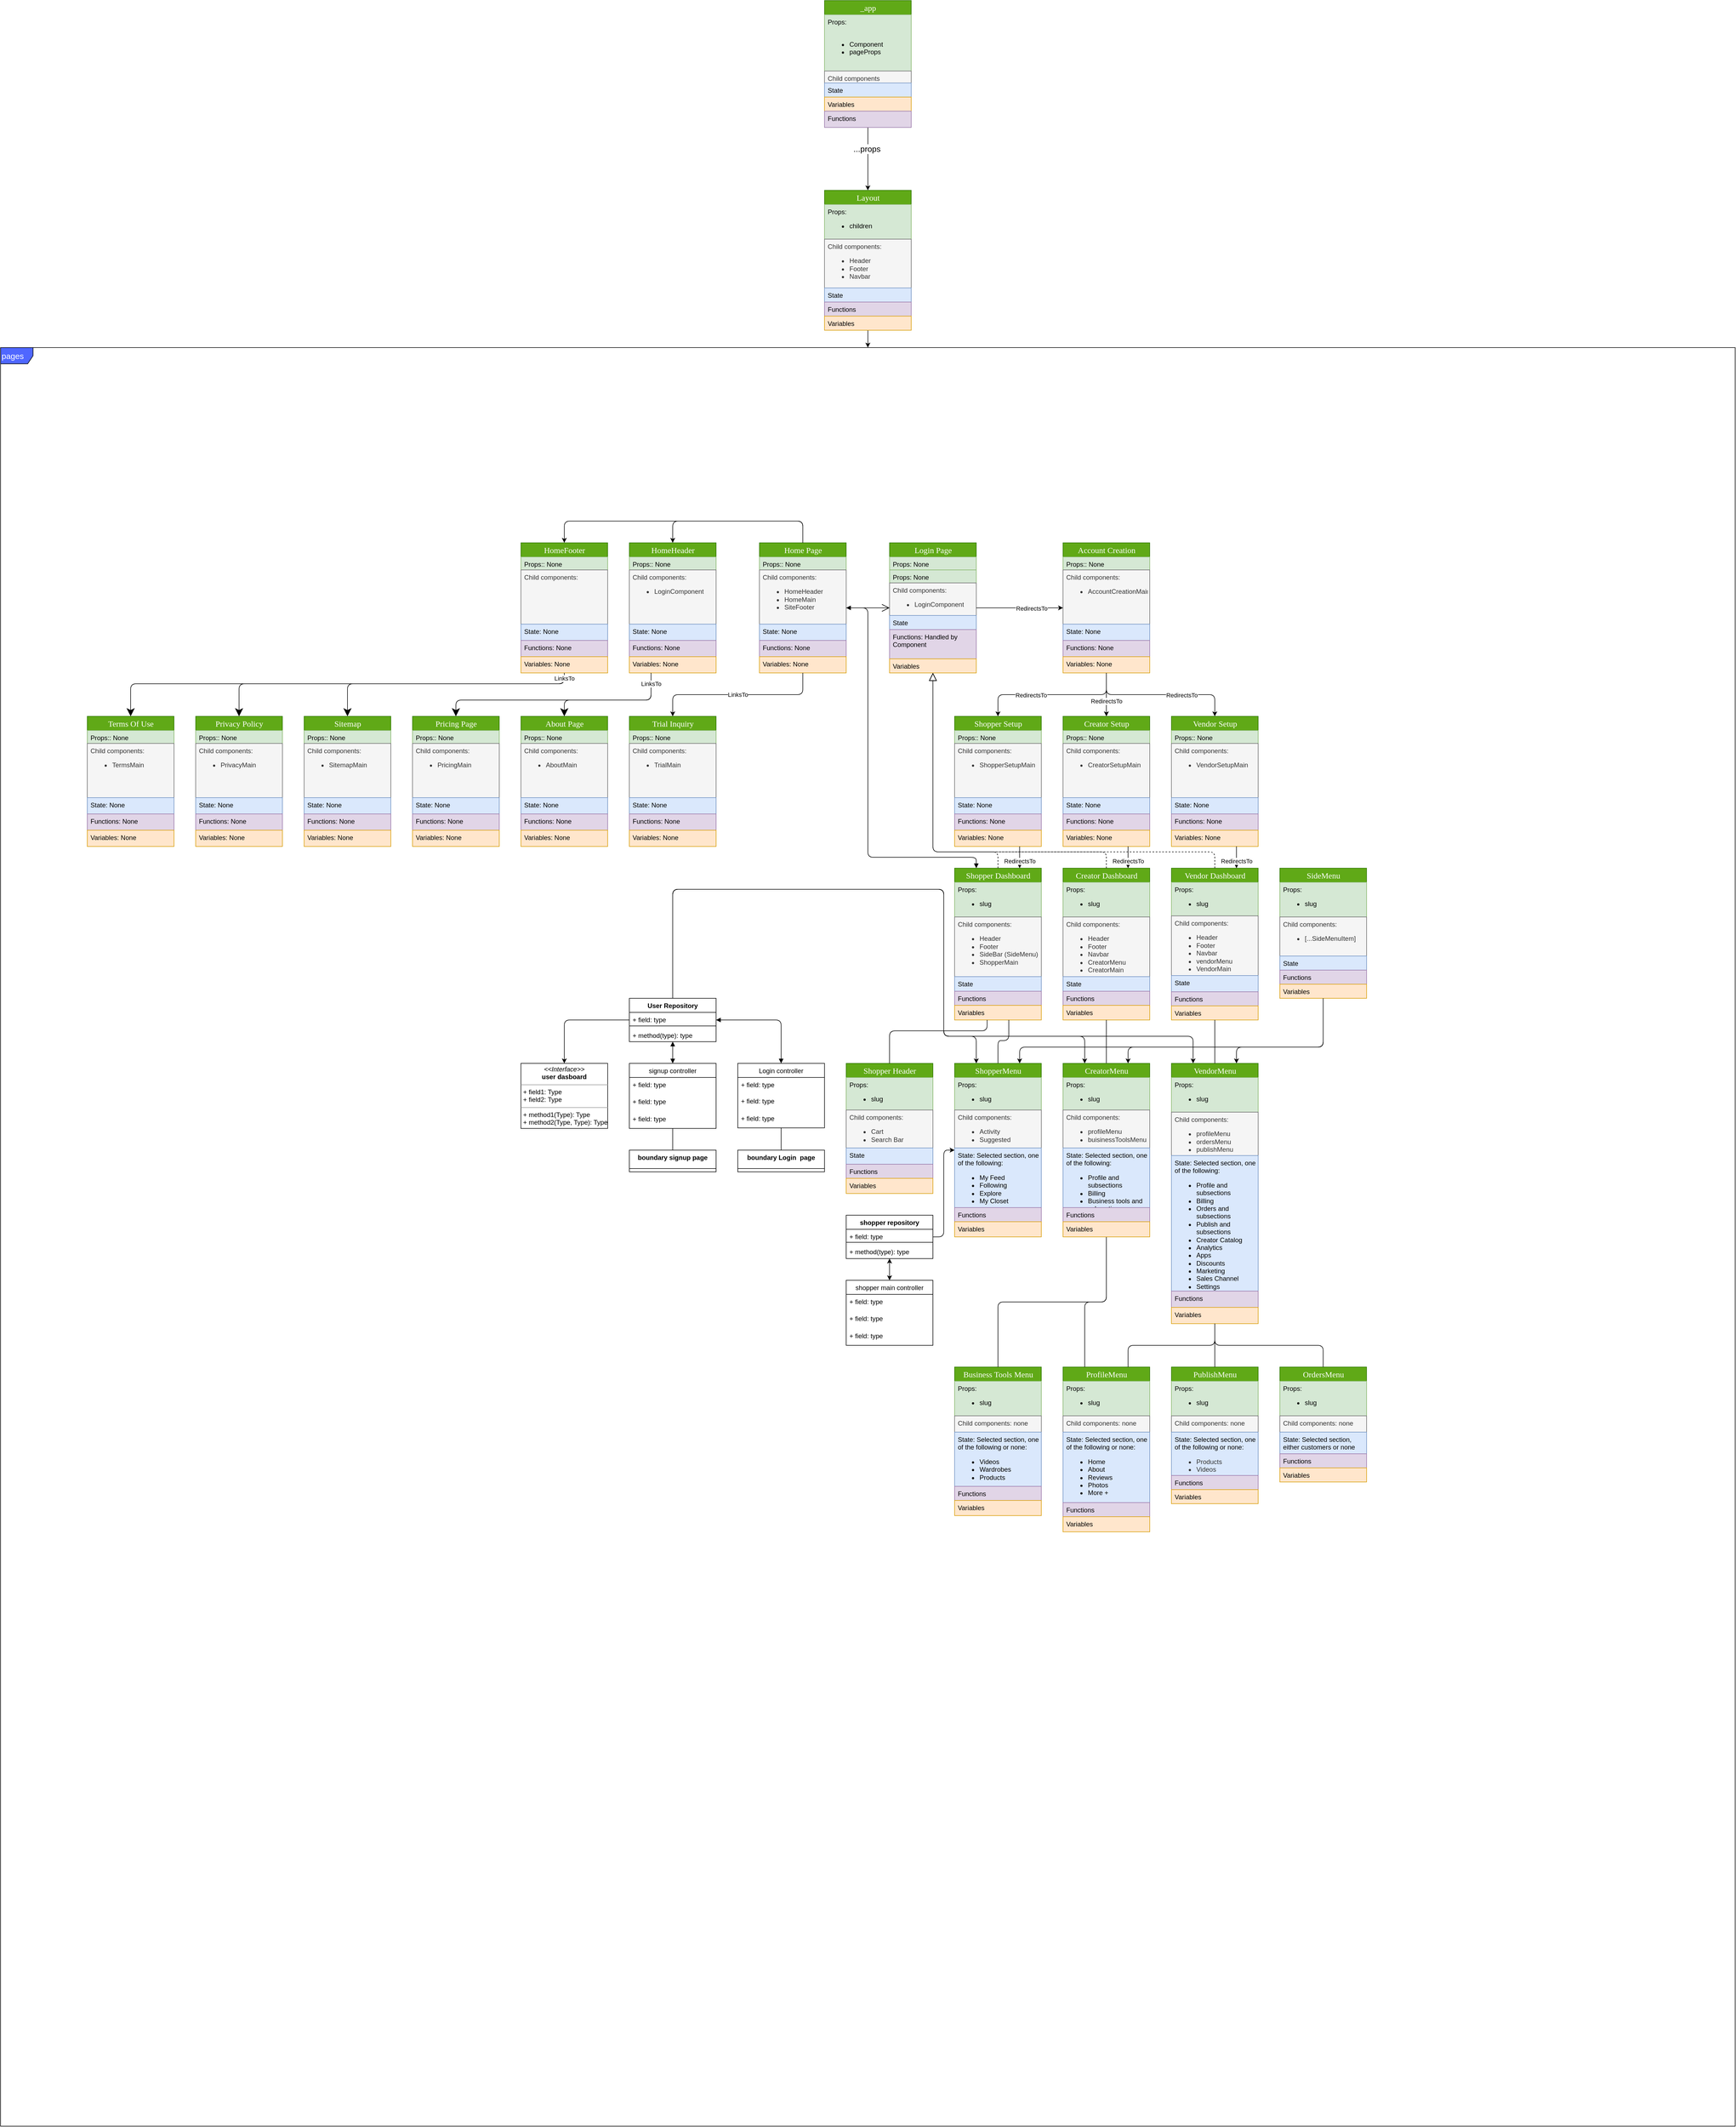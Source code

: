 <mxfile version="15.2.9" type="github" pages="3">
  <diagram name="Page Flow" id="c4acf3e9-155e-7222-9cf6-157b1a14988f">
    <mxGraphModel dx="5255" dy="2243" grid="1" gridSize="10" guides="1" tooltips="1" connect="1" arrows="1" fold="1" page="1" pageScale="1" pageWidth="850" pageHeight="1100" background="none" math="0" shadow="0">
      <root>
        <mxCell id="0" />
        <mxCell id="1" parent="0" />
        <mxCell id="QjU3JXXY-2pWFs3UZOMo-84" value="&lt;font color=&quot;#ffffff&quot;&gt;pages&lt;/font&gt;" style="shape=umlFrame;whiteSpace=wrap;html=1;rounded=0;sketch=0;fontSize=15;fillColor=#4F67FF;align=left;" parent="1" vertex="1">
          <mxGeometry x="-1120" y="920" width="3200" height="3280" as="geometry" />
        </mxCell>
        <mxCell id="QjU3JXXY-2pWFs3UZOMo-28" style="edgeStyle=orthogonalEdgeStyle;rounded=0;orthogonalLoop=1;jettySize=auto;html=1;entryX=0.5;entryY=0;entryDx=0;entryDy=0;fontSize=15;" parent="1" source="QjU3JXXY-2pWFs3UZOMo-2" target="QjU3JXXY-2pWFs3UZOMo-15" edge="1">
          <mxGeometry relative="1" as="geometry" />
        </mxCell>
        <mxCell id="QjU3JXXY-2pWFs3UZOMo-29" value="...props" style="edgeLabel;html=1;align=center;verticalAlign=middle;resizable=0;points=[];fontSize=15;" parent="QjU3JXXY-2pWFs3UZOMo-28" vertex="1" connectable="0">
          <mxGeometry x="-0.336" y="-2" relative="1" as="geometry">
            <mxPoint as="offset" />
          </mxGeometry>
        </mxCell>
        <mxCell id="QjU3JXXY-2pWFs3UZOMo-2" value="_app" style="swimlane;html=1;fontStyle=0;childLayout=stackLayout;horizontal=1;startSize=26;fillColor=#60a917;horizontalStack=0;resizeParent=1;resizeLast=0;collapsible=1;marginBottom=0;swimlaneFillColor=#ffffff;rounded=0;shadow=0;comic=0;labelBackgroundColor=none;strokeWidth=1;fontFamily=Verdana;fontSize=15;align=center;strokeColor=#2D7600;fontColor=#ffffff;" parent="1" vertex="1">
          <mxGeometry x="400" y="280" width="160" height="234" as="geometry" />
        </mxCell>
        <mxCell id="QjU3JXXY-2pWFs3UZOMo-27" value="Props:&lt;br&gt;&lt;br&gt;&lt;ul&gt;&lt;li&gt;Component&lt;/li&gt;&lt;li&gt;pageProps&lt;/li&gt;&lt;/ul&gt;" style="text;html=1;strokeColor=#82b366;align=left;verticalAlign=top;spacingLeft=4;spacingRight=4;whiteSpace=wrap;overflow=hidden;rotatable=0;points=[[0,0.5],[1,0.5]];portConstraint=eastwest;sketch=0;rounded=0;fillColor=#d5e8d4;" parent="QjU3JXXY-2pWFs3UZOMo-2" vertex="1">
          <mxGeometry y="26" width="160" height="104" as="geometry" />
        </mxCell>
        <mxCell id="QjU3JXXY-2pWFs3UZOMo-3" value="Child components" style="text;html=1;strokeColor=#666666;align=left;verticalAlign=top;spacingLeft=4;spacingRight=4;whiteSpace=wrap;overflow=hidden;rotatable=0;points=[[0,0.5],[1,0.5]];portConstraint=eastwest;sketch=0;rounded=0;fillColor=#f5f5f5;fontColor=#333333;" parent="QjU3JXXY-2pWFs3UZOMo-2" vertex="1">
          <mxGeometry y="130" width="160" height="22" as="geometry" />
        </mxCell>
        <mxCell id="QjU3JXXY-2pWFs3UZOMo-4" value="State" style="text;html=1;strokeColor=#6c8ebf;fillColor=#dae8fc;align=left;verticalAlign=top;spacingLeft=4;spacingRight=4;whiteSpace=wrap;overflow=hidden;rotatable=0;points=[[0,0.5],[1,0.5]];portConstraint=eastwest;" parent="QjU3JXXY-2pWFs3UZOMo-2" vertex="1">
          <mxGeometry y="152" width="160" height="26" as="geometry" />
        </mxCell>
        <mxCell id="QjU3JXXY-2pWFs3UZOMo-5" value="Variables&amp;nbsp;" style="text;html=1;strokeColor=#d79b00;fillColor=#ffe6cc;align=left;verticalAlign=top;spacingLeft=4;spacingRight=4;whiteSpace=wrap;overflow=hidden;rotatable=0;points=[[0,0.5],[1,0.5]];portConstraint=eastwest;" parent="QjU3JXXY-2pWFs3UZOMo-2" vertex="1">
          <mxGeometry y="178" width="160" height="26" as="geometry" />
        </mxCell>
        <mxCell id="QjU3JXXY-2pWFs3UZOMo-14" value="Functions&lt;br&gt;" style="text;html=1;strokeColor=#9673a6;fillColor=#e1d5e7;align=left;verticalAlign=top;spacingLeft=4;spacingRight=4;whiteSpace=wrap;overflow=hidden;rotatable=0;points=[[0,0.5],[1,0.5]];portConstraint=eastwest;" parent="QjU3JXXY-2pWFs3UZOMo-2" vertex="1">
          <mxGeometry y="204" width="160" height="30" as="geometry" />
        </mxCell>
        <mxCell id="QjU3JXXY-2pWFs3UZOMo-86" style="edgeStyle=orthogonalEdgeStyle;rounded=0;orthogonalLoop=1;jettySize=auto;html=1;fontSize=15;" parent="1" source="QjU3JXXY-2pWFs3UZOMo-15" target="QjU3JXXY-2pWFs3UZOMo-84" edge="1">
          <mxGeometry relative="1" as="geometry" />
        </mxCell>
        <mxCell id="QjU3JXXY-2pWFs3UZOMo-15" value="Layout" style="swimlane;html=1;fontStyle=0;childLayout=stackLayout;horizontal=1;startSize=26;fillColor=#60a917;horizontalStack=0;resizeParent=1;resizeLast=0;collapsible=1;marginBottom=0;swimlaneFillColor=#ffffff;rounded=0;shadow=0;comic=0;labelBackgroundColor=none;strokeWidth=1;fontFamily=Verdana;fontSize=15;align=center;strokeColor=#2D7600;fontColor=#ffffff;" parent="1" vertex="1">
          <mxGeometry x="400" y="630" width="160" height="258" as="geometry" />
        </mxCell>
        <mxCell id="QjU3JXXY-2pWFs3UZOMo-31" value="Props:&lt;br&gt;&lt;ul&gt;&lt;li&gt;children&lt;/li&gt;&lt;/ul&gt;" style="text;html=1;strokeColor=#82b366;align=left;verticalAlign=top;spacingLeft=4;spacingRight=4;whiteSpace=wrap;overflow=hidden;rotatable=0;points=[[0,0.5],[1,0.5]];portConstraint=eastwest;sketch=0;rounded=0;fillColor=#d5e8d4;" parent="QjU3JXXY-2pWFs3UZOMo-15" vertex="1">
          <mxGeometry y="26" width="160" height="64" as="geometry" />
        </mxCell>
        <mxCell id="QjU3JXXY-2pWFs3UZOMo-16" value="Child components:&lt;br&gt;&lt;ul&gt;&lt;li&gt;Header&lt;/li&gt;&lt;li&gt;Footer&lt;/li&gt;&lt;li&gt;Navbar&lt;/li&gt;&lt;/ul&gt;" style="text;html=1;strokeColor=#666666;align=left;verticalAlign=top;spacingLeft=4;spacingRight=4;whiteSpace=wrap;overflow=hidden;rotatable=0;points=[[0,0.5],[1,0.5]];portConstraint=eastwest;sketch=0;rounded=0;fillColor=#f5f5f5;fontColor=#333333;" parent="QjU3JXXY-2pWFs3UZOMo-15" vertex="1">
          <mxGeometry y="90" width="160" height="90" as="geometry" />
        </mxCell>
        <mxCell id="QjU3JXXY-2pWFs3UZOMo-17" value="State" style="text;html=1;strokeColor=#6c8ebf;fillColor=#dae8fc;align=left;verticalAlign=top;spacingLeft=4;spacingRight=4;whiteSpace=wrap;overflow=hidden;rotatable=0;points=[[0,0.5],[1,0.5]];portConstraint=eastwest;" parent="QjU3JXXY-2pWFs3UZOMo-15" vertex="1">
          <mxGeometry y="180" width="160" height="26" as="geometry" />
        </mxCell>
        <mxCell id="QjU3JXXY-2pWFs3UZOMo-19" value="Functions&lt;br&gt;" style="text;html=1;strokeColor=#9673a6;fillColor=#e1d5e7;align=left;verticalAlign=top;spacingLeft=4;spacingRight=4;whiteSpace=wrap;overflow=hidden;rotatable=0;points=[[0,0.5],[1,0.5]];portConstraint=eastwest;" parent="QjU3JXXY-2pWFs3UZOMo-15" vertex="1">
          <mxGeometry y="206" width="160" height="26" as="geometry" />
        </mxCell>
        <mxCell id="QjU3JXXY-2pWFs3UZOMo-18" value="Variables&amp;nbsp;" style="text;html=1;strokeColor=#d79b00;fillColor=#ffe6cc;align=left;verticalAlign=top;spacingLeft=4;spacingRight=4;whiteSpace=wrap;overflow=hidden;rotatable=0;points=[[0,0.5],[1,0.5]];portConstraint=eastwest;" parent="QjU3JXXY-2pWFs3UZOMo-15" vertex="1">
          <mxGeometry y="232" width="160" height="26" as="geometry" />
        </mxCell>
        <mxCell id="QjU3JXXY-2pWFs3UZOMo-42" value="Home Page" style="swimlane;html=1;fontStyle=0;childLayout=stackLayout;horizontal=1;startSize=26;fillColor=#60a917;horizontalStack=0;resizeParent=1;resizeLast=0;collapsible=1;marginBottom=0;swimlaneFillColor=#ffffff;rounded=0;shadow=0;comic=0;labelBackgroundColor=none;strokeWidth=1;fontFamily=Verdana;fontSize=15;align=center;strokeColor=#2D7600;fontColor=#ffffff;" parent="1" vertex="1">
          <mxGeometry x="280" y="1280" width="160" height="240" as="geometry" />
        </mxCell>
        <mxCell id="QjU3JXXY-2pWFs3UZOMo-43" value="Props:: None&lt;br&gt;" style="text;html=1;strokeColor=#82b366;align=left;verticalAlign=top;spacingLeft=4;spacingRight=4;whiteSpace=wrap;overflow=hidden;rotatable=0;points=[[0,0.5],[1,0.5]];portConstraint=eastwest;sketch=0;rounded=0;fillColor=#d5e8d4;" parent="QjU3JXXY-2pWFs3UZOMo-42" vertex="1">
          <mxGeometry y="26" width="160" height="24" as="geometry" />
        </mxCell>
        <mxCell id="QjU3JXXY-2pWFs3UZOMo-44" value="Child components:&lt;br&gt;&lt;ul&gt;&lt;li&gt;HomeHeader&lt;/li&gt;&lt;li&gt;HomeMain&lt;/li&gt;&lt;li&gt;SiteFooter&lt;span&gt; &lt;/span&gt;&lt;/li&gt;&lt;/ul&gt;" style="text;html=1;strokeColor=#666666;align=left;verticalAlign=top;spacingLeft=4;spacingRight=4;whiteSpace=wrap;overflow=hidden;rotatable=0;points=[[0,0.5],[1,0.5]];portConstraint=eastwest;sketch=0;rounded=0;fillColor=#f5f5f5;fontColor=#333333;" parent="QjU3JXXY-2pWFs3UZOMo-42" vertex="1">
          <mxGeometry y="50" width="160" height="100" as="geometry" />
        </mxCell>
        <mxCell id="QjU3JXXY-2pWFs3UZOMo-45" value="State: None" style="text;html=1;strokeColor=#6c8ebf;fillColor=#dae8fc;align=left;verticalAlign=top;spacingLeft=4;spacingRight=4;whiteSpace=wrap;overflow=hidden;rotatable=0;points=[[0,0.5],[1,0.5]];portConstraint=eastwest;" parent="QjU3JXXY-2pWFs3UZOMo-42" vertex="1">
          <mxGeometry y="150" width="160" height="30" as="geometry" />
        </mxCell>
        <mxCell id="QjU3JXXY-2pWFs3UZOMo-46" value="Functions: None" style="text;html=1;strokeColor=#9673a6;fillColor=#e1d5e7;align=left;verticalAlign=top;spacingLeft=4;spacingRight=4;whiteSpace=wrap;overflow=hidden;rotatable=0;points=[[0,0.5],[1,0.5]];portConstraint=eastwest;" parent="QjU3JXXY-2pWFs3UZOMo-42" vertex="1">
          <mxGeometry y="180" width="160" height="30" as="geometry" />
        </mxCell>
        <mxCell id="QjU3JXXY-2pWFs3UZOMo-47" value="Variables: None&lt;br&gt;" style="text;html=1;strokeColor=#d79b00;fillColor=#ffe6cc;align=left;verticalAlign=top;spacingLeft=4;spacingRight=4;whiteSpace=wrap;overflow=hidden;rotatable=0;points=[[0,0.5],[1,0.5]];portConstraint=eastwest;" parent="QjU3JXXY-2pWFs3UZOMo-42" vertex="1">
          <mxGeometry y="210" width="160" height="30" as="geometry" />
        </mxCell>
        <mxCell id="QjU3JXXY-2pWFs3UZOMo-53" value="Shopper Dashboard" style="swimlane;html=1;fontStyle=0;childLayout=stackLayout;horizontal=1;startSize=26;fillColor=#60a917;horizontalStack=0;resizeParent=1;resizeLast=0;collapsible=1;marginBottom=0;swimlaneFillColor=#ffffff;rounded=0;shadow=0;comic=0;labelBackgroundColor=none;strokeWidth=1;fontFamily=Verdana;fontSize=15;align=center;strokeColor=#2D7600;fontColor=#ffffff;" parent="1" vertex="1">
          <mxGeometry x="640" y="1880" width="160" height="280" as="geometry" />
        </mxCell>
        <mxCell id="QjU3JXXY-2pWFs3UZOMo-54" value="Props:&lt;br&gt;&lt;ul&gt;&lt;li&gt;slug&lt;/li&gt;&lt;/ul&gt;" style="text;html=1;strokeColor=#82b366;align=left;verticalAlign=top;spacingLeft=4;spacingRight=4;whiteSpace=wrap;overflow=hidden;rotatable=0;points=[[0,0.5],[1,0.5]];portConstraint=eastwest;sketch=0;rounded=0;fillColor=#d5e8d4;" parent="QjU3JXXY-2pWFs3UZOMo-53" vertex="1">
          <mxGeometry y="26" width="160" height="64" as="geometry" />
        </mxCell>
        <mxCell id="QjU3JXXY-2pWFs3UZOMo-55" value="Child components:&lt;br&gt;&lt;ul&gt;&lt;li&gt;&lt;span&gt;Header&lt;/span&gt;&lt;/li&gt;&lt;li&gt;&lt;span&gt;Footer&lt;/span&gt;&lt;/li&gt;&lt;li&gt;&lt;span&gt;SideBar (SideMenu)&lt;/span&gt;&lt;/li&gt;&lt;li&gt;ShopperMain&lt;/li&gt;&lt;/ul&gt;" style="text;html=1;strokeColor=#666666;align=left;verticalAlign=top;spacingLeft=4;spacingRight=4;whiteSpace=wrap;overflow=hidden;rotatable=0;points=[[0,0.5],[1,0.5]];portConstraint=eastwest;sketch=0;rounded=0;fillColor=#f5f5f5;fontColor=#333333;" parent="QjU3JXXY-2pWFs3UZOMo-53" vertex="1">
          <mxGeometry y="90" width="160" height="110" as="geometry" />
        </mxCell>
        <mxCell id="QjU3JXXY-2pWFs3UZOMo-56" value="State" style="text;html=1;strokeColor=#6c8ebf;fillColor=#dae8fc;align=left;verticalAlign=top;spacingLeft=4;spacingRight=4;whiteSpace=wrap;overflow=hidden;rotatable=0;points=[[0,0.5],[1,0.5]];portConstraint=eastwest;" parent="QjU3JXXY-2pWFs3UZOMo-53" vertex="1">
          <mxGeometry y="200" width="160" height="27" as="geometry" />
        </mxCell>
        <mxCell id="QjU3JXXY-2pWFs3UZOMo-57" value="Functions&lt;br&gt;" style="text;html=1;strokeColor=#9673a6;fillColor=#e1d5e7;align=left;verticalAlign=top;spacingLeft=4;spacingRight=4;whiteSpace=wrap;overflow=hidden;rotatable=0;points=[[0,0.5],[1,0.5]];portConstraint=eastwest;" parent="QjU3JXXY-2pWFs3UZOMo-53" vertex="1">
          <mxGeometry y="227" width="160" height="26" as="geometry" />
        </mxCell>
        <mxCell id="QjU3JXXY-2pWFs3UZOMo-58" value="Variables&amp;nbsp;" style="text;html=1;strokeColor=#d79b00;fillColor=#ffe6cc;align=left;verticalAlign=top;spacingLeft=4;spacingRight=4;whiteSpace=wrap;overflow=hidden;rotatable=0;points=[[0,0.5],[1,0.5]];portConstraint=eastwest;" parent="QjU3JXXY-2pWFs3UZOMo-53" vertex="1">
          <mxGeometry y="253" width="160" height="27" as="geometry" />
        </mxCell>
        <mxCell id="QjU3JXXY-2pWFs3UZOMo-60" value="Login Page" style="swimlane;html=1;fontStyle=0;childLayout=stackLayout;horizontal=1;startSize=26;fillColor=#60a917;horizontalStack=0;resizeParent=1;resizeLast=0;collapsible=1;marginBottom=0;swimlaneFillColor=#ffffff;rounded=0;shadow=0;comic=0;labelBackgroundColor=none;strokeWidth=1;fontFamily=Verdana;fontSize=15;align=center;strokeColor=#2D7600;fontColor=#ffffff;" parent="1" vertex="1">
          <mxGeometry x="520" y="1280" width="160" height="240" as="geometry" />
        </mxCell>
        <mxCell id="QjU3JXXY-2pWFs3UZOMo-61" value="Props: None" style="text;html=1;strokeColor=#82b366;align=left;verticalAlign=top;spacingLeft=4;spacingRight=4;whiteSpace=wrap;overflow=hidden;rotatable=0;points=[[0,0.5],[1,0.5]];portConstraint=eastwest;sketch=0;rounded=0;fillColor=#d5e8d4;" parent="QjU3JXXY-2pWFs3UZOMo-60" vertex="1">
          <mxGeometry y="26" width="160" height="24" as="geometry" />
        </mxCell>
        <mxCell id="HxADpOiNTDZusiQOzUtG-5" value="Props: None" style="text;html=1;strokeColor=#82b366;align=left;verticalAlign=top;spacingLeft=4;spacingRight=4;whiteSpace=wrap;overflow=hidden;rotatable=0;points=[[0,0.5],[1,0.5]];portConstraint=eastwest;sketch=0;rounded=0;fillColor=#d5e8d4;" parent="QjU3JXXY-2pWFs3UZOMo-60" vertex="1">
          <mxGeometry y="50" width="160" height="24" as="geometry" />
        </mxCell>
        <mxCell id="QjU3JXXY-2pWFs3UZOMo-62" value="Child components:&lt;br&gt;&lt;ul&gt;&lt;li&gt;LoginComponent&lt;/li&gt;&lt;/ul&gt;" style="text;html=1;strokeColor=#666666;align=left;verticalAlign=top;spacingLeft=4;spacingRight=4;whiteSpace=wrap;overflow=hidden;rotatable=0;points=[[0,0.5],[1,0.5]];portConstraint=eastwest;sketch=0;rounded=0;fillColor=#f5f5f5;fontColor=#333333;" parent="QjU3JXXY-2pWFs3UZOMo-60" vertex="1">
          <mxGeometry y="74" width="160" height="60" as="geometry" />
        </mxCell>
        <mxCell id="QjU3JXXY-2pWFs3UZOMo-63" value="State" style="text;html=1;strokeColor=#6c8ebf;fillColor=#dae8fc;align=left;verticalAlign=top;spacingLeft=4;spacingRight=4;whiteSpace=wrap;overflow=hidden;rotatable=0;points=[[0,0.5],[1,0.5]];portConstraint=eastwest;" parent="QjU3JXXY-2pWFs3UZOMo-60" vertex="1">
          <mxGeometry y="134" width="160" height="26" as="geometry" />
        </mxCell>
        <mxCell id="QjU3JXXY-2pWFs3UZOMo-64" value="Functions: Handled by Component" style="text;html=1;strokeColor=#9673a6;fillColor=#e1d5e7;align=left;verticalAlign=top;spacingLeft=4;spacingRight=4;whiteSpace=wrap;overflow=hidden;rotatable=0;points=[[0,0.5],[1,0.5]];portConstraint=eastwest;" parent="QjU3JXXY-2pWFs3UZOMo-60" vertex="1">
          <mxGeometry y="160" width="160" height="54" as="geometry" />
        </mxCell>
        <mxCell id="QjU3JXXY-2pWFs3UZOMo-65" value="Variables&amp;nbsp;" style="text;html=1;strokeColor=#d79b00;fillColor=#ffe6cc;align=left;verticalAlign=top;spacingLeft=4;spacingRight=4;whiteSpace=wrap;overflow=hidden;rotatable=0;points=[[0,0.5],[1,0.5]];portConstraint=eastwest;" parent="QjU3JXXY-2pWFs3UZOMo-60" vertex="1">
          <mxGeometry y="214" width="160" height="26" as="geometry" />
        </mxCell>
        <UserObject label="Vendor Dashboard" link="data:page/id,nNrPbDQTDCdM0eyME7X6" id="QjU3JXXY-2pWFs3UZOMo-106">
          <mxCell style="swimlane;html=1;fontStyle=0;childLayout=stackLayout;horizontal=1;startSize=26;fillColor=#60a917;horizontalStack=0;resizeParent=1;resizeLast=0;collapsible=1;marginBottom=0;swimlaneFillColor=#ffffff;rounded=0;shadow=0;comic=0;labelBackgroundColor=none;strokeWidth=1;fontFamily=Verdana;fontSize=15;align=center;strokeColor=#2D7600;fontColor=#ffffff;" parent="1" vertex="1">
            <mxGeometry x="1040" y="1880" width="160" height="280" as="geometry" />
          </mxCell>
        </UserObject>
        <mxCell id="QjU3JXXY-2pWFs3UZOMo-107" value="Props:&lt;br&gt;&lt;ul&gt;&lt;li&gt;slug&lt;/li&gt;&lt;/ul&gt;" style="text;html=1;strokeColor=#82b366;align=left;verticalAlign=top;spacingLeft=4;spacingRight=4;whiteSpace=wrap;overflow=hidden;rotatable=0;points=[[0,0.5],[1,0.5]];portConstraint=eastwest;sketch=0;rounded=0;fillColor=#d5e8d4;" parent="QjU3JXXY-2pWFs3UZOMo-106" vertex="1">
          <mxGeometry y="26" width="160" height="62" as="geometry" />
        </mxCell>
        <mxCell id="QjU3JXXY-2pWFs3UZOMo-108" value="Child components:&lt;br&gt;&lt;ul&gt;&lt;li&gt;Header&lt;/li&gt;&lt;li&gt;Footer&lt;/li&gt;&lt;li&gt;Navbar&lt;/li&gt;&lt;li&gt;vendorMenu&lt;/li&gt;&lt;li&gt;VendorMain&lt;/li&gt;&lt;/ul&gt;" style="text;html=1;strokeColor=#666666;align=left;verticalAlign=top;spacingLeft=4;spacingRight=4;whiteSpace=wrap;overflow=hidden;rotatable=0;points=[[0,0.5],[1,0.5]];portConstraint=eastwest;sketch=0;rounded=0;fillColor=#f5f5f5;fontColor=#333333;" parent="QjU3JXXY-2pWFs3UZOMo-106" vertex="1">
          <mxGeometry y="88" width="160" height="110" as="geometry" />
        </mxCell>
        <mxCell id="QjU3JXXY-2pWFs3UZOMo-109" value="State" style="text;html=1;strokeColor=#6c8ebf;fillColor=#dae8fc;align=left;verticalAlign=top;spacingLeft=4;spacingRight=4;whiteSpace=wrap;overflow=hidden;rotatable=0;points=[[0,0.5],[1,0.5]];portConstraint=eastwest;" parent="QjU3JXXY-2pWFs3UZOMo-106" vertex="1">
          <mxGeometry y="198" width="160" height="30" as="geometry" />
        </mxCell>
        <mxCell id="QjU3JXXY-2pWFs3UZOMo-110" value="Functions&lt;br&gt;" style="text;html=1;strokeColor=#9673a6;fillColor=#e1d5e7;align=left;verticalAlign=top;spacingLeft=4;spacingRight=4;whiteSpace=wrap;overflow=hidden;rotatable=0;points=[[0,0.5],[1,0.5]];portConstraint=eastwest;" parent="QjU3JXXY-2pWFs3UZOMo-106" vertex="1">
          <mxGeometry y="228" width="160" height="26" as="geometry" />
        </mxCell>
        <mxCell id="QjU3JXXY-2pWFs3UZOMo-111" value="Variables&amp;nbsp;" style="text;html=1;strokeColor=#d79b00;fillColor=#ffe6cc;align=left;verticalAlign=top;spacingLeft=4;spacingRight=4;whiteSpace=wrap;overflow=hidden;rotatable=0;points=[[0,0.5],[1,0.5]];portConstraint=eastwest;" parent="QjU3JXXY-2pWFs3UZOMo-106" vertex="1">
          <mxGeometry y="254" width="160" height="26" as="geometry" />
        </mxCell>
        <UserObject label="Creator Dashboard" link="data:page/id,4088qCVGhdifxttrziGU" id="QjU3JXXY-2pWFs3UZOMo-112">
          <mxCell style="swimlane;html=1;fontStyle=0;childLayout=stackLayout;horizontal=1;startSize=26;fillColor=#60a917;horizontalStack=0;resizeParent=1;resizeLast=0;collapsible=1;marginBottom=0;swimlaneFillColor=#ffffff;rounded=0;shadow=0;comic=0;labelBackgroundColor=none;strokeWidth=1;fontFamily=Verdana;fontSize=15;align=center;strokeColor=#2D7600;fontColor=#ffffff;" parent="1" vertex="1">
            <mxGeometry x="840" y="1880" width="160" height="280" as="geometry" />
          </mxCell>
        </UserObject>
        <mxCell id="QjU3JXXY-2pWFs3UZOMo-113" value="Props:&lt;br&gt;&lt;ul&gt;&lt;li&gt;slug&lt;/li&gt;&lt;/ul&gt;" style="text;html=1;strokeColor=#82b366;align=left;verticalAlign=top;spacingLeft=4;spacingRight=4;whiteSpace=wrap;overflow=hidden;rotatable=0;points=[[0,0.5],[1,0.5]];portConstraint=eastwest;sketch=0;rounded=0;fillColor=#d5e8d4;" parent="QjU3JXXY-2pWFs3UZOMo-112" vertex="1">
          <mxGeometry y="26" width="160" height="64" as="geometry" />
        </mxCell>
        <mxCell id="QjU3JXXY-2pWFs3UZOMo-114" value="Child components:&lt;br&gt;&lt;ul&gt;&lt;li&gt;Header&lt;/li&gt;&lt;li&gt;Footer&lt;/li&gt;&lt;li&gt;Navbar&lt;/li&gt;&lt;li&gt;CreatorMenu&lt;/li&gt;&lt;li&gt;CreatorMain&lt;/li&gt;&lt;/ul&gt;" style="text;html=1;strokeColor=#666666;align=left;verticalAlign=top;spacingLeft=4;spacingRight=4;whiteSpace=wrap;overflow=hidden;rotatable=0;points=[[0,0.5],[1,0.5]];portConstraint=eastwest;sketch=0;rounded=0;fillColor=#f5f5f5;fontColor=#333333;" parent="QjU3JXXY-2pWFs3UZOMo-112" vertex="1">
          <mxGeometry y="90" width="160" height="110" as="geometry" />
        </mxCell>
        <mxCell id="QjU3JXXY-2pWFs3UZOMo-115" value="State" style="text;html=1;strokeColor=#6c8ebf;fillColor=#dae8fc;align=left;verticalAlign=top;spacingLeft=4;spacingRight=4;whiteSpace=wrap;overflow=hidden;rotatable=0;points=[[0,0.5],[1,0.5]];portConstraint=eastwest;" parent="QjU3JXXY-2pWFs3UZOMo-112" vertex="1">
          <mxGeometry y="200" width="160" height="27" as="geometry" />
        </mxCell>
        <mxCell id="QjU3JXXY-2pWFs3UZOMo-116" value="Functions&lt;br&gt;" style="text;html=1;strokeColor=#9673a6;fillColor=#e1d5e7;align=left;verticalAlign=top;spacingLeft=4;spacingRight=4;whiteSpace=wrap;overflow=hidden;rotatable=0;points=[[0,0.5],[1,0.5]];portConstraint=eastwest;" parent="QjU3JXXY-2pWFs3UZOMo-112" vertex="1">
          <mxGeometry y="227" width="160" height="26" as="geometry" />
        </mxCell>
        <mxCell id="QjU3JXXY-2pWFs3UZOMo-117" value="Variables&amp;nbsp;" style="text;html=1;strokeColor=#d79b00;fillColor=#ffe6cc;align=left;verticalAlign=top;spacingLeft=4;spacingRight=4;whiteSpace=wrap;overflow=hidden;rotatable=0;points=[[0,0.5],[1,0.5]];portConstraint=eastwest;" parent="QjU3JXXY-2pWFs3UZOMo-112" vertex="1">
          <mxGeometry y="253" width="160" height="27" as="geometry" />
        </mxCell>
        <mxCell id="ASHqUuI7pZNee8ydB6nJ-18" value="" style="endArrow=block;dashed=1;endFill=0;endSize=12;html=1;edgeStyle=orthogonalEdgeStyle;" parent="1" source="QjU3JXXY-2pWFs3UZOMo-112" target="QjU3JXXY-2pWFs3UZOMo-60" edge="1">
          <mxGeometry width="160" relative="1" as="geometry">
            <mxPoint x="90" y="1230" as="sourcePoint" />
            <mxPoint x="340" y="1192" as="targetPoint" />
            <Array as="points">
              <mxPoint x="920" y="1850" />
              <mxPoint x="600" y="1850" />
            </Array>
          </mxGeometry>
        </mxCell>
        <mxCell id="ASHqUuI7pZNee8ydB6nJ-19" value="" style="endArrow=block;dashed=1;endFill=0;endSize=12;html=1;edgeStyle=orthogonalEdgeStyle;" parent="1" source="QjU3JXXY-2pWFs3UZOMo-106" target="QjU3JXXY-2pWFs3UZOMo-60" edge="1">
          <mxGeometry width="160" relative="1" as="geometry">
            <mxPoint x="270" y="1250" as="sourcePoint" />
            <mxPoint x="430" y="1250" as="targetPoint" />
            <Array as="points">
              <mxPoint x="1120" y="1850" />
              <mxPoint x="600" y="1850" />
            </Array>
          </mxGeometry>
        </mxCell>
        <mxCell id="ASHqUuI7pZNee8ydB6nJ-20" value="" style="endArrow=block;dashed=1;endFill=0;endSize=12;html=1;edgeStyle=orthogonalEdgeStyle;" parent="1" source="QjU3JXXY-2pWFs3UZOMo-53" target="QjU3JXXY-2pWFs3UZOMo-60" edge="1">
          <mxGeometry width="160" relative="1" as="geometry">
            <mxPoint x="530" y="1190" as="sourcePoint" />
            <mxPoint x="690" y="1190" as="targetPoint" />
            <Array as="points">
              <mxPoint x="720" y="1850" />
              <mxPoint x="600" y="1850" />
            </Array>
          </mxGeometry>
        </mxCell>
        <mxCell id="ASHqUuI7pZNee8ydB6nJ-35" style="edgeStyle=orthogonalEdgeStyle;rounded=1;orthogonalLoop=1;jettySize=auto;html=1;" parent="1" source="ASHqUuI7pZNee8ydB6nJ-21" target="ASHqUuI7pZNee8ydB6nJ-33" edge="1">
          <mxGeometry relative="1" as="geometry" />
        </mxCell>
        <mxCell id="ASHqUuI7pZNee8ydB6nJ-21" value="User Repository" style="swimlane;fontStyle=1;align=center;verticalAlign=top;childLayout=stackLayout;horizontal=1;startSize=26;horizontalStack=0;resizeParent=1;resizeParentMax=0;resizeLast=0;collapsible=1;marginBottom=0;" parent="1" vertex="1">
          <mxGeometry x="40" y="2120" width="160" height="80" as="geometry" />
        </mxCell>
        <mxCell id="ASHqUuI7pZNee8ydB6nJ-22" value="+ field: type" style="text;strokeColor=none;fillColor=none;align=left;verticalAlign=top;spacingLeft=4;spacingRight=4;overflow=hidden;rotatable=0;points=[[0,0.5],[1,0.5]];portConstraint=eastwest;" parent="ASHqUuI7pZNee8ydB6nJ-21" vertex="1">
          <mxGeometry y="26" width="160" height="21" as="geometry" />
        </mxCell>
        <mxCell id="ASHqUuI7pZNee8ydB6nJ-23" value="" style="line;strokeWidth=1;fillColor=none;align=left;verticalAlign=middle;spacingTop=-1;spacingLeft=3;spacingRight=3;rotatable=0;labelPosition=right;points=[];portConstraint=eastwest;" parent="ASHqUuI7pZNee8ydB6nJ-21" vertex="1">
          <mxGeometry y="47" width="160" height="8" as="geometry" />
        </mxCell>
        <mxCell id="ASHqUuI7pZNee8ydB6nJ-24" value="+ method(type): type" style="text;strokeColor=none;fillColor=none;align=left;verticalAlign=top;spacingLeft=4;spacingRight=4;overflow=hidden;rotatable=0;points=[[0,0.5],[1,0.5]];portConstraint=eastwest;" parent="ASHqUuI7pZNee8ydB6nJ-21" vertex="1">
          <mxGeometry y="55" width="160" height="25" as="geometry" />
        </mxCell>
        <mxCell id="ASHqUuI7pZNee8ydB6nJ-29" value="" style="endArrow=open;endFill=1;endSize=12;html=1;" parent="1" source="QjU3JXXY-2pWFs3UZOMo-42" target="QjU3JXXY-2pWFs3UZOMo-60" edge="1">
          <mxGeometry width="160" relative="1" as="geometry">
            <mxPoint x="90" y="1150" as="sourcePoint" />
            <mxPoint x="250" y="1150" as="targetPoint" />
          </mxGeometry>
        </mxCell>
        <mxCell id="ASHqUuI7pZNee8ydB6nJ-30" value="" style="endArrow=classic;endFill=1;endSize=6;html=1;edgeStyle=orthogonalEdgeStyle;" parent="1" source="ASHqUuI7pZNee8ydB6nJ-21" target="14DQJMOeIjTHg0pRHyA--14" edge="1">
          <mxGeometry width="160" relative="1" as="geometry">
            <mxPoint x="345" y="1620" as="sourcePoint" />
            <mxPoint x="140" y="1528" as="targetPoint" />
            <Array as="points">
              <mxPoint x="620" y="1919" />
              <mxPoint x="620" y="2190" />
              <mxPoint x="1080" y="2190" />
            </Array>
          </mxGeometry>
        </mxCell>
        <mxCell id="ASHqUuI7pZNee8ydB6nJ-33" value="&lt;p style=&quot;margin: 0px ; margin-top: 4px ; text-align: center&quot;&gt;&lt;i&gt;&amp;lt;&amp;lt;Interface&amp;gt;&amp;gt;&lt;/i&gt;&lt;br&gt;&lt;b&gt;user dasboard&lt;/b&gt;&lt;/p&gt;&lt;hr size=&quot;1&quot;&gt;&lt;p style=&quot;margin: 0px ; margin-left: 4px&quot;&gt;+ field1: Type&lt;br&gt;+ field2: Type&lt;/p&gt;&lt;hr size=&quot;1&quot;&gt;&lt;p style=&quot;margin: 0px ; margin-left: 4px&quot;&gt;+ method1(Type): Type&lt;br&gt;+ method2(Type, Type): Type&lt;/p&gt;" style="verticalAlign=top;align=left;overflow=fill;fontSize=12;fontFamily=Helvetica;html=1;" parent="1" vertex="1">
          <mxGeometry x="-160" y="2240" width="160" height="120" as="geometry" />
        </mxCell>
        <mxCell id="ASHqUuI7pZNee8ydB6nJ-43" value="signup controller" style="swimlane;fontStyle=0;childLayout=stackLayout;horizontal=1;startSize=26;fillColor=none;horizontalStack=0;resizeParent=1;resizeParentMax=0;resizeLast=0;collapsible=1;marginBottom=0;" parent="1" vertex="1">
          <mxGeometry x="40" y="2240" width="160" height="120" as="geometry" />
        </mxCell>
        <mxCell id="ASHqUuI7pZNee8ydB6nJ-44" value="+ field: type" style="text;strokeColor=none;fillColor=none;align=left;verticalAlign=top;spacingLeft=4;spacingRight=4;overflow=hidden;rotatable=0;points=[[0,0.5],[1,0.5]];portConstraint=eastwest;" parent="ASHqUuI7pZNee8ydB6nJ-43" vertex="1">
          <mxGeometry y="26" width="160" height="31" as="geometry" />
        </mxCell>
        <mxCell id="ASHqUuI7pZNee8ydB6nJ-45" value="+ field: type" style="text;strokeColor=none;fillColor=none;align=left;verticalAlign=top;spacingLeft=4;spacingRight=4;overflow=hidden;rotatable=0;points=[[0,0.5],[1,0.5]];portConstraint=eastwest;" parent="ASHqUuI7pZNee8ydB6nJ-43" vertex="1">
          <mxGeometry y="57" width="160" height="32" as="geometry" />
        </mxCell>
        <mxCell id="ASHqUuI7pZNee8ydB6nJ-46" value="+ field: type" style="text;strokeColor=none;fillColor=none;align=left;verticalAlign=top;spacingLeft=4;spacingRight=4;overflow=hidden;rotatable=0;points=[[0,0.5],[1,0.5]];portConstraint=eastwest;" parent="ASHqUuI7pZNee8ydB6nJ-43" vertex="1">
          <mxGeometry y="89" width="160" height="31" as="geometry" />
        </mxCell>
        <mxCell id="ASHqUuI7pZNee8ydB6nJ-53" value="" style="endArrow=block;startArrow=block;endFill=1;startFill=1;html=1;edgeStyle=orthogonalEdgeStyle;" parent="1" source="ASHqUuI7pZNee8ydB6nJ-43" target="ASHqUuI7pZNee8ydB6nJ-21" edge="1">
          <mxGeometry width="160" relative="1" as="geometry">
            <mxPoint x="-10" y="1900" as="sourcePoint" />
            <mxPoint x="340" y="1870" as="targetPoint" />
          </mxGeometry>
        </mxCell>
        <mxCell id="ASHqUuI7pZNee8ydB6nJ-55" value="" style="endArrow=block;startArrow=block;endFill=1;startFill=1;html=1;edgeStyle=orthogonalEdgeStyle;" parent="1" source="ASHqUuI7pZNee8ydB6nJ-21" target="ASHqUuI7pZNee8ydB6nJ-47" edge="1">
          <mxGeometry width="160" relative="1" as="geometry">
            <mxPoint x="380" y="1870" as="sourcePoint" />
            <mxPoint x="540" y="1750" as="targetPoint" />
          </mxGeometry>
        </mxCell>
        <mxCell id="ASHqUuI7pZNee8ydB6nJ-62" value="boundary signup page" style="swimlane;fontStyle=1;align=center;verticalAlign=top;childLayout=stackLayout;horizontal=1;startSize=34;horizontalStack=0;resizeParent=1;resizeParentMax=0;resizeLast=0;collapsible=1;marginBottom=0;" parent="1" vertex="1">
          <mxGeometry x="40" y="2400" width="160" height="40" as="geometry" />
        </mxCell>
        <mxCell id="ASHqUuI7pZNee8ydB6nJ-65" value="boundary Login  page" style="swimlane;fontStyle=1;align=center;verticalAlign=top;childLayout=stackLayout;horizontal=1;startSize=34;horizontalStack=0;resizeParent=1;resizeParentMax=0;resizeLast=0;collapsible=1;marginBottom=0;" parent="1" vertex="1">
          <mxGeometry x="240" y="2400" width="160" height="40" as="geometry" />
        </mxCell>
        <mxCell id="ASHqUuI7pZNee8ydB6nJ-67" value="" style="endArrow=none;html=1;rounded=0;" parent="1" source="ASHqUuI7pZNee8ydB6nJ-62" target="ASHqUuI7pZNee8ydB6nJ-46" edge="1">
          <mxGeometry relative="1" as="geometry">
            <mxPoint x="130" y="1940" as="sourcePoint" />
            <mxPoint x="290" y="1940" as="targetPoint" />
          </mxGeometry>
        </mxCell>
        <mxCell id="_02DjtNMK4Eb3W8Fh0LB-1" value="SideMenu" style="swimlane;html=1;fontStyle=0;childLayout=stackLayout;horizontal=1;startSize=26;fillColor=#60a917;horizontalStack=0;resizeParent=1;resizeLast=0;collapsible=1;marginBottom=0;swimlaneFillColor=#ffffff;rounded=0;shadow=0;comic=0;labelBackgroundColor=none;strokeWidth=1;fontFamily=Verdana;fontSize=15;align=center;strokeColor=#2D7600;fontColor=#ffffff;" parent="1" vertex="1">
          <mxGeometry x="1240" y="1880" width="160" height="240" as="geometry" />
        </mxCell>
        <mxCell id="_02DjtNMK4Eb3W8Fh0LB-2" value="Props:&lt;br&gt;&lt;ul&gt;&lt;li&gt;slug&lt;/li&gt;&lt;/ul&gt;" style="text;html=1;strokeColor=#82b366;align=left;verticalAlign=top;spacingLeft=4;spacingRight=4;whiteSpace=wrap;overflow=hidden;rotatable=0;points=[[0,0.5],[1,0.5]];portConstraint=eastwest;sketch=0;rounded=0;fillColor=#d5e8d4;" parent="_02DjtNMK4Eb3W8Fh0LB-1" vertex="1">
          <mxGeometry y="26" width="160" height="64" as="geometry" />
        </mxCell>
        <mxCell id="_02DjtNMK4Eb3W8Fh0LB-3" value="Child components:&lt;br&gt;&lt;ul&gt;&lt;li&gt;[...SideMenuItem]&lt;/li&gt;&lt;/ul&gt;" style="text;html=1;strokeColor=#666666;align=left;verticalAlign=top;spacingLeft=4;spacingRight=4;whiteSpace=wrap;overflow=hidden;rotatable=0;points=[[0,0.5],[1,0.5]];portConstraint=eastwest;sketch=0;rounded=0;fillColor=#f5f5f5;fontColor=#333333;" parent="_02DjtNMK4Eb3W8Fh0LB-1" vertex="1">
          <mxGeometry y="90" width="160" height="72" as="geometry" />
        </mxCell>
        <mxCell id="_02DjtNMK4Eb3W8Fh0LB-4" value="State" style="text;html=1;strokeColor=#6c8ebf;fillColor=#dae8fc;align=left;verticalAlign=top;spacingLeft=4;spacingRight=4;whiteSpace=wrap;overflow=hidden;rotatable=0;points=[[0,0.5],[1,0.5]];portConstraint=eastwest;" parent="_02DjtNMK4Eb3W8Fh0LB-1" vertex="1">
          <mxGeometry y="162" width="160" height="26" as="geometry" />
        </mxCell>
        <mxCell id="_02DjtNMK4Eb3W8Fh0LB-5" value="Functions&lt;br&gt;" style="text;html=1;strokeColor=#9673a6;fillColor=#e1d5e7;align=left;verticalAlign=top;spacingLeft=4;spacingRight=4;whiteSpace=wrap;overflow=hidden;rotatable=0;points=[[0,0.5],[1,0.5]];portConstraint=eastwest;" parent="_02DjtNMK4Eb3W8Fh0LB-1" vertex="1">
          <mxGeometry y="188" width="160" height="26" as="geometry" />
        </mxCell>
        <mxCell id="_02DjtNMK4Eb3W8Fh0LB-6" value="Variables&amp;nbsp;" style="text;html=1;strokeColor=#d79b00;fillColor=#ffe6cc;align=left;verticalAlign=top;spacingLeft=4;spacingRight=4;whiteSpace=wrap;overflow=hidden;rotatable=0;points=[[0,0.5],[1,0.5]];portConstraint=eastwest;" parent="_02DjtNMK4Eb3W8Fh0LB-1" vertex="1">
          <mxGeometry y="214" width="160" height="26" as="geometry" />
        </mxCell>
        <mxCell id="_02DjtNMK4Eb3W8Fh0LB-14" value="" style="endArrow=block;startArrow=block;endFill=1;startFill=1;html=1;edgeStyle=orthogonalEdgeStyle;" parent="1" source="QjU3JXXY-2pWFs3UZOMo-42" target="QjU3JXXY-2pWFs3UZOMo-53" edge="1">
          <mxGeometry width="160" relative="1" as="geometry">
            <mxPoint x="50" y="1220" as="sourcePoint" />
            <mxPoint x="21" y="1460" as="targetPoint" />
            <Array as="points">
              <mxPoint x="480" y="1400" />
              <mxPoint x="480" y="1860" />
              <mxPoint x="680" y="1860" />
            </Array>
          </mxGeometry>
        </mxCell>
        <mxCell id="dCwoUX2uS_OW_NThropL-17" value="shopper repository" style="swimlane;fontStyle=1;align=center;verticalAlign=top;childLayout=stackLayout;horizontal=1;startSize=26;horizontalStack=0;resizeParent=1;resizeParentMax=0;resizeLast=0;collapsible=1;marginBottom=0;" parent="1" vertex="1">
          <mxGeometry x="440" y="2520" width="160" height="80" as="geometry" />
        </mxCell>
        <mxCell id="dCwoUX2uS_OW_NThropL-18" value="+ field: type" style="text;strokeColor=none;fillColor=none;align=left;verticalAlign=top;spacingLeft=4;spacingRight=4;overflow=hidden;rotatable=0;points=[[0,0.5],[1,0.5]];portConstraint=eastwest;" parent="dCwoUX2uS_OW_NThropL-17" vertex="1">
          <mxGeometry y="26" width="160" height="20" as="geometry" />
        </mxCell>
        <mxCell id="dCwoUX2uS_OW_NThropL-19" value="" style="line;strokeWidth=1;fillColor=none;align=left;verticalAlign=middle;spacingTop=-1;spacingLeft=3;spacingRight=3;rotatable=0;labelPosition=right;points=[];portConstraint=eastwest;" parent="dCwoUX2uS_OW_NThropL-17" vertex="1">
          <mxGeometry y="46" width="160" height="8" as="geometry" />
        </mxCell>
        <mxCell id="dCwoUX2uS_OW_NThropL-20" value="+ method(type): type" style="text;strokeColor=none;fillColor=none;align=left;verticalAlign=top;spacingLeft=4;spacingRight=4;overflow=hidden;rotatable=0;points=[[0,0.5],[1,0.5]];portConstraint=eastwest;" parent="dCwoUX2uS_OW_NThropL-17" vertex="1">
          <mxGeometry y="54" width="160" height="26" as="geometry" />
        </mxCell>
        <mxCell id="14DQJMOeIjTHg0pRHyA--13" style="edgeStyle=orthogonalEdgeStyle;rounded=0;orthogonalLoop=1;jettySize=auto;html=1;exitX=0.5;exitY=1;exitDx=0;exitDy=0;entryX=0.497;entryY=1.011;entryDx=0;entryDy=0;entryPerimeter=0;" parent="dCwoUX2uS_OW_NThropL-17" source="dCwoUX2uS_OW_NThropL-17" target="dCwoUX2uS_OW_NThropL-20" edge="1">
          <mxGeometry relative="1" as="geometry" />
        </mxCell>
        <mxCell id="14DQJMOeIjTHg0pRHyA--1" style="edgeStyle=orthogonalEdgeStyle;rounded=1;orthogonalLoop=1;jettySize=auto;html=1;" parent="1" source="dCwoUX2uS_OW_NThropL-17" target="BQAjQg9iaMsQocKrUO1B-170" edge="1">
          <mxGeometry relative="1" as="geometry">
            <mxPoint x="240" y="2369" as="targetPoint" />
          </mxGeometry>
        </mxCell>
        <mxCell id="14DQJMOeIjTHg0pRHyA--3" value="shopper main controller" style="swimlane;fontStyle=0;childLayout=stackLayout;horizontal=1;startSize=26;fillColor=none;horizontalStack=0;resizeParent=1;resizeParentMax=0;resizeLast=0;collapsible=1;marginBottom=0;" parent="1" vertex="1">
          <mxGeometry x="440" y="2640" width="160" height="120" as="geometry" />
        </mxCell>
        <mxCell id="14DQJMOeIjTHg0pRHyA--4" value="+ field: type" style="text;strokeColor=none;fillColor=none;align=left;verticalAlign=top;spacingLeft=4;spacingRight=4;overflow=hidden;rotatable=0;points=[[0,0.5],[1,0.5]];portConstraint=eastwest;" parent="14DQJMOeIjTHg0pRHyA--3" vertex="1">
          <mxGeometry y="26" width="160" height="31" as="geometry" />
        </mxCell>
        <mxCell id="14DQJMOeIjTHg0pRHyA--5" value="+ field: type" style="text;strokeColor=none;fillColor=none;align=left;verticalAlign=top;spacingLeft=4;spacingRight=4;overflow=hidden;rotatable=0;points=[[0,0.5],[1,0.5]];portConstraint=eastwest;" parent="14DQJMOeIjTHg0pRHyA--3" vertex="1">
          <mxGeometry y="57" width="160" height="32" as="geometry" />
        </mxCell>
        <mxCell id="14DQJMOeIjTHg0pRHyA--6" value="+ field: type" style="text;strokeColor=none;fillColor=none;align=left;verticalAlign=top;spacingLeft=4;spacingRight=4;overflow=hidden;rotatable=0;points=[[0,0.5],[1,0.5]];portConstraint=eastwest;" parent="14DQJMOeIjTHg0pRHyA--3" vertex="1">
          <mxGeometry y="89" width="160" height="31" as="geometry" />
        </mxCell>
        <mxCell id="14DQJMOeIjTHg0pRHyA--7" value="" style="endArrow=classic;startArrow=classic;html=1;" parent="1" source="14DQJMOeIjTHg0pRHyA--3" target="dCwoUX2uS_OW_NThropL-17" edge="1">
          <mxGeometry width="50" height="50" relative="1" as="geometry">
            <mxPoint x="-540" y="1550" as="sourcePoint" />
            <mxPoint x="-530" y="1650" as="targetPoint" />
          </mxGeometry>
        </mxCell>
        <mxCell id="ASHqUuI7pZNee8ydB6nJ-47" value="Login controller" style="swimlane;fontStyle=0;childLayout=stackLayout;horizontal=1;startSize=26;fillColor=none;horizontalStack=0;resizeParent=1;resizeParentMax=0;resizeLast=0;collapsible=1;marginBottom=0;" parent="1" vertex="1">
          <mxGeometry x="240" y="2240" width="160" height="119" as="geometry" />
        </mxCell>
        <mxCell id="ASHqUuI7pZNee8ydB6nJ-48" value="+ field: type" style="text;strokeColor=none;fillColor=none;align=left;verticalAlign=top;spacingLeft=4;spacingRight=4;overflow=hidden;rotatable=0;points=[[0,0.5],[1,0.5]];portConstraint=eastwest;" parent="ASHqUuI7pZNee8ydB6nJ-47" vertex="1">
          <mxGeometry y="26" width="160" height="30" as="geometry" />
        </mxCell>
        <mxCell id="ASHqUuI7pZNee8ydB6nJ-49" value="+ field: type" style="text;strokeColor=none;fillColor=none;align=left;verticalAlign=top;spacingLeft=4;spacingRight=4;overflow=hidden;rotatable=0;points=[[0,0.5],[1,0.5]];portConstraint=eastwest;" parent="ASHqUuI7pZNee8ydB6nJ-47" vertex="1">
          <mxGeometry y="56" width="160" height="32" as="geometry" />
        </mxCell>
        <mxCell id="ASHqUuI7pZNee8ydB6nJ-50" value="+ field: type" style="text;strokeColor=none;fillColor=none;align=left;verticalAlign=top;spacingLeft=4;spacingRight=4;overflow=hidden;rotatable=0;points=[[0,0.5],[1,0.5]];portConstraint=eastwest;" parent="ASHqUuI7pZNee8ydB6nJ-47" vertex="1">
          <mxGeometry y="88" width="160" height="31" as="geometry" />
        </mxCell>
        <mxCell id="14DQJMOeIjTHg0pRHyA--9" value="" style="endArrow=none;html=1;rounded=0;" parent="1" source="ASHqUuI7pZNee8ydB6nJ-65" target="ASHqUuI7pZNee8ydB6nJ-47" edge="1">
          <mxGeometry relative="1" as="geometry">
            <mxPoint x="478.96" y="2308.988" as="sourcePoint" />
            <mxPoint x="469" y="1890" as="targetPoint" />
          </mxGeometry>
        </mxCell>
        <UserObject label="VendorMenu" id="14DQJMOeIjTHg0pRHyA--14">
          <mxCell style="swimlane;html=1;fontStyle=0;childLayout=stackLayout;horizontal=1;startSize=26;fillColor=#60a917;horizontalStack=0;resizeParent=1;resizeLast=0;collapsible=1;marginBottom=0;swimlaneFillColor=#ffffff;rounded=0;shadow=0;comic=0;labelBackgroundColor=none;strokeWidth=1;fontFamily=Verdana;fontSize=15;align=center;strokeColor=#2D7600;fontColor=#ffffff;" parent="1" vertex="1">
            <mxGeometry x="1040" y="2240" width="160" height="480" as="geometry" />
          </mxCell>
        </UserObject>
        <mxCell id="14DQJMOeIjTHg0pRHyA--15" value="Props:&lt;br&gt;&lt;ul&gt;&lt;li&gt;slug&lt;/li&gt;&lt;/ul&gt;" style="text;html=1;strokeColor=#82b366;align=left;verticalAlign=top;spacingLeft=4;spacingRight=4;whiteSpace=wrap;overflow=hidden;rotatable=0;points=[[0,0.5],[1,0.5]];portConstraint=eastwest;sketch=0;rounded=0;fillColor=#d5e8d4;" parent="14DQJMOeIjTHg0pRHyA--14" vertex="1">
          <mxGeometry y="26" width="160" height="64" as="geometry" />
        </mxCell>
        <mxCell id="14DQJMOeIjTHg0pRHyA--16" value="&lt;div&gt;Child components:&lt;/div&gt;&lt;ul&gt;&lt;li&gt;profileMenu&lt;/li&gt;&lt;li&gt;ordersMenu&lt;/li&gt;&lt;li&gt;publishMenu&lt;/li&gt;&lt;/ul&gt;" style="text;html=1;strokeColor=#666666;align=left;verticalAlign=top;spacingLeft=4;spacingRight=4;whiteSpace=wrap;overflow=hidden;rotatable=0;points=[[0,0.5],[1,0.5]];portConstraint=eastwest;sketch=0;rounded=0;fillColor=#f5f5f5;fontColor=#333333;" parent="14DQJMOeIjTHg0pRHyA--14" vertex="1">
          <mxGeometry y="90" width="160" height="80" as="geometry" />
        </mxCell>
        <mxCell id="14DQJMOeIjTHg0pRHyA--17" value="State: Selected section, one of the following:&lt;br&gt;&lt;ul&gt;&lt;li&gt;Profile and subsections&lt;/li&gt;&lt;li&gt;Billing&lt;/li&gt;&lt;li&gt;Orders and subsections&lt;/li&gt;&lt;li&gt;Publish and subsections&lt;/li&gt;&lt;li&gt;Creator Catalog&lt;/li&gt;&lt;li&gt;Analytics&lt;/li&gt;&lt;li&gt;Apps&lt;/li&gt;&lt;li&gt;Discounts&lt;/li&gt;&lt;li&gt;Marketing&lt;/li&gt;&lt;li&gt;Sales Channel&lt;/li&gt;&lt;li&gt;Settings&lt;/li&gt;&lt;/ul&gt;" style="text;html=1;strokeColor=#6c8ebf;fillColor=#dae8fc;align=left;verticalAlign=top;spacingLeft=4;spacingRight=4;whiteSpace=wrap;overflow=hidden;rotatable=0;points=[[0,0.5],[1,0.5]];portConstraint=eastwest;" parent="14DQJMOeIjTHg0pRHyA--14" vertex="1">
          <mxGeometry y="170" width="160" height="250" as="geometry" />
        </mxCell>
        <mxCell id="14DQJMOeIjTHg0pRHyA--18" value="Functions&lt;br&gt;" style="text;html=1;strokeColor=#9673a6;fillColor=#e1d5e7;align=left;verticalAlign=top;spacingLeft=4;spacingRight=4;whiteSpace=wrap;overflow=hidden;rotatable=0;points=[[0,0.5],[1,0.5]];portConstraint=eastwest;" parent="14DQJMOeIjTHg0pRHyA--14" vertex="1">
          <mxGeometry y="420" width="160" height="30" as="geometry" />
        </mxCell>
        <mxCell id="14DQJMOeIjTHg0pRHyA--19" value="Variables&amp;nbsp;" style="text;html=1;strokeColor=#d79b00;fillColor=#ffe6cc;align=left;verticalAlign=top;spacingLeft=4;spacingRight=4;whiteSpace=wrap;overflow=hidden;rotatable=0;points=[[0,0.5],[1,0.5]];portConstraint=eastwest;" parent="14DQJMOeIjTHg0pRHyA--14" vertex="1">
          <mxGeometry y="450" width="160" height="30" as="geometry" />
        </mxCell>
        <mxCell id="14DQJMOeIjTHg0pRHyA--20" value="" style="endArrow=none;html=1;edgeStyle=orthogonalEdgeStyle;" parent="1" source="QjU3JXXY-2pWFs3UZOMo-106" target="14DQJMOeIjTHg0pRHyA--14" edge="1">
          <mxGeometry width="50" height="50" relative="1" as="geometry">
            <mxPoint x="400" y="1374" as="sourcePoint" />
            <mxPoint x="460" y="1330" as="targetPoint" />
            <Array as="points">
              <mxPoint x="1120" y="2200" />
              <mxPoint x="1120" y="2200" />
            </Array>
          </mxGeometry>
        </mxCell>
        <mxCell id="HxADpOiNTDZusiQOzUtG-4" value="" style="endArrow=classic;html=1;edgeStyle=orthogonalEdgeStyle;" parent="1" source="_02DjtNMK4Eb3W8Fh0LB-1" target="14DQJMOeIjTHg0pRHyA--14" edge="1">
          <mxGeometry width="50" height="50" relative="1" as="geometry">
            <mxPoint x="-170" y="1200" as="sourcePoint" />
            <mxPoint x="-120" y="1150" as="targetPoint" />
            <Array as="points">
              <mxPoint x="1320" y="2210" />
              <mxPoint x="1160" y="2210" />
            </Array>
          </mxGeometry>
        </mxCell>
        <mxCell id="BQAjQg9iaMsQocKrUO1B-1" value="About Page" style="swimlane;html=1;fontStyle=0;childLayout=stackLayout;horizontal=1;startSize=26;fillColor=#60a917;horizontalStack=0;resizeParent=1;resizeLast=0;collapsible=1;marginBottom=0;swimlaneFillColor=#ffffff;rounded=0;shadow=0;comic=0;labelBackgroundColor=none;strokeWidth=1;fontFamily=Verdana;fontSize=15;align=center;strokeColor=#2D7600;fontColor=#ffffff;" parent="1" vertex="1">
          <mxGeometry x="-160" y="1600" width="160" height="240" as="geometry" />
        </mxCell>
        <mxCell id="BQAjQg9iaMsQocKrUO1B-2" value="Props:: None&lt;br&gt;" style="text;html=1;strokeColor=#82b366;align=left;verticalAlign=top;spacingLeft=4;spacingRight=4;whiteSpace=wrap;overflow=hidden;rotatable=0;points=[[0,0.5],[1,0.5]];portConstraint=eastwest;sketch=0;rounded=0;fillColor=#d5e8d4;" parent="BQAjQg9iaMsQocKrUO1B-1" vertex="1">
          <mxGeometry y="26" width="160" height="24" as="geometry" />
        </mxCell>
        <mxCell id="BQAjQg9iaMsQocKrUO1B-3" value="Child components:&lt;br&gt;&lt;ul&gt;&lt;li&gt;AboutMain&lt;/li&gt;&lt;/ul&gt;" style="text;html=1;strokeColor=#666666;align=left;verticalAlign=top;spacingLeft=4;spacingRight=4;whiteSpace=wrap;overflow=hidden;rotatable=0;points=[[0,0.5],[1,0.5]];portConstraint=eastwest;sketch=0;rounded=0;fillColor=#f5f5f5;fontColor=#333333;" parent="BQAjQg9iaMsQocKrUO1B-1" vertex="1">
          <mxGeometry y="50" width="160" height="100" as="geometry" />
        </mxCell>
        <mxCell id="BQAjQg9iaMsQocKrUO1B-4" value="State: None" style="text;html=1;strokeColor=#6c8ebf;fillColor=#dae8fc;align=left;verticalAlign=top;spacingLeft=4;spacingRight=4;whiteSpace=wrap;overflow=hidden;rotatable=0;points=[[0,0.5],[1,0.5]];portConstraint=eastwest;" parent="BQAjQg9iaMsQocKrUO1B-1" vertex="1">
          <mxGeometry y="150" width="160" height="30" as="geometry" />
        </mxCell>
        <mxCell id="BQAjQg9iaMsQocKrUO1B-5" value="Functions: None" style="text;html=1;strokeColor=#9673a6;fillColor=#e1d5e7;align=left;verticalAlign=top;spacingLeft=4;spacingRight=4;whiteSpace=wrap;overflow=hidden;rotatable=0;points=[[0,0.5],[1,0.5]];portConstraint=eastwest;" parent="BQAjQg9iaMsQocKrUO1B-1" vertex="1">
          <mxGeometry y="180" width="160" height="30" as="geometry" />
        </mxCell>
        <mxCell id="BQAjQg9iaMsQocKrUO1B-6" value="Variables: None&lt;br&gt;" style="text;html=1;strokeColor=#d79b00;fillColor=#ffe6cc;align=left;verticalAlign=top;spacingLeft=4;spacingRight=4;whiteSpace=wrap;overflow=hidden;rotatable=0;points=[[0,0.5],[1,0.5]];portConstraint=eastwest;" parent="BQAjQg9iaMsQocKrUO1B-1" vertex="1">
          <mxGeometry y="210" width="160" height="30" as="geometry" />
        </mxCell>
        <mxCell id="BQAjQg9iaMsQocKrUO1B-7" value="Pricing Page" style="swimlane;html=1;fontStyle=0;childLayout=stackLayout;horizontal=1;startSize=26;fillColor=#60a917;horizontalStack=0;resizeParent=1;resizeLast=0;collapsible=1;marginBottom=0;swimlaneFillColor=#ffffff;rounded=0;shadow=0;comic=0;labelBackgroundColor=none;strokeWidth=1;fontFamily=Verdana;fontSize=15;align=center;strokeColor=#2D7600;fontColor=#ffffff;" parent="1" vertex="1">
          <mxGeometry x="-360" y="1600" width="160" height="240" as="geometry" />
        </mxCell>
        <mxCell id="BQAjQg9iaMsQocKrUO1B-8" value="Props:: None&lt;br&gt;" style="text;html=1;strokeColor=#82b366;align=left;verticalAlign=top;spacingLeft=4;spacingRight=4;whiteSpace=wrap;overflow=hidden;rotatable=0;points=[[0,0.5],[1,0.5]];portConstraint=eastwest;sketch=0;rounded=0;fillColor=#d5e8d4;" parent="BQAjQg9iaMsQocKrUO1B-7" vertex="1">
          <mxGeometry y="26" width="160" height="24" as="geometry" />
        </mxCell>
        <mxCell id="BQAjQg9iaMsQocKrUO1B-9" value="Child components:&lt;br&gt;&lt;ul&gt;&lt;li&gt;PricingMain&lt;/li&gt;&lt;/ul&gt;" style="text;html=1;strokeColor=#666666;align=left;verticalAlign=top;spacingLeft=4;spacingRight=4;whiteSpace=wrap;overflow=hidden;rotatable=0;points=[[0,0.5],[1,0.5]];portConstraint=eastwest;sketch=0;rounded=0;fillColor=#f5f5f5;fontColor=#333333;" parent="BQAjQg9iaMsQocKrUO1B-7" vertex="1">
          <mxGeometry y="50" width="160" height="100" as="geometry" />
        </mxCell>
        <mxCell id="BQAjQg9iaMsQocKrUO1B-10" value="State: None" style="text;html=1;strokeColor=#6c8ebf;fillColor=#dae8fc;align=left;verticalAlign=top;spacingLeft=4;spacingRight=4;whiteSpace=wrap;overflow=hidden;rotatable=0;points=[[0,0.5],[1,0.5]];portConstraint=eastwest;" parent="BQAjQg9iaMsQocKrUO1B-7" vertex="1">
          <mxGeometry y="150" width="160" height="30" as="geometry" />
        </mxCell>
        <mxCell id="BQAjQg9iaMsQocKrUO1B-11" value="Functions: None" style="text;html=1;strokeColor=#9673a6;fillColor=#e1d5e7;align=left;verticalAlign=top;spacingLeft=4;spacingRight=4;whiteSpace=wrap;overflow=hidden;rotatable=0;points=[[0,0.5],[1,0.5]];portConstraint=eastwest;" parent="BQAjQg9iaMsQocKrUO1B-7" vertex="1">
          <mxGeometry y="180" width="160" height="30" as="geometry" />
        </mxCell>
        <mxCell id="BQAjQg9iaMsQocKrUO1B-12" value="Variables: None&lt;br&gt;" style="text;html=1;strokeColor=#d79b00;fillColor=#ffe6cc;align=left;verticalAlign=top;spacingLeft=4;spacingRight=4;whiteSpace=wrap;overflow=hidden;rotatable=0;points=[[0,0.5],[1,0.5]];portConstraint=eastwest;" parent="BQAjQg9iaMsQocKrUO1B-7" vertex="1">
          <mxGeometry y="210" width="160" height="30" as="geometry" />
        </mxCell>
        <mxCell id="BQAjQg9iaMsQocKrUO1B-13" value="HomeHeader" style="swimlane;html=1;fontStyle=0;childLayout=stackLayout;horizontal=1;startSize=26;fillColor=#60a917;horizontalStack=0;resizeParent=1;resizeLast=0;collapsible=1;marginBottom=0;swimlaneFillColor=#ffffff;rounded=0;shadow=0;comic=0;labelBackgroundColor=none;strokeWidth=1;fontFamily=Verdana;fontSize=15;align=center;strokeColor=#2D7600;fontColor=#ffffff;" parent="1" vertex="1">
          <mxGeometry x="40" y="1280" width="160" height="240" as="geometry" />
        </mxCell>
        <mxCell id="BQAjQg9iaMsQocKrUO1B-14" value="Props:: None&lt;br&gt;" style="text;html=1;strokeColor=#82b366;align=left;verticalAlign=top;spacingLeft=4;spacingRight=4;whiteSpace=wrap;overflow=hidden;rotatable=0;points=[[0,0.5],[1,0.5]];portConstraint=eastwest;sketch=0;rounded=0;fillColor=#d5e8d4;" parent="BQAjQg9iaMsQocKrUO1B-13" vertex="1">
          <mxGeometry y="26" width="160" height="24" as="geometry" />
        </mxCell>
        <mxCell id="BQAjQg9iaMsQocKrUO1B-15" value="Child components:&lt;br&gt;&lt;ul&gt;&lt;li&gt;LoginComponent&lt;/li&gt;&lt;/ul&gt;" style="text;html=1;strokeColor=#666666;align=left;verticalAlign=top;spacingLeft=4;spacingRight=4;whiteSpace=wrap;overflow=hidden;rotatable=0;points=[[0,0.5],[1,0.5]];portConstraint=eastwest;sketch=0;rounded=0;fillColor=#f5f5f5;fontColor=#333333;" parent="BQAjQg9iaMsQocKrUO1B-13" vertex="1">
          <mxGeometry y="50" width="160" height="100" as="geometry" />
        </mxCell>
        <mxCell id="BQAjQg9iaMsQocKrUO1B-16" value="State: None" style="text;html=1;strokeColor=#6c8ebf;fillColor=#dae8fc;align=left;verticalAlign=top;spacingLeft=4;spacingRight=4;whiteSpace=wrap;overflow=hidden;rotatable=0;points=[[0,0.5],[1,0.5]];portConstraint=eastwest;" parent="BQAjQg9iaMsQocKrUO1B-13" vertex="1">
          <mxGeometry y="150" width="160" height="30" as="geometry" />
        </mxCell>
        <mxCell id="BQAjQg9iaMsQocKrUO1B-17" value="Functions: None" style="text;html=1;strokeColor=#9673a6;fillColor=#e1d5e7;align=left;verticalAlign=top;spacingLeft=4;spacingRight=4;whiteSpace=wrap;overflow=hidden;rotatable=0;points=[[0,0.5],[1,0.5]];portConstraint=eastwest;" parent="BQAjQg9iaMsQocKrUO1B-13" vertex="1">
          <mxGeometry y="180" width="160" height="30" as="geometry" />
        </mxCell>
        <mxCell id="BQAjQg9iaMsQocKrUO1B-18" value="Variables: None&lt;br&gt;" style="text;html=1;strokeColor=#d79b00;fillColor=#ffe6cc;align=left;verticalAlign=top;spacingLeft=4;spacingRight=4;whiteSpace=wrap;overflow=hidden;rotatable=0;points=[[0,0.5],[1,0.5]];portConstraint=eastwest;" parent="BQAjQg9iaMsQocKrUO1B-13" vertex="1">
          <mxGeometry y="210" width="160" height="30" as="geometry" />
        </mxCell>
        <mxCell id="BQAjQg9iaMsQocKrUO1B-19" value="LinksTo" style="endArrow=classic;endFill=1;endSize=12;html=1;edgeStyle=orthogonalEdgeStyle;" parent="1" source="BQAjQg9iaMsQocKrUO1B-13" target="BQAjQg9iaMsQocKrUO1B-7" edge="1">
          <mxGeometry x="-0.909" width="160" relative="1" as="geometry">
            <mxPoint x="80.0" y="1090" as="sourcePoint" />
            <mxPoint x="80.0" y="950" as="targetPoint" />
            <Array as="points">
              <mxPoint x="80" y="1570" />
              <mxPoint x="-280" y="1570" />
            </Array>
            <mxPoint as="offset" />
          </mxGeometry>
        </mxCell>
        <mxCell id="BQAjQg9iaMsQocKrUO1B-21" value="" style="endArrow=classic;endFill=1;endSize=12;html=1;edgeStyle=orthogonalEdgeStyle;startArrow=none;" parent="1" target="BQAjQg9iaMsQocKrUO1B-1" edge="1">
          <mxGeometry width="160" relative="1" as="geometry">
            <mxPoint x="80" y="1550" as="sourcePoint" />
            <mxPoint x="-70" y="1090" as="targetPoint" />
            <Array as="points">
              <mxPoint x="80" y="1570" />
              <mxPoint x="-80" y="1570" />
            </Array>
          </mxGeometry>
        </mxCell>
        <mxCell id="BQAjQg9iaMsQocKrUO1B-23" value="" style="endArrow=classic;html=1;edgeStyle=orthogonalEdgeStyle;" parent="1" source="QjU3JXXY-2pWFs3UZOMo-42" target="BQAjQg9iaMsQocKrUO1B-13" edge="1">
          <mxGeometry width="50" height="50" relative="1" as="geometry">
            <mxPoint x="430" y="1208.2" as="sourcePoint" />
            <mxPoint x="-10" y="1010" as="targetPoint" />
            <Array as="points">
              <mxPoint x="360" y="1240" />
              <mxPoint x="120" y="1240" />
            </Array>
          </mxGeometry>
        </mxCell>
        <mxCell id="BQAjQg9iaMsQocKrUO1B-26" value="HomeFooter" style="swimlane;html=1;fontStyle=0;childLayout=stackLayout;horizontal=1;startSize=26;fillColor=#60a917;horizontalStack=0;resizeParent=1;resizeLast=0;collapsible=1;marginBottom=0;swimlaneFillColor=#ffffff;rounded=0;shadow=0;comic=0;labelBackgroundColor=none;strokeWidth=1;fontFamily=Verdana;fontSize=15;align=center;strokeColor=#2D7600;fontColor=#ffffff;" parent="1" vertex="1">
          <mxGeometry x="-160" y="1280" width="160" height="240" as="geometry" />
        </mxCell>
        <mxCell id="BQAjQg9iaMsQocKrUO1B-27" value="Props:: None&lt;br&gt;" style="text;html=1;strokeColor=#82b366;align=left;verticalAlign=top;spacingLeft=4;spacingRight=4;whiteSpace=wrap;overflow=hidden;rotatable=0;points=[[0,0.5],[1,0.5]];portConstraint=eastwest;sketch=0;rounded=0;fillColor=#d5e8d4;" parent="BQAjQg9iaMsQocKrUO1B-26" vertex="1">
          <mxGeometry y="26" width="160" height="24" as="geometry" />
        </mxCell>
        <mxCell id="BQAjQg9iaMsQocKrUO1B-28" value="Child components:" style="text;html=1;strokeColor=#666666;align=left;verticalAlign=top;spacingLeft=4;spacingRight=4;whiteSpace=wrap;overflow=hidden;rotatable=0;points=[[0,0.5],[1,0.5]];portConstraint=eastwest;sketch=0;rounded=0;fillColor=#f5f5f5;fontColor=#333333;" parent="BQAjQg9iaMsQocKrUO1B-26" vertex="1">
          <mxGeometry y="50" width="160" height="100" as="geometry" />
        </mxCell>
        <mxCell id="BQAjQg9iaMsQocKrUO1B-29" value="State: None" style="text;html=1;strokeColor=#6c8ebf;fillColor=#dae8fc;align=left;verticalAlign=top;spacingLeft=4;spacingRight=4;whiteSpace=wrap;overflow=hidden;rotatable=0;points=[[0,0.5],[1,0.5]];portConstraint=eastwest;" parent="BQAjQg9iaMsQocKrUO1B-26" vertex="1">
          <mxGeometry y="150" width="160" height="30" as="geometry" />
        </mxCell>
        <mxCell id="BQAjQg9iaMsQocKrUO1B-30" value="Functions: None" style="text;html=1;strokeColor=#9673a6;fillColor=#e1d5e7;align=left;verticalAlign=top;spacingLeft=4;spacingRight=4;whiteSpace=wrap;overflow=hidden;rotatable=0;points=[[0,0.5],[1,0.5]];portConstraint=eastwest;" parent="BQAjQg9iaMsQocKrUO1B-26" vertex="1">
          <mxGeometry y="180" width="160" height="30" as="geometry" />
        </mxCell>
        <mxCell id="BQAjQg9iaMsQocKrUO1B-31" value="Variables: None&lt;br&gt;" style="text;html=1;strokeColor=#d79b00;fillColor=#ffe6cc;align=left;verticalAlign=top;spacingLeft=4;spacingRight=4;whiteSpace=wrap;overflow=hidden;rotatable=0;points=[[0,0.5],[1,0.5]];portConstraint=eastwest;" parent="BQAjQg9iaMsQocKrUO1B-26" vertex="1">
          <mxGeometry y="210" width="160" height="30" as="geometry" />
        </mxCell>
        <mxCell id="BQAjQg9iaMsQocKrUO1B-32" value="Terms Of Use" style="swimlane;html=1;fontStyle=0;childLayout=stackLayout;horizontal=1;startSize=26;fillColor=#60a917;horizontalStack=0;resizeParent=1;resizeLast=0;collapsible=1;marginBottom=0;swimlaneFillColor=#ffffff;rounded=0;shadow=0;comic=0;labelBackgroundColor=none;strokeWidth=1;fontFamily=Verdana;fontSize=15;align=center;strokeColor=#2D7600;fontColor=#ffffff;" parent="1" vertex="1">
          <mxGeometry x="-960" y="1600" width="160" height="240" as="geometry" />
        </mxCell>
        <mxCell id="BQAjQg9iaMsQocKrUO1B-33" value="Props:: None&lt;br&gt;" style="text;html=1;strokeColor=#82b366;align=left;verticalAlign=top;spacingLeft=4;spacingRight=4;whiteSpace=wrap;overflow=hidden;rotatable=0;points=[[0,0.5],[1,0.5]];portConstraint=eastwest;sketch=0;rounded=0;fillColor=#d5e8d4;" parent="BQAjQg9iaMsQocKrUO1B-32" vertex="1">
          <mxGeometry y="26" width="160" height="24" as="geometry" />
        </mxCell>
        <mxCell id="BQAjQg9iaMsQocKrUO1B-34" value="Child components:&lt;br&gt;&lt;ul&gt;&lt;li&gt;TermsMain&lt;/li&gt;&lt;/ul&gt;" style="text;html=1;strokeColor=#666666;align=left;verticalAlign=top;spacingLeft=4;spacingRight=4;whiteSpace=wrap;overflow=hidden;rotatable=0;points=[[0,0.5],[1,0.5]];portConstraint=eastwest;sketch=0;rounded=0;fillColor=#f5f5f5;fontColor=#333333;" parent="BQAjQg9iaMsQocKrUO1B-32" vertex="1">
          <mxGeometry y="50" width="160" height="100" as="geometry" />
        </mxCell>
        <mxCell id="BQAjQg9iaMsQocKrUO1B-35" value="State: None" style="text;html=1;strokeColor=#6c8ebf;fillColor=#dae8fc;align=left;verticalAlign=top;spacingLeft=4;spacingRight=4;whiteSpace=wrap;overflow=hidden;rotatable=0;points=[[0,0.5],[1,0.5]];portConstraint=eastwest;" parent="BQAjQg9iaMsQocKrUO1B-32" vertex="1">
          <mxGeometry y="150" width="160" height="30" as="geometry" />
        </mxCell>
        <mxCell id="BQAjQg9iaMsQocKrUO1B-36" value="Functions: None" style="text;html=1;strokeColor=#9673a6;fillColor=#e1d5e7;align=left;verticalAlign=top;spacingLeft=4;spacingRight=4;whiteSpace=wrap;overflow=hidden;rotatable=0;points=[[0,0.5],[1,0.5]];portConstraint=eastwest;" parent="BQAjQg9iaMsQocKrUO1B-32" vertex="1">
          <mxGeometry y="180" width="160" height="30" as="geometry" />
        </mxCell>
        <mxCell id="BQAjQg9iaMsQocKrUO1B-37" value="Variables: None&lt;br&gt;" style="text;html=1;strokeColor=#d79b00;fillColor=#ffe6cc;align=left;verticalAlign=top;spacingLeft=4;spacingRight=4;whiteSpace=wrap;overflow=hidden;rotatable=0;points=[[0,0.5],[1,0.5]];portConstraint=eastwest;" parent="BQAjQg9iaMsQocKrUO1B-32" vertex="1">
          <mxGeometry y="210" width="160" height="30" as="geometry" />
        </mxCell>
        <mxCell id="BQAjQg9iaMsQocKrUO1B-38" value="Privacy Policy" style="swimlane;html=1;fontStyle=0;childLayout=stackLayout;horizontal=1;startSize=26;fillColor=#60a917;horizontalStack=0;resizeParent=1;resizeLast=0;collapsible=1;marginBottom=0;swimlaneFillColor=#ffffff;rounded=0;shadow=0;comic=0;labelBackgroundColor=none;strokeWidth=1;fontFamily=Verdana;fontSize=15;align=center;strokeColor=#2D7600;fontColor=#ffffff;" parent="1" vertex="1">
          <mxGeometry x="-760" y="1600" width="160" height="240" as="geometry" />
        </mxCell>
        <mxCell id="BQAjQg9iaMsQocKrUO1B-39" value="Props:: None&lt;br&gt;" style="text;html=1;strokeColor=#82b366;align=left;verticalAlign=top;spacingLeft=4;spacingRight=4;whiteSpace=wrap;overflow=hidden;rotatable=0;points=[[0,0.5],[1,0.5]];portConstraint=eastwest;sketch=0;rounded=0;fillColor=#d5e8d4;" parent="BQAjQg9iaMsQocKrUO1B-38" vertex="1">
          <mxGeometry y="26" width="160" height="24" as="geometry" />
        </mxCell>
        <mxCell id="BQAjQg9iaMsQocKrUO1B-40" value="Child components:&lt;br&gt;&lt;ul&gt;&lt;li&gt;PrivacyMain&lt;/li&gt;&lt;/ul&gt;" style="text;html=1;strokeColor=#666666;align=left;verticalAlign=top;spacingLeft=4;spacingRight=4;whiteSpace=wrap;overflow=hidden;rotatable=0;points=[[0,0.5],[1,0.5]];portConstraint=eastwest;sketch=0;rounded=0;fillColor=#f5f5f5;fontColor=#333333;" parent="BQAjQg9iaMsQocKrUO1B-38" vertex="1">
          <mxGeometry y="50" width="160" height="100" as="geometry" />
        </mxCell>
        <mxCell id="BQAjQg9iaMsQocKrUO1B-41" value="State: None" style="text;html=1;strokeColor=#6c8ebf;fillColor=#dae8fc;align=left;verticalAlign=top;spacingLeft=4;spacingRight=4;whiteSpace=wrap;overflow=hidden;rotatable=0;points=[[0,0.5],[1,0.5]];portConstraint=eastwest;" parent="BQAjQg9iaMsQocKrUO1B-38" vertex="1">
          <mxGeometry y="150" width="160" height="30" as="geometry" />
        </mxCell>
        <mxCell id="BQAjQg9iaMsQocKrUO1B-42" value="Functions: None" style="text;html=1;strokeColor=#9673a6;fillColor=#e1d5e7;align=left;verticalAlign=top;spacingLeft=4;spacingRight=4;whiteSpace=wrap;overflow=hidden;rotatable=0;points=[[0,0.5],[1,0.5]];portConstraint=eastwest;" parent="BQAjQg9iaMsQocKrUO1B-38" vertex="1">
          <mxGeometry y="180" width="160" height="30" as="geometry" />
        </mxCell>
        <mxCell id="BQAjQg9iaMsQocKrUO1B-43" value="Variables: None&lt;br&gt;" style="text;html=1;strokeColor=#d79b00;fillColor=#ffe6cc;align=left;verticalAlign=top;spacingLeft=4;spacingRight=4;whiteSpace=wrap;overflow=hidden;rotatable=0;points=[[0,0.5],[1,0.5]];portConstraint=eastwest;" parent="BQAjQg9iaMsQocKrUO1B-38" vertex="1">
          <mxGeometry y="210" width="160" height="30" as="geometry" />
        </mxCell>
        <mxCell id="BQAjQg9iaMsQocKrUO1B-44" value="Sitemap" style="swimlane;html=1;fontStyle=0;childLayout=stackLayout;horizontal=1;startSize=26;fillColor=#60a917;horizontalStack=0;resizeParent=1;resizeLast=0;collapsible=1;marginBottom=0;swimlaneFillColor=#ffffff;rounded=0;shadow=0;comic=0;labelBackgroundColor=none;strokeWidth=1;fontFamily=Verdana;fontSize=15;align=center;strokeColor=#2D7600;fontColor=#ffffff;" parent="1" vertex="1">
          <mxGeometry x="-560" y="1600" width="160" height="240" as="geometry" />
        </mxCell>
        <mxCell id="BQAjQg9iaMsQocKrUO1B-45" value="Props:: None&lt;br&gt;" style="text;html=1;strokeColor=#82b366;align=left;verticalAlign=top;spacingLeft=4;spacingRight=4;whiteSpace=wrap;overflow=hidden;rotatable=0;points=[[0,0.5],[1,0.5]];portConstraint=eastwest;sketch=0;rounded=0;fillColor=#d5e8d4;" parent="BQAjQg9iaMsQocKrUO1B-44" vertex="1">
          <mxGeometry y="26" width="160" height="24" as="geometry" />
        </mxCell>
        <mxCell id="BQAjQg9iaMsQocKrUO1B-46" value="Child components:&lt;br&gt;&lt;ul&gt;&lt;li&gt;SitemapMain&lt;/li&gt;&lt;/ul&gt;" style="text;html=1;strokeColor=#666666;align=left;verticalAlign=top;spacingLeft=4;spacingRight=4;whiteSpace=wrap;overflow=hidden;rotatable=0;points=[[0,0.5],[1,0.5]];portConstraint=eastwest;sketch=0;rounded=0;fillColor=#f5f5f5;fontColor=#333333;" parent="BQAjQg9iaMsQocKrUO1B-44" vertex="1">
          <mxGeometry y="50" width="160" height="100" as="geometry" />
        </mxCell>
        <mxCell id="BQAjQg9iaMsQocKrUO1B-47" value="State: None" style="text;html=1;strokeColor=#6c8ebf;fillColor=#dae8fc;align=left;verticalAlign=top;spacingLeft=4;spacingRight=4;whiteSpace=wrap;overflow=hidden;rotatable=0;points=[[0,0.5],[1,0.5]];portConstraint=eastwest;" parent="BQAjQg9iaMsQocKrUO1B-44" vertex="1">
          <mxGeometry y="150" width="160" height="30" as="geometry" />
        </mxCell>
        <mxCell id="BQAjQg9iaMsQocKrUO1B-48" value="Functions: None" style="text;html=1;strokeColor=#9673a6;fillColor=#e1d5e7;align=left;verticalAlign=top;spacingLeft=4;spacingRight=4;whiteSpace=wrap;overflow=hidden;rotatable=0;points=[[0,0.5],[1,0.5]];portConstraint=eastwest;" parent="BQAjQg9iaMsQocKrUO1B-44" vertex="1">
          <mxGeometry y="180" width="160" height="30" as="geometry" />
        </mxCell>
        <mxCell id="BQAjQg9iaMsQocKrUO1B-49" value="Variables: None&lt;br&gt;" style="text;html=1;strokeColor=#d79b00;fillColor=#ffe6cc;align=left;verticalAlign=top;spacingLeft=4;spacingRight=4;whiteSpace=wrap;overflow=hidden;rotatable=0;points=[[0,0.5],[1,0.5]];portConstraint=eastwest;" parent="BQAjQg9iaMsQocKrUO1B-44" vertex="1">
          <mxGeometry y="210" width="160" height="30" as="geometry" />
        </mxCell>
        <mxCell id="BQAjQg9iaMsQocKrUO1B-50" value="" style="endArrow=classic;html=1;edgeStyle=orthogonalEdgeStyle;" parent="1" source="QjU3JXXY-2pWFs3UZOMo-42" target="BQAjQg9iaMsQocKrUO1B-26" edge="1">
          <mxGeometry width="50" height="50" relative="1" as="geometry">
            <mxPoint x="340" y="1414.235" as="sourcePoint" />
            <mxPoint x="250" y="980" as="targetPoint" />
            <Array as="points">
              <mxPoint x="360" y="1240" />
              <mxPoint x="-80" y="1240" />
            </Array>
          </mxGeometry>
        </mxCell>
        <mxCell id="BQAjQg9iaMsQocKrUO1B-52" value="" style="endArrow=classic;endFill=1;endSize=12;html=1;edgeStyle=orthogonalEdgeStyle;" parent="1" source="BQAjQg9iaMsQocKrUO1B-26" target="BQAjQg9iaMsQocKrUO1B-32" edge="1">
          <mxGeometry width="160" relative="1" as="geometry">
            <mxPoint x="-510" y="1070" as="sourcePoint" />
            <mxPoint x="-610" y="1070" as="targetPoint" />
            <Array as="points">
              <mxPoint x="-80" y="1540" />
              <mxPoint x="-880" y="1540" />
            </Array>
          </mxGeometry>
        </mxCell>
        <mxCell id="BQAjQg9iaMsQocKrUO1B-54" value="" style="endArrow=classic;endFill=1;endSize=12;html=1;edgeStyle=orthogonalEdgeStyle;" parent="1" source="BQAjQg9iaMsQocKrUO1B-26" target="BQAjQg9iaMsQocKrUO1B-38" edge="1">
          <mxGeometry width="160" relative="1" as="geometry">
            <mxPoint x="130" y="1070" as="sourcePoint" />
            <mxPoint x="-10" y="1070" as="targetPoint" />
            <Array as="points">
              <mxPoint x="-80" y="1540" />
              <mxPoint x="-680" y="1540" />
            </Array>
          </mxGeometry>
        </mxCell>
        <mxCell id="BQAjQg9iaMsQocKrUO1B-56" value="LinksTo" style="endArrow=classic;endFill=1;endSize=12;html=1;edgeStyle=orthogonalEdgeStyle;" parent="1" source="BQAjQg9iaMsQocKrUO1B-26" target="BQAjQg9iaMsQocKrUO1B-44" edge="1">
          <mxGeometry x="-0.958" width="160" relative="1" as="geometry">
            <mxPoint x="130" y="1122.83" as="sourcePoint" />
            <mxPoint x="-240" y="1367.17" as="targetPoint" />
            <Array as="points">
              <mxPoint x="-80" y="1540" />
              <mxPoint x="-480" y="1540" />
            </Array>
            <mxPoint as="offset" />
          </mxGeometry>
        </mxCell>
        <mxCell id="BQAjQg9iaMsQocKrUO1B-64" value="Trial Inquiry" style="swimlane;html=1;fontStyle=0;childLayout=stackLayout;horizontal=1;startSize=26;fillColor=#60a917;horizontalStack=0;resizeParent=1;resizeLast=0;collapsible=1;marginBottom=0;swimlaneFillColor=#ffffff;rounded=0;shadow=0;comic=0;labelBackgroundColor=none;strokeWidth=1;fontFamily=Verdana;fontSize=15;align=center;strokeColor=#2D7600;fontColor=#ffffff;" parent="1" vertex="1">
          <mxGeometry x="40" y="1600" width="160" height="240" as="geometry" />
        </mxCell>
        <mxCell id="BQAjQg9iaMsQocKrUO1B-65" value="Props:: None&lt;br&gt;" style="text;html=1;strokeColor=#82b366;align=left;verticalAlign=top;spacingLeft=4;spacingRight=4;whiteSpace=wrap;overflow=hidden;rotatable=0;points=[[0,0.5],[1,0.5]];portConstraint=eastwest;sketch=0;rounded=0;fillColor=#d5e8d4;" parent="BQAjQg9iaMsQocKrUO1B-64" vertex="1">
          <mxGeometry y="26" width="160" height="24" as="geometry" />
        </mxCell>
        <mxCell id="BQAjQg9iaMsQocKrUO1B-66" value="Child components:&lt;br&gt;&lt;ul&gt;&lt;li&gt;TrialMain&lt;/li&gt;&lt;/ul&gt;" style="text;html=1;strokeColor=#666666;align=left;verticalAlign=top;spacingLeft=4;spacingRight=4;whiteSpace=wrap;overflow=hidden;rotatable=0;points=[[0,0.5],[1,0.5]];portConstraint=eastwest;sketch=0;rounded=0;fillColor=#f5f5f5;fontColor=#333333;" parent="BQAjQg9iaMsQocKrUO1B-64" vertex="1">
          <mxGeometry y="50" width="160" height="100" as="geometry" />
        </mxCell>
        <mxCell id="BQAjQg9iaMsQocKrUO1B-67" value="State: None" style="text;html=1;strokeColor=#6c8ebf;fillColor=#dae8fc;align=left;verticalAlign=top;spacingLeft=4;spacingRight=4;whiteSpace=wrap;overflow=hidden;rotatable=0;points=[[0,0.5],[1,0.5]];portConstraint=eastwest;" parent="BQAjQg9iaMsQocKrUO1B-64" vertex="1">
          <mxGeometry y="150" width="160" height="30" as="geometry" />
        </mxCell>
        <mxCell id="BQAjQg9iaMsQocKrUO1B-68" value="Functions: None" style="text;html=1;strokeColor=#9673a6;fillColor=#e1d5e7;align=left;verticalAlign=top;spacingLeft=4;spacingRight=4;whiteSpace=wrap;overflow=hidden;rotatable=0;points=[[0,0.5],[1,0.5]];portConstraint=eastwest;" parent="BQAjQg9iaMsQocKrUO1B-64" vertex="1">
          <mxGeometry y="180" width="160" height="30" as="geometry" />
        </mxCell>
        <mxCell id="BQAjQg9iaMsQocKrUO1B-69" value="Variables: None&lt;br&gt;" style="text;html=1;strokeColor=#d79b00;fillColor=#ffe6cc;align=left;verticalAlign=top;spacingLeft=4;spacingRight=4;whiteSpace=wrap;overflow=hidden;rotatable=0;points=[[0,0.5],[1,0.5]];portConstraint=eastwest;" parent="BQAjQg9iaMsQocKrUO1B-64" vertex="1">
          <mxGeometry y="210" width="160" height="30" as="geometry" />
        </mxCell>
        <mxCell id="BQAjQg9iaMsQocKrUO1B-70" value="" style="endArrow=classic;html=1;edgeStyle=orthogonalEdgeStyle;" parent="1" source="QjU3JXXY-2pWFs3UZOMo-42" target="BQAjQg9iaMsQocKrUO1B-64" edge="1">
          <mxGeometry width="50" height="50" relative="1" as="geometry">
            <mxPoint x="340" y="1470.8" as="sourcePoint" />
            <mxPoint x="-180" y="2280" as="targetPoint" />
            <Array as="points">
              <mxPoint x="360" y="1560" />
              <mxPoint x="120" y="1560" />
            </Array>
          </mxGeometry>
        </mxCell>
        <mxCell id="BQAjQg9iaMsQocKrUO1B-71" value="LinksTo" style="edgeLabel;html=1;align=center;verticalAlign=middle;resizable=0;points=[];" parent="BQAjQg9iaMsQocKrUO1B-70" vertex="1" connectable="0">
          <mxGeometry x="-0.1" y="8" relative="1" as="geometry">
            <mxPoint x="-16" y="-8" as="offset" />
          </mxGeometry>
        </mxCell>
        <mxCell id="BQAjQg9iaMsQocKrUO1B-72" value="" style="endArrow=classic;html=1;edgeStyle=orthogonalEdgeStyle;" parent="1" source="QjU3JXXY-2pWFs3UZOMo-60" target="BQAjQg9iaMsQocKrUO1B-73" edge="1">
          <mxGeometry width="50" height="50" relative="1" as="geometry">
            <mxPoint x="340" y="1414.235" as="sourcePoint" />
            <mxPoint x="920" y="1550" as="targetPoint" />
          </mxGeometry>
        </mxCell>
        <mxCell id="BQAjQg9iaMsQocKrUO1B-79" value="RedirectsTo" style="edgeLabel;html=1;align=center;verticalAlign=middle;resizable=0;points=[];" parent="BQAjQg9iaMsQocKrUO1B-72" vertex="1" connectable="0">
          <mxGeometry x="0.278" relative="1" as="geometry">
            <mxPoint y="1" as="offset" />
          </mxGeometry>
        </mxCell>
        <mxCell id="BQAjQg9iaMsQocKrUO1B-73" value="Account Creation" style="swimlane;html=1;fontStyle=0;childLayout=stackLayout;horizontal=1;startSize=26;fillColor=#60a917;horizontalStack=0;resizeParent=1;resizeLast=0;collapsible=1;marginBottom=0;swimlaneFillColor=#ffffff;rounded=0;shadow=0;comic=0;labelBackgroundColor=none;strokeWidth=1;fontFamily=Verdana;fontSize=15;align=center;strokeColor=#2D7600;fontColor=#ffffff;" parent="1" vertex="1">
          <mxGeometry x="840" y="1280" width="160" height="240" as="geometry" />
        </mxCell>
        <mxCell id="BQAjQg9iaMsQocKrUO1B-74" value="Props:: None&lt;br&gt;" style="text;html=1;strokeColor=#82b366;align=left;verticalAlign=top;spacingLeft=4;spacingRight=4;whiteSpace=wrap;overflow=hidden;rotatable=0;points=[[0,0.5],[1,0.5]];portConstraint=eastwest;sketch=0;rounded=0;fillColor=#d5e8d4;" parent="BQAjQg9iaMsQocKrUO1B-73" vertex="1">
          <mxGeometry y="26" width="160" height="24" as="geometry" />
        </mxCell>
        <mxCell id="BQAjQg9iaMsQocKrUO1B-75" value="Child components:&lt;br&gt;&lt;ul&gt;&lt;li&gt;AccountCreationMain&lt;/li&gt;&lt;/ul&gt;" style="text;html=1;strokeColor=#666666;align=left;verticalAlign=top;spacingLeft=4;spacingRight=4;whiteSpace=wrap;overflow=hidden;rotatable=0;points=[[0,0.5],[1,0.5]];portConstraint=eastwest;sketch=0;rounded=0;fillColor=#f5f5f5;fontColor=#333333;" parent="BQAjQg9iaMsQocKrUO1B-73" vertex="1">
          <mxGeometry y="50" width="160" height="100" as="geometry" />
        </mxCell>
        <mxCell id="BQAjQg9iaMsQocKrUO1B-76" value="State: None" style="text;html=1;strokeColor=#6c8ebf;fillColor=#dae8fc;align=left;verticalAlign=top;spacingLeft=4;spacingRight=4;whiteSpace=wrap;overflow=hidden;rotatable=0;points=[[0,0.5],[1,0.5]];portConstraint=eastwest;" parent="BQAjQg9iaMsQocKrUO1B-73" vertex="1">
          <mxGeometry y="150" width="160" height="30" as="geometry" />
        </mxCell>
        <mxCell id="BQAjQg9iaMsQocKrUO1B-77" value="Functions: None" style="text;html=1;strokeColor=#9673a6;fillColor=#e1d5e7;align=left;verticalAlign=top;spacingLeft=4;spacingRight=4;whiteSpace=wrap;overflow=hidden;rotatable=0;points=[[0,0.5],[1,0.5]];portConstraint=eastwest;" parent="BQAjQg9iaMsQocKrUO1B-73" vertex="1">
          <mxGeometry y="180" width="160" height="30" as="geometry" />
        </mxCell>
        <mxCell id="BQAjQg9iaMsQocKrUO1B-78" value="Variables: None&lt;br&gt;" style="text;html=1;strokeColor=#d79b00;fillColor=#ffe6cc;align=left;verticalAlign=top;spacingLeft=4;spacingRight=4;whiteSpace=wrap;overflow=hidden;rotatable=0;points=[[0,0.5],[1,0.5]];portConstraint=eastwest;" parent="BQAjQg9iaMsQocKrUO1B-73" vertex="1">
          <mxGeometry y="210" width="160" height="30" as="geometry" />
        </mxCell>
        <mxCell id="BQAjQg9iaMsQocKrUO1B-80" value="" style="endArrow=classic;html=1;edgeStyle=orthogonalEdgeStyle;" parent="1" source="BQAjQg9iaMsQocKrUO1B-73" target="BQAjQg9iaMsQocKrUO1B-127" edge="1">
          <mxGeometry width="50" height="50" relative="1" as="geometry">
            <mxPoint x="690" y="1385.556" as="sourcePoint" />
            <mxPoint x="890" y="1224.444" as="targetPoint" />
            <Array as="points">
              <mxPoint x="920" y="1560" />
              <mxPoint x="720" y="1560" />
            </Array>
          </mxGeometry>
        </mxCell>
        <mxCell id="BQAjQg9iaMsQocKrUO1B-81" value="RedirectsTo" style="edgeLabel;html=1;align=center;verticalAlign=middle;resizable=0;points=[];" parent="BQAjQg9iaMsQocKrUO1B-80" vertex="1" connectable="0">
          <mxGeometry x="0.278" relative="1" as="geometry">
            <mxPoint y="1" as="offset" />
          </mxGeometry>
        </mxCell>
        <UserObject label="PublishMenu" id="BQAjQg9iaMsQocKrUO1B-86">
          <mxCell style="swimlane;html=1;fontStyle=0;childLayout=stackLayout;horizontal=1;startSize=26;fillColor=#60a917;horizontalStack=0;resizeParent=1;resizeLast=0;collapsible=1;marginBottom=0;swimlaneFillColor=#ffffff;rounded=0;shadow=0;comic=0;labelBackgroundColor=none;strokeWidth=1;fontFamily=Verdana;fontSize=15;align=center;strokeColor=#2D7600;fontColor=#ffffff;" parent="1" vertex="1">
            <mxGeometry x="1040" y="2800" width="160" height="252" as="geometry" />
          </mxCell>
        </UserObject>
        <mxCell id="BQAjQg9iaMsQocKrUO1B-87" value="Props:&lt;br&gt;&lt;ul&gt;&lt;li&gt;slug&lt;/li&gt;&lt;/ul&gt;" style="text;html=1;strokeColor=#82b366;align=left;verticalAlign=top;spacingLeft=4;spacingRight=4;whiteSpace=wrap;overflow=hidden;rotatable=0;points=[[0,0.5],[1,0.5]];portConstraint=eastwest;sketch=0;rounded=0;fillColor=#d5e8d4;" parent="BQAjQg9iaMsQocKrUO1B-86" vertex="1">
          <mxGeometry y="26" width="160" height="64" as="geometry" />
        </mxCell>
        <mxCell id="BQAjQg9iaMsQocKrUO1B-88" value="&lt;div&gt;Child components: none&lt;/div&gt;" style="text;html=1;strokeColor=#666666;align=left;verticalAlign=top;spacingLeft=4;spacingRight=4;whiteSpace=wrap;overflow=hidden;rotatable=0;points=[[0,0.5],[1,0.5]];portConstraint=eastwest;sketch=0;rounded=0;fillColor=#f5f5f5;fontColor=#333333;" parent="BQAjQg9iaMsQocKrUO1B-86" vertex="1">
          <mxGeometry y="90" width="160" height="30" as="geometry" />
        </mxCell>
        <mxCell id="BQAjQg9iaMsQocKrUO1B-89" value="State: Selected section, one of the following or none:&lt;br&gt;&lt;ul style=&quot;color: rgb(51 , 51 , 51)&quot;&gt;&lt;li&gt;Products&lt;/li&gt;&lt;li&gt;Videos&lt;/li&gt;&lt;/ul&gt;" style="text;html=1;strokeColor=#6c8ebf;fillColor=#dae8fc;align=left;verticalAlign=top;spacingLeft=4;spacingRight=4;whiteSpace=wrap;overflow=hidden;rotatable=0;points=[[0,0.5],[1,0.5]];portConstraint=eastwest;" parent="BQAjQg9iaMsQocKrUO1B-86" vertex="1">
          <mxGeometry y="120" width="160" height="80" as="geometry" />
        </mxCell>
        <mxCell id="BQAjQg9iaMsQocKrUO1B-90" value="Functions&lt;br&gt;" style="text;html=1;strokeColor=#9673a6;fillColor=#e1d5e7;align=left;verticalAlign=top;spacingLeft=4;spacingRight=4;whiteSpace=wrap;overflow=hidden;rotatable=0;points=[[0,0.5],[1,0.5]];portConstraint=eastwest;" parent="BQAjQg9iaMsQocKrUO1B-86" vertex="1">
          <mxGeometry y="200" width="160" height="26" as="geometry" />
        </mxCell>
        <mxCell id="BQAjQg9iaMsQocKrUO1B-91" value="Variables&amp;nbsp;" style="text;html=1;strokeColor=#d79b00;fillColor=#ffe6cc;align=left;verticalAlign=top;spacingLeft=4;spacingRight=4;whiteSpace=wrap;overflow=hidden;rotatable=0;points=[[0,0.5],[1,0.5]];portConstraint=eastwest;" parent="BQAjQg9iaMsQocKrUO1B-86" vertex="1">
          <mxGeometry y="226" width="160" height="26" as="geometry" />
        </mxCell>
        <mxCell id="BQAjQg9iaMsQocKrUO1B-92" value="" style="endArrow=none;html=1;edgeStyle=orthogonalEdgeStyle;" parent="1" source="14DQJMOeIjTHg0pRHyA--14" target="BQAjQg9iaMsQocKrUO1B-86" edge="1">
          <mxGeometry width="50" height="50" relative="1" as="geometry">
            <mxPoint x="1040" y="1893.964" as="sourcePoint" />
            <mxPoint x="1140" y="1915.036" as="targetPoint" />
            <Array as="points">
              <mxPoint x="1120" y="2700" />
              <mxPoint x="1120" y="2700" />
            </Array>
          </mxGeometry>
        </mxCell>
        <UserObject label="ProfileMenu" id="BQAjQg9iaMsQocKrUO1B-93">
          <mxCell style="swimlane;html=1;fontStyle=0;childLayout=stackLayout;horizontal=1;startSize=26;fillColor=#60a917;horizontalStack=0;resizeParent=1;resizeLast=0;collapsible=1;marginBottom=0;swimlaneFillColor=#ffffff;rounded=0;shadow=0;comic=0;labelBackgroundColor=none;strokeWidth=1;fontFamily=Verdana;fontSize=15;align=center;strokeColor=#2D7600;fontColor=#ffffff;" parent="1" vertex="1">
            <mxGeometry x="840" y="2800" width="160" height="304" as="geometry" />
          </mxCell>
        </UserObject>
        <mxCell id="BQAjQg9iaMsQocKrUO1B-94" value="Props:&lt;br&gt;&lt;ul&gt;&lt;li&gt;slug&lt;/li&gt;&lt;/ul&gt;" style="text;html=1;strokeColor=#82b366;align=left;verticalAlign=top;spacingLeft=4;spacingRight=4;whiteSpace=wrap;overflow=hidden;rotatable=0;points=[[0,0.5],[1,0.5]];portConstraint=eastwest;sketch=0;rounded=0;fillColor=#d5e8d4;" parent="BQAjQg9iaMsQocKrUO1B-93" vertex="1">
          <mxGeometry y="26" width="160" height="64" as="geometry" />
        </mxCell>
        <mxCell id="BQAjQg9iaMsQocKrUO1B-95" value="&lt;div&gt;Child components: none&lt;/div&gt;" style="text;html=1;strokeColor=#666666;align=left;verticalAlign=top;spacingLeft=4;spacingRight=4;whiteSpace=wrap;overflow=hidden;rotatable=0;points=[[0,0.5],[1,0.5]];portConstraint=eastwest;sketch=0;rounded=0;fillColor=#f5f5f5;fontColor=#333333;" parent="BQAjQg9iaMsQocKrUO1B-93" vertex="1">
          <mxGeometry y="90" width="160" height="30" as="geometry" />
        </mxCell>
        <mxCell id="BQAjQg9iaMsQocKrUO1B-96" value="State: Selected section, one of the following or none:&lt;br&gt;&lt;ul&gt;&lt;li&gt;Home&lt;/li&gt;&lt;li&gt;About&lt;/li&gt;&lt;li&gt;Reviews&lt;/li&gt;&lt;li&gt;Photos&lt;/li&gt;&lt;li&gt;More +&lt;/li&gt;&lt;/ul&gt;" style="text;html=1;strokeColor=#6c8ebf;fillColor=#dae8fc;align=left;verticalAlign=top;spacingLeft=4;spacingRight=4;whiteSpace=wrap;overflow=hidden;rotatable=0;points=[[0,0.5],[1,0.5]];portConstraint=eastwest;" parent="BQAjQg9iaMsQocKrUO1B-93" vertex="1">
          <mxGeometry y="120" width="160" height="130" as="geometry" />
        </mxCell>
        <mxCell id="BQAjQg9iaMsQocKrUO1B-97" value="Functions&lt;br&gt;" style="text;html=1;strokeColor=#9673a6;fillColor=#e1d5e7;align=left;verticalAlign=top;spacingLeft=4;spacingRight=4;whiteSpace=wrap;overflow=hidden;rotatable=0;points=[[0,0.5],[1,0.5]];portConstraint=eastwest;" parent="BQAjQg9iaMsQocKrUO1B-93" vertex="1">
          <mxGeometry y="250" width="160" height="26" as="geometry" />
        </mxCell>
        <mxCell id="BQAjQg9iaMsQocKrUO1B-98" value="Variables&amp;nbsp;" style="text;html=1;strokeColor=#d79b00;fillColor=#ffe6cc;align=left;verticalAlign=top;spacingLeft=4;spacingRight=4;whiteSpace=wrap;overflow=hidden;rotatable=0;points=[[0,0.5],[1,0.5]];portConstraint=eastwest;" parent="BQAjQg9iaMsQocKrUO1B-93" vertex="1">
          <mxGeometry y="276" width="160" height="28" as="geometry" />
        </mxCell>
        <mxCell id="BQAjQg9iaMsQocKrUO1B-99" value="" style="endArrow=none;html=1;edgeStyle=orthogonalEdgeStyle;" parent="1" source="14DQJMOeIjTHg0pRHyA--14" target="BQAjQg9iaMsQocKrUO1B-93" edge="1">
          <mxGeometry width="50" height="50" relative="1" as="geometry">
            <mxPoint x="1330" y="1875" as="sourcePoint" />
            <mxPoint x="1410" y="1875" as="targetPoint" />
            <Array as="points">
              <mxPoint x="1120" y="2760" />
              <mxPoint x="960" y="2760" />
            </Array>
          </mxGeometry>
        </mxCell>
        <UserObject label="OrdersMenu" id="BQAjQg9iaMsQocKrUO1B-100">
          <mxCell style="swimlane;html=1;fontStyle=0;childLayout=stackLayout;horizontal=1;startSize=26;fillColor=#60a917;horizontalStack=0;resizeParent=1;resizeLast=0;collapsible=1;marginBottom=0;swimlaneFillColor=#ffffff;rounded=0;shadow=0;comic=0;labelBackgroundColor=none;strokeWidth=1;fontFamily=Verdana;fontSize=15;align=center;strokeColor=#2D7600;fontColor=#ffffff;" parent="1" vertex="1">
            <mxGeometry x="1240" y="2800" width="160" height="212" as="geometry" />
          </mxCell>
        </UserObject>
        <mxCell id="BQAjQg9iaMsQocKrUO1B-101" value="Props:&lt;br&gt;&lt;ul&gt;&lt;li&gt;slug&lt;/li&gt;&lt;/ul&gt;" style="text;html=1;strokeColor=#82b366;align=left;verticalAlign=top;spacingLeft=4;spacingRight=4;whiteSpace=wrap;overflow=hidden;rotatable=0;points=[[0,0.5],[1,0.5]];portConstraint=eastwest;sketch=0;rounded=0;fillColor=#d5e8d4;" parent="BQAjQg9iaMsQocKrUO1B-100" vertex="1">
          <mxGeometry y="26" width="160" height="64" as="geometry" />
        </mxCell>
        <mxCell id="BQAjQg9iaMsQocKrUO1B-102" value="&lt;div&gt;Child components: none&lt;/div&gt;" style="text;html=1;strokeColor=#666666;align=left;verticalAlign=top;spacingLeft=4;spacingRight=4;whiteSpace=wrap;overflow=hidden;rotatable=0;points=[[0,0.5],[1,0.5]];portConstraint=eastwest;sketch=0;rounded=0;fillColor=#f5f5f5;fontColor=#333333;" parent="BQAjQg9iaMsQocKrUO1B-100" vertex="1">
          <mxGeometry y="90" width="160" height="30" as="geometry" />
        </mxCell>
        <mxCell id="BQAjQg9iaMsQocKrUO1B-103" value="State: Selected section, either customers or none" style="text;html=1;strokeColor=#6c8ebf;fillColor=#dae8fc;align=left;verticalAlign=top;spacingLeft=4;spacingRight=4;whiteSpace=wrap;overflow=hidden;rotatable=0;points=[[0,0.5],[1,0.5]];portConstraint=eastwest;" parent="BQAjQg9iaMsQocKrUO1B-100" vertex="1">
          <mxGeometry y="120" width="160" height="40" as="geometry" />
        </mxCell>
        <mxCell id="BQAjQg9iaMsQocKrUO1B-104" value="Functions&lt;br&gt;" style="text;html=1;strokeColor=#9673a6;fillColor=#e1d5e7;align=left;verticalAlign=top;spacingLeft=4;spacingRight=4;whiteSpace=wrap;overflow=hidden;rotatable=0;points=[[0,0.5],[1,0.5]];portConstraint=eastwest;" parent="BQAjQg9iaMsQocKrUO1B-100" vertex="1">
          <mxGeometry y="160" width="160" height="26" as="geometry" />
        </mxCell>
        <mxCell id="BQAjQg9iaMsQocKrUO1B-105" value="Variables&amp;nbsp;" style="text;html=1;strokeColor=#d79b00;fillColor=#ffe6cc;align=left;verticalAlign=top;spacingLeft=4;spacingRight=4;whiteSpace=wrap;overflow=hidden;rotatable=0;points=[[0,0.5],[1,0.5]];portConstraint=eastwest;" parent="BQAjQg9iaMsQocKrUO1B-100" vertex="1">
          <mxGeometry y="186" width="160" height="26" as="geometry" />
        </mxCell>
        <mxCell id="BQAjQg9iaMsQocKrUO1B-106" value="" style="endArrow=none;html=1;edgeStyle=orthogonalEdgeStyle;" parent="1" source="14DQJMOeIjTHg0pRHyA--14" target="BQAjQg9iaMsQocKrUO1B-100" edge="1">
          <mxGeometry width="50" height="50" relative="1" as="geometry">
            <mxPoint x="1330" y="1970.192" as="sourcePoint" />
            <mxPoint x="1410" y="2054.808" as="targetPoint" />
            <Array as="points">
              <mxPoint x="1120" y="2760" />
              <mxPoint x="1320" y="2760" />
            </Array>
          </mxGeometry>
        </mxCell>
        <mxCell id="BQAjQg9iaMsQocKrUO1B-127" value="Shopper Setup" style="swimlane;html=1;fontStyle=0;childLayout=stackLayout;horizontal=1;startSize=26;fillColor=#60a917;horizontalStack=0;resizeParent=1;resizeLast=0;collapsible=1;marginBottom=0;swimlaneFillColor=#ffffff;rounded=0;shadow=0;comic=0;labelBackgroundColor=none;strokeWidth=1;fontFamily=Verdana;fontSize=15;align=center;strokeColor=#2D7600;fontColor=#ffffff;" parent="1" vertex="1">
          <mxGeometry x="640" y="1600" width="160" height="240" as="geometry" />
        </mxCell>
        <mxCell id="BQAjQg9iaMsQocKrUO1B-128" value="Props:: None&lt;br&gt;" style="text;html=1;strokeColor=#82b366;align=left;verticalAlign=top;spacingLeft=4;spacingRight=4;whiteSpace=wrap;overflow=hidden;rotatable=0;points=[[0,0.5],[1,0.5]];portConstraint=eastwest;sketch=0;rounded=0;fillColor=#d5e8d4;" parent="BQAjQg9iaMsQocKrUO1B-127" vertex="1">
          <mxGeometry y="26" width="160" height="24" as="geometry" />
        </mxCell>
        <mxCell id="BQAjQg9iaMsQocKrUO1B-129" value="Child components:&lt;br&gt;&lt;ul&gt;&lt;li&gt;ShopperSetupMain&lt;/li&gt;&lt;/ul&gt;" style="text;html=1;strokeColor=#666666;align=left;verticalAlign=top;spacingLeft=4;spacingRight=4;whiteSpace=wrap;overflow=hidden;rotatable=0;points=[[0,0.5],[1,0.5]];portConstraint=eastwest;sketch=0;rounded=0;fillColor=#f5f5f5;fontColor=#333333;" parent="BQAjQg9iaMsQocKrUO1B-127" vertex="1">
          <mxGeometry y="50" width="160" height="100" as="geometry" />
        </mxCell>
        <mxCell id="BQAjQg9iaMsQocKrUO1B-130" value="State: None" style="text;html=1;strokeColor=#6c8ebf;fillColor=#dae8fc;align=left;verticalAlign=top;spacingLeft=4;spacingRight=4;whiteSpace=wrap;overflow=hidden;rotatable=0;points=[[0,0.5],[1,0.5]];portConstraint=eastwest;" parent="BQAjQg9iaMsQocKrUO1B-127" vertex="1">
          <mxGeometry y="150" width="160" height="30" as="geometry" />
        </mxCell>
        <mxCell id="BQAjQg9iaMsQocKrUO1B-131" value="Functions: None" style="text;html=1;strokeColor=#9673a6;fillColor=#e1d5e7;align=left;verticalAlign=top;spacingLeft=4;spacingRight=4;whiteSpace=wrap;overflow=hidden;rotatable=0;points=[[0,0.5],[1,0.5]];portConstraint=eastwest;" parent="BQAjQg9iaMsQocKrUO1B-127" vertex="1">
          <mxGeometry y="180" width="160" height="30" as="geometry" />
        </mxCell>
        <mxCell id="BQAjQg9iaMsQocKrUO1B-132" value="Variables: None&lt;br&gt;" style="text;html=1;strokeColor=#d79b00;fillColor=#ffe6cc;align=left;verticalAlign=top;spacingLeft=4;spacingRight=4;whiteSpace=wrap;overflow=hidden;rotatable=0;points=[[0,0.5],[1,0.5]];portConstraint=eastwest;" parent="BQAjQg9iaMsQocKrUO1B-127" vertex="1">
          <mxGeometry y="210" width="160" height="30" as="geometry" />
        </mxCell>
        <mxCell id="BQAjQg9iaMsQocKrUO1B-133" value="" style="endArrow=classic;html=1;edgeStyle=orthogonalEdgeStyle;" parent="1" source="BQAjQg9iaMsQocKrUO1B-127" target="QjU3JXXY-2pWFs3UZOMo-53" edge="1">
          <mxGeometry width="50" height="50" relative="1" as="geometry">
            <mxPoint x="1010" y="1409.091" as="sourcePoint" />
            <mxPoint x="730" y="1720.909" as="targetPoint" />
            <Array as="points">
              <mxPoint x="760" y="1850" />
              <mxPoint x="760" y="1850" />
            </Array>
          </mxGeometry>
        </mxCell>
        <mxCell id="BQAjQg9iaMsQocKrUO1B-134" value="RedirectsTo" style="edgeLabel;html=1;align=center;verticalAlign=middle;resizable=0;points=[];" parent="BQAjQg9iaMsQocKrUO1B-133" vertex="1" connectable="0">
          <mxGeometry x="0.278" relative="1" as="geometry">
            <mxPoint y="1" as="offset" />
          </mxGeometry>
        </mxCell>
        <mxCell id="BQAjQg9iaMsQocKrUO1B-135" value="" style="endArrow=classic;html=1;edgeStyle=orthogonalEdgeStyle;" parent="1" source="BQAjQg9iaMsQocKrUO1B-73" target="BQAjQg9iaMsQocKrUO1B-137" edge="1">
          <mxGeometry width="50" height="50" relative="1" as="geometry">
            <mxPoint x="1200" y="1395.161" as="sourcePoint" />
            <mxPoint x="1090" y="1220.514" as="targetPoint" />
          </mxGeometry>
        </mxCell>
        <mxCell id="BQAjQg9iaMsQocKrUO1B-136" value="RedirectsTo" style="edgeLabel;html=1;align=center;verticalAlign=middle;resizable=0;points=[];" parent="BQAjQg9iaMsQocKrUO1B-135" vertex="1" connectable="0">
          <mxGeometry x="0.278" relative="1" as="geometry">
            <mxPoint y="1" as="offset" />
          </mxGeometry>
        </mxCell>
        <mxCell id="BQAjQg9iaMsQocKrUO1B-137" value="Creator Setup" style="swimlane;html=1;fontStyle=0;childLayout=stackLayout;horizontal=1;startSize=26;fillColor=#60a917;horizontalStack=0;resizeParent=1;resizeLast=0;collapsible=1;marginBottom=0;swimlaneFillColor=#ffffff;rounded=0;shadow=0;comic=0;labelBackgroundColor=none;strokeWidth=1;fontFamily=Verdana;fontSize=15;align=center;strokeColor=#2D7600;fontColor=#ffffff;" parent="1" vertex="1">
          <mxGeometry x="840" y="1600" width="160" height="240" as="geometry" />
        </mxCell>
        <mxCell id="BQAjQg9iaMsQocKrUO1B-138" value="Props:: None&lt;br&gt;" style="text;html=1;strokeColor=#82b366;align=left;verticalAlign=top;spacingLeft=4;spacingRight=4;whiteSpace=wrap;overflow=hidden;rotatable=0;points=[[0,0.5],[1,0.5]];portConstraint=eastwest;sketch=0;rounded=0;fillColor=#d5e8d4;" parent="BQAjQg9iaMsQocKrUO1B-137" vertex="1">
          <mxGeometry y="26" width="160" height="24" as="geometry" />
        </mxCell>
        <mxCell id="BQAjQg9iaMsQocKrUO1B-139" value="Child components:&lt;br&gt;&lt;ul&gt;&lt;li&gt;CreatorSetupMain&lt;/li&gt;&lt;/ul&gt;" style="text;html=1;strokeColor=#666666;align=left;verticalAlign=top;spacingLeft=4;spacingRight=4;whiteSpace=wrap;overflow=hidden;rotatable=0;points=[[0,0.5],[1,0.5]];portConstraint=eastwest;sketch=0;rounded=0;fillColor=#f5f5f5;fontColor=#333333;" parent="BQAjQg9iaMsQocKrUO1B-137" vertex="1">
          <mxGeometry y="50" width="160" height="100" as="geometry" />
        </mxCell>
        <mxCell id="BQAjQg9iaMsQocKrUO1B-140" value="State: None" style="text;html=1;strokeColor=#6c8ebf;fillColor=#dae8fc;align=left;verticalAlign=top;spacingLeft=4;spacingRight=4;whiteSpace=wrap;overflow=hidden;rotatable=0;points=[[0,0.5],[1,0.5]];portConstraint=eastwest;" parent="BQAjQg9iaMsQocKrUO1B-137" vertex="1">
          <mxGeometry y="150" width="160" height="30" as="geometry" />
        </mxCell>
        <mxCell id="BQAjQg9iaMsQocKrUO1B-141" value="Functions: None" style="text;html=1;strokeColor=#9673a6;fillColor=#e1d5e7;align=left;verticalAlign=top;spacingLeft=4;spacingRight=4;whiteSpace=wrap;overflow=hidden;rotatable=0;points=[[0,0.5],[1,0.5]];portConstraint=eastwest;" parent="BQAjQg9iaMsQocKrUO1B-137" vertex="1">
          <mxGeometry y="180" width="160" height="30" as="geometry" />
        </mxCell>
        <mxCell id="BQAjQg9iaMsQocKrUO1B-142" value="Variables: None&lt;br&gt;" style="text;html=1;strokeColor=#d79b00;fillColor=#ffe6cc;align=left;verticalAlign=top;spacingLeft=4;spacingRight=4;whiteSpace=wrap;overflow=hidden;rotatable=0;points=[[0,0.5],[1,0.5]];portConstraint=eastwest;" parent="BQAjQg9iaMsQocKrUO1B-137" vertex="1">
          <mxGeometry y="210" width="160" height="30" as="geometry" />
        </mxCell>
        <mxCell id="BQAjQg9iaMsQocKrUO1B-143" value="" style="endArrow=classic;html=1;edgeStyle=orthogonalEdgeStyle;" parent="1" source="BQAjQg9iaMsQocKrUO1B-137" target="QjU3JXXY-2pWFs3UZOMo-112" edge="1">
          <mxGeometry width="50" height="50" relative="1" as="geometry">
            <mxPoint x="1210" y="1405.161" as="sourcePoint" />
            <mxPoint x="620" y="2140.003" as="targetPoint" />
            <Array as="points">
              <mxPoint x="960" y="1860" />
              <mxPoint x="960" y="1860" />
            </Array>
          </mxGeometry>
        </mxCell>
        <mxCell id="BQAjQg9iaMsQocKrUO1B-144" value="RedirectsTo" style="edgeLabel;html=1;align=center;verticalAlign=middle;resizable=0;points=[];" parent="BQAjQg9iaMsQocKrUO1B-143" vertex="1" connectable="0">
          <mxGeometry x="0.278" relative="1" as="geometry">
            <mxPoint y="1" as="offset" />
          </mxGeometry>
        </mxCell>
        <mxCell id="BQAjQg9iaMsQocKrUO1B-151" value="" style="endArrow=classic;html=1;edgeStyle=orthogonalEdgeStyle;" parent="1" source="BQAjQg9iaMsQocKrUO1B-73" target="BQAjQg9iaMsQocKrUO1B-153" edge="1">
          <mxGeometry width="50" height="50" relative="1" as="geometry">
            <mxPoint x="1284.256" y="1421" as="sourcePoint" />
            <mxPoint x="1345.58" y="1211.514" as="targetPoint" />
            <Array as="points">
              <mxPoint x="920" y="1560" />
              <mxPoint x="1120" y="1560" />
            </Array>
          </mxGeometry>
        </mxCell>
        <mxCell id="BQAjQg9iaMsQocKrUO1B-152" value="RedirectsTo" style="edgeLabel;html=1;align=center;verticalAlign=middle;resizable=0;points=[];" parent="BQAjQg9iaMsQocKrUO1B-151" vertex="1" connectable="0">
          <mxGeometry x="0.278" relative="1" as="geometry">
            <mxPoint y="1" as="offset" />
          </mxGeometry>
        </mxCell>
        <mxCell id="BQAjQg9iaMsQocKrUO1B-153" value="Vendor Setup" style="swimlane;html=1;fontStyle=0;childLayout=stackLayout;horizontal=1;startSize=26;fillColor=#60a917;horizontalStack=0;resizeParent=1;resizeLast=0;collapsible=1;marginBottom=0;swimlaneFillColor=#ffffff;rounded=0;shadow=0;comic=0;labelBackgroundColor=none;strokeWidth=1;fontFamily=Verdana;fontSize=15;align=center;strokeColor=#2D7600;fontColor=#ffffff;" parent="1" vertex="1">
          <mxGeometry x="1040" y="1600" width="160" height="240" as="geometry" />
        </mxCell>
        <mxCell id="BQAjQg9iaMsQocKrUO1B-154" value="Props:: None&lt;br&gt;" style="text;html=1;strokeColor=#82b366;align=left;verticalAlign=top;spacingLeft=4;spacingRight=4;whiteSpace=wrap;overflow=hidden;rotatable=0;points=[[0,0.5],[1,0.5]];portConstraint=eastwest;sketch=0;rounded=0;fillColor=#d5e8d4;" parent="BQAjQg9iaMsQocKrUO1B-153" vertex="1">
          <mxGeometry y="26" width="160" height="24" as="geometry" />
        </mxCell>
        <mxCell id="BQAjQg9iaMsQocKrUO1B-155" value="Child components:&lt;br&gt;&lt;ul&gt;&lt;li&gt;VendorSetupMain&lt;/li&gt;&lt;/ul&gt;" style="text;html=1;strokeColor=#666666;align=left;verticalAlign=top;spacingLeft=4;spacingRight=4;whiteSpace=wrap;overflow=hidden;rotatable=0;points=[[0,0.5],[1,0.5]];portConstraint=eastwest;sketch=0;rounded=0;fillColor=#f5f5f5;fontColor=#333333;" parent="BQAjQg9iaMsQocKrUO1B-153" vertex="1">
          <mxGeometry y="50" width="160" height="100" as="geometry" />
        </mxCell>
        <mxCell id="BQAjQg9iaMsQocKrUO1B-156" value="State: None" style="text;html=1;strokeColor=#6c8ebf;fillColor=#dae8fc;align=left;verticalAlign=top;spacingLeft=4;spacingRight=4;whiteSpace=wrap;overflow=hidden;rotatable=0;points=[[0,0.5],[1,0.5]];portConstraint=eastwest;" parent="BQAjQg9iaMsQocKrUO1B-153" vertex="1">
          <mxGeometry y="150" width="160" height="30" as="geometry" />
        </mxCell>
        <mxCell id="BQAjQg9iaMsQocKrUO1B-157" value="Functions: None" style="text;html=1;strokeColor=#9673a6;fillColor=#e1d5e7;align=left;verticalAlign=top;spacingLeft=4;spacingRight=4;whiteSpace=wrap;overflow=hidden;rotatable=0;points=[[0,0.5],[1,0.5]];portConstraint=eastwest;" parent="BQAjQg9iaMsQocKrUO1B-153" vertex="1">
          <mxGeometry y="180" width="160" height="30" as="geometry" />
        </mxCell>
        <mxCell id="BQAjQg9iaMsQocKrUO1B-158" value="Variables: None&lt;br&gt;" style="text;html=1;strokeColor=#d79b00;fillColor=#ffe6cc;align=left;verticalAlign=top;spacingLeft=4;spacingRight=4;whiteSpace=wrap;overflow=hidden;rotatable=0;points=[[0,0.5],[1,0.5]];portConstraint=eastwest;" parent="BQAjQg9iaMsQocKrUO1B-153" vertex="1">
          <mxGeometry y="210" width="160" height="30" as="geometry" />
        </mxCell>
        <mxCell id="BQAjQg9iaMsQocKrUO1B-159" value="" style="endArrow=classic;html=1;edgeStyle=orthogonalEdgeStyle;" parent="1" source="BQAjQg9iaMsQocKrUO1B-153" target="QjU3JXXY-2pWFs3UZOMo-106" edge="1">
          <mxGeometry width="50" height="50" relative="1" as="geometry">
            <mxPoint x="1465.58" y="1396.161" as="sourcePoint" />
            <mxPoint x="930.003" y="2131.0" as="targetPoint" />
            <Array as="points">
              <mxPoint x="1160" y="1860" />
              <mxPoint x="1160" y="1860" />
            </Array>
          </mxGeometry>
        </mxCell>
        <mxCell id="BQAjQg9iaMsQocKrUO1B-160" value="RedirectsTo" style="edgeLabel;html=1;align=center;verticalAlign=middle;resizable=0;points=[];" parent="BQAjQg9iaMsQocKrUO1B-159" vertex="1" connectable="0">
          <mxGeometry x="0.278" relative="1" as="geometry">
            <mxPoint y="1" as="offset" />
          </mxGeometry>
        </mxCell>
        <mxCell id="BQAjQg9iaMsQocKrUO1B-168" value="" style="endArrow=none;html=1;edgeStyle=orthogonalEdgeStyle;" parent="1" source="QjU3JXXY-2pWFs3UZOMo-112" target="BQAjQg9iaMsQocKrUO1B-162" edge="1">
          <mxGeometry width="50" height="50" relative="1" as="geometry">
            <mxPoint x="1040" y="2463.909" as="sourcePoint" />
            <mxPoint x="1080" y="2530.091" as="targetPoint" />
            <Array as="points">
              <mxPoint x="920" y="2200" />
              <mxPoint x="920" y="2200" />
            </Array>
          </mxGeometry>
        </mxCell>
        <mxCell id="BQAjQg9iaMsQocKrUO1B-169" value="" style="endArrow=none;html=1;edgeStyle=orthogonalEdgeStyle;" parent="1" source="BQAjQg9iaMsQocKrUO1B-162" target="BQAjQg9iaMsQocKrUO1B-93" edge="1">
          <mxGeometry width="50" height="50" relative="1" as="geometry">
            <mxPoint x="1080" y="2746.235" as="sourcePoint" />
            <mxPoint x="750" y="2992.765" as="targetPoint" />
            <Array as="points">
              <mxPoint x="920" y="2680" />
              <mxPoint x="880" y="2680" />
            </Array>
          </mxGeometry>
        </mxCell>
        <UserObject label="Business Tools Menu" id="BQAjQg9iaMsQocKrUO1B-176">
          <mxCell style="swimlane;html=1;fontStyle=0;childLayout=stackLayout;horizontal=1;startSize=26;fillColor=#60a917;horizontalStack=0;resizeParent=1;resizeLast=0;collapsible=1;marginBottom=0;swimlaneFillColor=#ffffff;rounded=0;shadow=0;comic=0;labelBackgroundColor=none;strokeWidth=1;fontFamily=Verdana;fontSize=15;align=center;strokeColor=#2D7600;fontColor=#ffffff;" parent="1" vertex="1">
            <mxGeometry x="640" y="2800" width="160" height="274" as="geometry" />
          </mxCell>
        </UserObject>
        <mxCell id="BQAjQg9iaMsQocKrUO1B-177" value="Props:&lt;br&gt;&lt;ul&gt;&lt;li&gt;slug&lt;/li&gt;&lt;/ul&gt;" style="text;html=1;strokeColor=#82b366;align=left;verticalAlign=top;spacingLeft=4;spacingRight=4;whiteSpace=wrap;overflow=hidden;rotatable=0;points=[[0,0.5],[1,0.5]];portConstraint=eastwest;sketch=0;rounded=0;fillColor=#d5e8d4;" parent="BQAjQg9iaMsQocKrUO1B-176" vertex="1">
          <mxGeometry y="26" width="160" height="64" as="geometry" />
        </mxCell>
        <mxCell id="BQAjQg9iaMsQocKrUO1B-178" value="&lt;div&gt;Child components: none&lt;/div&gt;" style="text;html=1;strokeColor=#666666;align=left;verticalAlign=top;spacingLeft=4;spacingRight=4;whiteSpace=wrap;overflow=hidden;rotatable=0;points=[[0,0.5],[1,0.5]];portConstraint=eastwest;sketch=0;rounded=0;fillColor=#f5f5f5;fontColor=#333333;" parent="BQAjQg9iaMsQocKrUO1B-176" vertex="1">
          <mxGeometry y="90" width="160" height="30" as="geometry" />
        </mxCell>
        <mxCell id="BQAjQg9iaMsQocKrUO1B-179" value="State: Selected section, one of the following or none:&amp;nbsp;&lt;br&gt;&lt;ul&gt;&lt;li&gt;Videos&lt;/li&gt;&lt;li&gt;Wardrobes&lt;/li&gt;&lt;li&gt;Products&lt;/li&gt;&lt;/ul&gt;" style="text;html=1;strokeColor=#6c8ebf;fillColor=#dae8fc;align=left;verticalAlign=top;spacingLeft=4;spacingRight=4;whiteSpace=wrap;overflow=hidden;rotatable=0;points=[[0,0.5],[1,0.5]];portConstraint=eastwest;" parent="BQAjQg9iaMsQocKrUO1B-176" vertex="1">
          <mxGeometry y="120" width="160" height="100" as="geometry" />
        </mxCell>
        <mxCell id="BQAjQg9iaMsQocKrUO1B-180" value="Functions&lt;br&gt;" style="text;html=1;strokeColor=#9673a6;fillColor=#e1d5e7;align=left;verticalAlign=top;spacingLeft=4;spacingRight=4;whiteSpace=wrap;overflow=hidden;rotatable=0;points=[[0,0.5],[1,0.5]];portConstraint=eastwest;" parent="BQAjQg9iaMsQocKrUO1B-176" vertex="1">
          <mxGeometry y="220" width="160" height="26" as="geometry" />
        </mxCell>
        <mxCell id="BQAjQg9iaMsQocKrUO1B-181" value="Variables&amp;nbsp;" style="text;html=1;strokeColor=#d79b00;fillColor=#ffe6cc;align=left;verticalAlign=top;spacingLeft=4;spacingRight=4;whiteSpace=wrap;overflow=hidden;rotatable=0;points=[[0,0.5],[1,0.5]];portConstraint=eastwest;" parent="BQAjQg9iaMsQocKrUO1B-176" vertex="1">
          <mxGeometry y="246" width="160" height="28" as="geometry" />
        </mxCell>
        <mxCell id="BQAjQg9iaMsQocKrUO1B-182" value="" style="endArrow=none;html=1;edgeStyle=orthogonalEdgeStyle;" parent="1" source="QjU3JXXY-2pWFs3UZOMo-53" target="BQAjQg9iaMsQocKrUO1B-170" edge="1">
          <mxGeometry width="50" height="50" relative="1" as="geometry">
            <mxPoint x="644.554" y="2408" as="sourcePoint" />
            <mxPoint x="666.518" y="2490" as="targetPoint" />
            <Array as="points">
              <mxPoint x="740" y="2198" />
              <mxPoint x="720" y="2198" />
            </Array>
          </mxGeometry>
        </mxCell>
        <mxCell id="BQAjQg9iaMsQocKrUO1B-183" value="" style="endArrow=none;html=1;edgeStyle=orthogonalEdgeStyle;" parent="1" source="BQAjQg9iaMsQocKrUO1B-162" target="BQAjQg9iaMsQocKrUO1B-176" edge="1">
          <mxGeometry width="50" height="50" relative="1" as="geometry">
            <mxPoint x="713.661" y="2740" as="sourcePoint" />
            <mxPoint x="724.699" y="2841" as="targetPoint" />
            <Array as="points">
              <mxPoint x="920" y="2680" />
              <mxPoint x="720" y="2680" />
            </Array>
          </mxGeometry>
        </mxCell>
        <mxCell id="BQAjQg9iaMsQocKrUO1B-184" value="" style="endArrow=classic;html=1;edgeStyle=orthogonalEdgeStyle;" parent="1" source="_02DjtNMK4Eb3W8Fh0LB-1" target="BQAjQg9iaMsQocKrUO1B-162" edge="1">
          <mxGeometry width="50" height="50" relative="1" as="geometry">
            <mxPoint x="590" y="1096.111" as="sourcePoint" />
            <mxPoint x="1224.783" y="2500" as="targetPoint" />
            <Array as="points">
              <mxPoint x="1320" y="2210" />
              <mxPoint x="960" y="2210" />
            </Array>
          </mxGeometry>
        </mxCell>
        <UserObject label="Shopper Header" id="BQAjQg9iaMsQocKrUO1B-185">
          <mxCell style="swimlane;html=1;fontStyle=0;childLayout=stackLayout;horizontal=1;startSize=26;fillColor=#60a917;horizontalStack=0;resizeParent=1;resizeLast=0;collapsible=1;marginBottom=0;swimlaneFillColor=#ffffff;rounded=0;shadow=0;comic=0;labelBackgroundColor=none;strokeWidth=1;fontFamily=Verdana;fontSize=15;align=center;strokeColor=#2D7600;fontColor=#ffffff;" parent="1" vertex="1">
            <mxGeometry x="440" y="2240" width="160" height="240" as="geometry" />
          </mxCell>
        </UserObject>
        <mxCell id="BQAjQg9iaMsQocKrUO1B-186" value="Props:&lt;br&gt;&lt;ul&gt;&lt;li&gt;slug&lt;/li&gt;&lt;/ul&gt;" style="text;html=1;strokeColor=#82b366;align=left;verticalAlign=top;spacingLeft=4;spacingRight=4;whiteSpace=wrap;overflow=hidden;rotatable=0;points=[[0,0.5],[1,0.5]];portConstraint=eastwest;sketch=0;rounded=0;fillColor=#d5e8d4;" parent="BQAjQg9iaMsQocKrUO1B-185" vertex="1">
          <mxGeometry y="26" width="160" height="60" as="geometry" />
        </mxCell>
        <mxCell id="BQAjQg9iaMsQocKrUO1B-187" value="&lt;div&gt;Child components:&lt;/div&gt;&lt;ul&gt;&lt;li&gt;Cart&lt;/li&gt;&lt;li&gt;Search Bar&lt;/li&gt;&lt;/ul&gt;" style="text;html=1;strokeColor=#666666;align=left;verticalAlign=top;spacingLeft=4;spacingRight=4;whiteSpace=wrap;overflow=hidden;rotatable=0;points=[[0,0.5],[1,0.5]];portConstraint=eastwest;sketch=0;rounded=0;fillColor=#f5f5f5;fontColor=#333333;" parent="BQAjQg9iaMsQocKrUO1B-185" vertex="1">
          <mxGeometry y="86" width="160" height="70" as="geometry" />
        </mxCell>
        <mxCell id="BQAjQg9iaMsQocKrUO1B-188" value="State" style="text;html=1;strokeColor=#6c8ebf;fillColor=#dae8fc;align=left;verticalAlign=top;spacingLeft=4;spacingRight=4;whiteSpace=wrap;overflow=hidden;rotatable=0;points=[[0,0.5],[1,0.5]];portConstraint=eastwest;" parent="BQAjQg9iaMsQocKrUO1B-185" vertex="1">
          <mxGeometry y="156" width="160" height="30" as="geometry" />
        </mxCell>
        <mxCell id="BQAjQg9iaMsQocKrUO1B-189" value="Functions&lt;br&gt;" style="text;html=1;strokeColor=#9673a6;fillColor=#e1d5e7;align=left;verticalAlign=top;spacingLeft=4;spacingRight=4;whiteSpace=wrap;overflow=hidden;rotatable=0;points=[[0,0.5],[1,0.5]];portConstraint=eastwest;" parent="BQAjQg9iaMsQocKrUO1B-185" vertex="1">
          <mxGeometry y="186" width="160" height="26" as="geometry" />
        </mxCell>
        <mxCell id="BQAjQg9iaMsQocKrUO1B-190" value="Variables&amp;nbsp;" style="text;html=1;strokeColor=#d79b00;fillColor=#ffe6cc;align=left;verticalAlign=top;spacingLeft=4;spacingRight=4;whiteSpace=wrap;overflow=hidden;rotatable=0;points=[[0,0.5],[1,0.5]];portConstraint=eastwest;" parent="BQAjQg9iaMsQocKrUO1B-185" vertex="1">
          <mxGeometry y="212" width="160" height="28" as="geometry" />
        </mxCell>
        <mxCell id="BQAjQg9iaMsQocKrUO1B-191" value="" style="endArrow=none;html=1;edgeStyle=orthogonalEdgeStyle;" parent="1" source="BQAjQg9iaMsQocKrUO1B-185" target="QjU3JXXY-2pWFs3UZOMo-53" edge="1">
          <mxGeometry width="50" height="50" relative="1" as="geometry">
            <mxPoint x="353.286" y="2428" as="sourcePoint" />
            <mxPoint x="356.17" y="2550" as="targetPoint" />
            <Array as="points">
              <mxPoint x="520" y="2180" />
              <mxPoint x="700" y="2180" />
            </Array>
          </mxGeometry>
        </mxCell>
        <UserObject label="CreatorMenu" id="BQAjQg9iaMsQocKrUO1B-162">
          <mxCell style="swimlane;html=1;fontStyle=0;childLayout=stackLayout;horizontal=1;startSize=26;fillColor=#60a917;horizontalStack=0;resizeParent=1;resizeLast=0;collapsible=1;marginBottom=0;swimlaneFillColor=#ffffff;rounded=0;shadow=0;comic=0;labelBackgroundColor=none;strokeWidth=1;fontFamily=Verdana;fontSize=15;align=center;strokeColor=#2D7600;fontColor=#ffffff;" parent="1" vertex="1">
            <mxGeometry x="840" y="2240" width="160" height="320" as="geometry" />
          </mxCell>
        </UserObject>
        <mxCell id="BQAjQg9iaMsQocKrUO1B-163" value="Props:&lt;br&gt;&lt;ul&gt;&lt;li&gt;slug&lt;/li&gt;&lt;/ul&gt;" style="text;html=1;strokeColor=#82b366;align=left;verticalAlign=top;spacingLeft=4;spacingRight=4;whiteSpace=wrap;overflow=hidden;rotatable=0;points=[[0,0.5],[1,0.5]];portConstraint=eastwest;sketch=0;rounded=0;fillColor=#d5e8d4;" parent="BQAjQg9iaMsQocKrUO1B-162" vertex="1">
          <mxGeometry y="26" width="160" height="60" as="geometry" />
        </mxCell>
        <mxCell id="BQAjQg9iaMsQocKrUO1B-164" value="&lt;div&gt;Child components:&lt;/div&gt;&lt;ul&gt;&lt;li&gt;profileMenu&lt;/li&gt;&lt;li&gt;buisinessToolsMenu&lt;/li&gt;&lt;/ul&gt;" style="text;html=1;strokeColor=#666666;align=left;verticalAlign=top;spacingLeft=4;spacingRight=4;whiteSpace=wrap;overflow=hidden;rotatable=0;points=[[0,0.5],[1,0.5]];portConstraint=eastwest;sketch=0;rounded=0;fillColor=#f5f5f5;fontColor=#333333;" parent="BQAjQg9iaMsQocKrUO1B-162" vertex="1">
          <mxGeometry y="86" width="160" height="70" as="geometry" />
        </mxCell>
        <mxCell id="BQAjQg9iaMsQocKrUO1B-165" value="State: Selected section, one of the following:&lt;br&gt;&lt;ul&gt;&lt;li&gt;Profile and subsections&lt;/li&gt;&lt;li&gt;Billing&lt;/li&gt;&lt;li&gt;Business tools and subsections&lt;/li&gt;&lt;/ul&gt;" style="text;html=1;strokeColor=#6c8ebf;fillColor=#dae8fc;align=left;verticalAlign=top;spacingLeft=4;spacingRight=4;whiteSpace=wrap;overflow=hidden;rotatable=0;points=[[0,0.5],[1,0.5]];portConstraint=eastwest;" parent="BQAjQg9iaMsQocKrUO1B-162" vertex="1">
          <mxGeometry y="156" width="160" height="110" as="geometry" />
        </mxCell>
        <mxCell id="BQAjQg9iaMsQocKrUO1B-166" value="Functions&lt;br&gt;" style="text;html=1;strokeColor=#9673a6;fillColor=#e1d5e7;align=left;verticalAlign=top;spacingLeft=4;spacingRight=4;whiteSpace=wrap;overflow=hidden;rotatable=0;points=[[0,0.5],[1,0.5]];portConstraint=eastwest;" parent="BQAjQg9iaMsQocKrUO1B-162" vertex="1">
          <mxGeometry y="266" width="160" height="26" as="geometry" />
        </mxCell>
        <mxCell id="BQAjQg9iaMsQocKrUO1B-167" value="Variables&amp;nbsp;" style="text;html=1;strokeColor=#d79b00;fillColor=#ffe6cc;align=left;verticalAlign=top;spacingLeft=4;spacingRight=4;whiteSpace=wrap;overflow=hidden;rotatable=0;points=[[0,0.5],[1,0.5]];portConstraint=eastwest;" parent="BQAjQg9iaMsQocKrUO1B-162" vertex="1">
          <mxGeometry y="292" width="160" height="28" as="geometry" />
        </mxCell>
        <mxCell id="2EQvyOnbKE4gWDOLNaa9-1" value="" style="endArrow=classic;endFill=1;html=1;edgeStyle=orthogonalEdgeStyle;" parent="1" source="ASHqUuI7pZNee8ydB6nJ-21" target="BQAjQg9iaMsQocKrUO1B-162" edge="1">
          <mxGeometry width="160" relative="1" as="geometry">
            <mxPoint x="-250" y="2679.143" as="sourcePoint" />
            <mxPoint x="1040" y="2105.2" as="targetPoint" />
            <Array as="points">
              <mxPoint x="620" y="1919" />
              <mxPoint x="620" y="2190" />
              <mxPoint x="880" y="2190" />
            </Array>
          </mxGeometry>
        </mxCell>
        <UserObject label="ShopperMenu" id="BQAjQg9iaMsQocKrUO1B-170">
          <mxCell style="swimlane;html=1;fontStyle=0;childLayout=stackLayout;horizontal=1;startSize=26;fillColor=#60a917;horizontalStack=0;resizeParent=1;resizeLast=0;collapsible=1;marginBottom=0;swimlaneFillColor=#ffffff;rounded=0;shadow=0;comic=0;labelBackgroundColor=none;strokeWidth=1;fontFamily=Verdana;fontSize=15;align=center;strokeColor=#2D7600;fontColor=#ffffff;" parent="1" vertex="1">
            <mxGeometry x="640" y="2240" width="160" height="320" as="geometry" />
          </mxCell>
        </UserObject>
        <mxCell id="BQAjQg9iaMsQocKrUO1B-171" value="Props:&lt;br&gt;&lt;ul&gt;&lt;li&gt;slug&lt;/li&gt;&lt;/ul&gt;" style="text;html=1;strokeColor=#82b366;align=left;verticalAlign=top;spacingLeft=4;spacingRight=4;whiteSpace=wrap;overflow=hidden;rotatable=0;points=[[0,0.5],[1,0.5]];portConstraint=eastwest;sketch=0;rounded=0;fillColor=#d5e8d4;" parent="BQAjQg9iaMsQocKrUO1B-170" vertex="1">
          <mxGeometry y="26" width="160" height="60" as="geometry" />
        </mxCell>
        <mxCell id="BQAjQg9iaMsQocKrUO1B-172" value="&lt;div&gt;Child components:&lt;/div&gt;&lt;ul&gt;&lt;li&gt;Activity&lt;/li&gt;&lt;li&gt;Suggested&lt;/li&gt;&lt;/ul&gt;" style="text;html=1;strokeColor=#666666;align=left;verticalAlign=top;spacingLeft=4;spacingRight=4;whiteSpace=wrap;overflow=hidden;rotatable=0;points=[[0,0.5],[1,0.5]];portConstraint=eastwest;sketch=0;rounded=0;fillColor=#f5f5f5;fontColor=#333333;" parent="BQAjQg9iaMsQocKrUO1B-170" vertex="1">
          <mxGeometry y="86" width="160" height="70" as="geometry" />
        </mxCell>
        <mxCell id="BQAjQg9iaMsQocKrUO1B-173" value="State: Selected section, one of the following:&lt;br&gt;&lt;ul&gt;&lt;li&gt;My Feed&lt;/li&gt;&lt;li&gt;Following&lt;/li&gt;&lt;li&gt;Explore&lt;/li&gt;&lt;li&gt;My Closet&lt;/li&gt;&lt;/ul&gt;" style="text;html=1;strokeColor=#6c8ebf;fillColor=#dae8fc;align=left;verticalAlign=top;spacingLeft=4;spacingRight=4;whiteSpace=wrap;overflow=hidden;rotatable=0;points=[[0,0.5],[1,0.5]];portConstraint=eastwest;" parent="BQAjQg9iaMsQocKrUO1B-170" vertex="1">
          <mxGeometry y="156" width="160" height="110" as="geometry" />
        </mxCell>
        <mxCell id="BQAjQg9iaMsQocKrUO1B-174" value="Functions&lt;br&gt;" style="text;html=1;strokeColor=#9673a6;fillColor=#e1d5e7;align=left;verticalAlign=top;spacingLeft=4;spacingRight=4;whiteSpace=wrap;overflow=hidden;rotatable=0;points=[[0,0.5],[1,0.5]];portConstraint=eastwest;" parent="BQAjQg9iaMsQocKrUO1B-170" vertex="1">
          <mxGeometry y="266" width="160" height="26" as="geometry" />
        </mxCell>
        <mxCell id="BQAjQg9iaMsQocKrUO1B-175" value="Variables&amp;nbsp;" style="text;html=1;strokeColor=#d79b00;fillColor=#ffe6cc;align=left;verticalAlign=top;spacingLeft=4;spacingRight=4;whiteSpace=wrap;overflow=hidden;rotatable=0;points=[[0,0.5],[1,0.5]];portConstraint=eastwest;" parent="BQAjQg9iaMsQocKrUO1B-170" vertex="1">
          <mxGeometry y="292" width="160" height="28" as="geometry" />
        </mxCell>
        <mxCell id="2EQvyOnbKE4gWDOLNaa9-2" value="" style="endArrow=classic;endFill=1;endSize=6;html=1;edgeStyle=orthogonalEdgeStyle;" parent="1" source="ASHqUuI7pZNee8ydB6nJ-21" target="BQAjQg9iaMsQocKrUO1B-170" edge="1">
          <mxGeometry width="160" relative="1" as="geometry">
            <mxPoint x="-250" y="2675.691" as="sourcePoint" />
            <mxPoint x="892.997" y="2156.0" as="targetPoint" />
            <Array as="points">
              <mxPoint x="620" y="1919" />
              <mxPoint x="620" y="2190" />
              <mxPoint x="680" y="2190" />
            </Array>
          </mxGeometry>
        </mxCell>
        <mxCell id="2EQvyOnbKE4gWDOLNaa9-4" value="" style="endArrow=classic;html=1;edgeStyle=orthogonalEdgeStyle;" parent="1" source="_02DjtNMK4Eb3W8Fh0LB-1" target="BQAjQg9iaMsQocKrUO1B-170" edge="1">
          <mxGeometry width="50" height="50" relative="1" as="geometry">
            <mxPoint x="1330" y="2148" as="sourcePoint" />
            <mxPoint x="1170" y="2250" as="targetPoint" />
            <Array as="points">
              <mxPoint x="1320" y="2210" />
              <mxPoint x="760" y="2210" />
            </Array>
          </mxGeometry>
        </mxCell>
        <mxCell id="2EQvyOnbKE4gWDOLNaa9-7" value="" style="endArrow=none;endFill=1;endSize=12;html=1;edgeStyle=orthogonalEdgeStyle;" parent="1" source="BQAjQg9iaMsQocKrUO1B-13" edge="1">
          <mxGeometry width="160" relative="1" as="geometry">
            <mxPoint x="80" y="1520" as="sourcePoint" />
            <mxPoint x="80" y="1530" as="targetPoint" />
            <Array as="points">
              <mxPoint x="80" y="1530" />
              <mxPoint x="80" y="1530" />
            </Array>
          </mxGeometry>
        </mxCell>
      </root>
    </mxGraphModel>
  </diagram>
  <diagram id="nNrPbDQTDCdM0eyME7X6" name="Vendor Dashboard Flow">
    <mxGraphModel dx="5255" dy="2243" grid="1" gridSize="10" guides="1" tooltips="1" connect="1" arrows="1" fold="1" page="1" pageScale="1" pageWidth="850" pageHeight="1100" math="0" shadow="0">
      <root>
        <mxCell id="NTtQifTznPxPFgeFOSGQ-0" />
        <mxCell id="NTtQifTznPxPFgeFOSGQ-1" parent="NTtQifTznPxPFgeFOSGQ-0" />
        <UserObject label="Vendor Dashboard" id="r864C7J76IuTIe3XM327-34">
          <mxCell style="swimlane;html=1;fontStyle=0;childLayout=stackLayout;horizontal=1;startSize=26;fillColor=#60a917;horizontalStack=0;resizeParent=1;resizeLast=0;collapsible=1;marginBottom=0;swimlaneFillColor=#ffffff;rounded=0;shadow=0;comic=0;labelBackgroundColor=none;strokeWidth=1;fontFamily=Verdana;fontSize=15;align=center;strokeColor=#2D7600;fontColor=#ffffff;" parent="NTtQifTznPxPFgeFOSGQ-1" vertex="1">
            <mxGeometry width="160" height="280" as="geometry" />
          </mxCell>
        </UserObject>
        <mxCell id="r864C7J76IuTIe3XM327-35" value="Props:&lt;br&gt;&lt;ul&gt;&lt;li&gt;slug&lt;/li&gt;&lt;/ul&gt;" style="text;html=1;strokeColor=#82b366;align=left;verticalAlign=top;spacingLeft=4;spacingRight=4;whiteSpace=wrap;overflow=hidden;rotatable=0;points=[[0,0.5],[1,0.5]];portConstraint=eastwest;sketch=0;rounded=0;fillColor=#d5e8d4;" parent="r864C7J76IuTIe3XM327-34" vertex="1">
          <mxGeometry y="26" width="160" height="52" as="geometry" />
        </mxCell>
        <mxCell id="r864C7J76IuTIe3XM327-36" value="Child components:&lt;br&gt;&lt;ul&gt;&lt;li&gt;Header&lt;/li&gt;&lt;li&gt;Footer&lt;/li&gt;&lt;li&gt;Navbar&lt;/li&gt;&lt;li&gt;vendorMenu&lt;/li&gt;&lt;li&gt;VendorMain&lt;/li&gt;&lt;/ul&gt;" style="text;html=1;strokeColor=#666666;align=left;verticalAlign=top;spacingLeft=4;spacingRight=4;whiteSpace=wrap;overflow=hidden;rotatable=0;points=[[0,0.5],[1,0.5]];portConstraint=eastwest;sketch=0;rounded=0;fillColor=#f5f5f5;fontColor=#333333;" parent="r864C7J76IuTIe3XM327-34" vertex="1">
          <mxGeometry y="78" width="160" height="120" as="geometry" />
        </mxCell>
        <mxCell id="r864C7J76IuTIe3XM327-37" value="State" style="text;html=1;strokeColor=#6c8ebf;fillColor=#dae8fc;align=left;verticalAlign=top;spacingLeft=4;spacingRight=4;whiteSpace=wrap;overflow=hidden;rotatable=0;points=[[0,0.5],[1,0.5]];portConstraint=eastwest;" parent="r864C7J76IuTIe3XM327-34" vertex="1">
          <mxGeometry y="198" width="160" height="30" as="geometry" />
        </mxCell>
        <mxCell id="r864C7J76IuTIe3XM327-38" value="Functions&lt;br&gt;" style="text;html=1;strokeColor=#9673a6;fillColor=#e1d5e7;align=left;verticalAlign=top;spacingLeft=4;spacingRight=4;whiteSpace=wrap;overflow=hidden;rotatable=0;points=[[0,0.5],[1,0.5]];portConstraint=eastwest;" parent="r864C7J76IuTIe3XM327-34" vertex="1">
          <mxGeometry y="228" width="160" height="26" as="geometry" />
        </mxCell>
        <mxCell id="r864C7J76IuTIe3XM327-39" value="Variables&amp;nbsp;" style="text;html=1;strokeColor=#d79b00;fillColor=#ffe6cc;align=left;verticalAlign=top;spacingLeft=4;spacingRight=4;whiteSpace=wrap;overflow=hidden;rotatable=0;points=[[0,0.5],[1,0.5]];portConstraint=eastwest;" parent="r864C7J76IuTIe3XM327-34" vertex="1">
          <mxGeometry y="254" width="160" height="26" as="geometry" />
        </mxCell>
        <UserObject label="VendorMenu" id="r864C7J76IuTIe3XM327-40">
          <mxCell style="swimlane;html=1;fontStyle=0;childLayout=stackLayout;horizontal=1;startSize=26;fillColor=#60a917;horizontalStack=0;resizeParent=1;resizeLast=0;collapsible=1;marginBottom=0;swimlaneFillColor=#ffffff;rounded=0;shadow=0;comic=0;labelBackgroundColor=none;strokeWidth=1;fontFamily=Verdana;fontSize=15;align=center;strokeColor=#2D7600;fontColor=#ffffff;" parent="NTtQifTznPxPFgeFOSGQ-1" vertex="1">
            <mxGeometry x="200" width="160" height="480" as="geometry" />
          </mxCell>
        </UserObject>
        <mxCell id="r864C7J76IuTIe3XM327-41" value="Props:&lt;br&gt;&lt;ul&gt;&lt;li&gt;slug&lt;/li&gt;&lt;/ul&gt;" style="text;html=1;strokeColor=#82b366;align=left;verticalAlign=top;spacingLeft=4;spacingRight=4;whiteSpace=wrap;overflow=hidden;rotatable=0;points=[[0,0.5],[1,0.5]];portConstraint=eastwest;sketch=0;rounded=0;fillColor=#d5e8d4;" parent="r864C7J76IuTIe3XM327-40" vertex="1">
          <mxGeometry y="26" width="160" height="70" as="geometry" />
        </mxCell>
        <mxCell id="r864C7J76IuTIe3XM327-42" value="&lt;div&gt;Child components:&lt;/div&gt;&lt;ul&gt;&lt;li&gt;profileMenu&lt;/li&gt;&lt;li&gt;ordersMenu&lt;/li&gt;&lt;li&gt;publishMenu&lt;/li&gt;&lt;/ul&gt;" style="text;html=1;strokeColor=#666666;align=left;verticalAlign=top;spacingLeft=4;spacingRight=4;whiteSpace=wrap;overflow=hidden;rotatable=0;points=[[0,0.5],[1,0.5]];portConstraint=eastwest;sketch=0;rounded=0;fillColor=#f5f5f5;fontColor=#333333;" parent="r864C7J76IuTIe3XM327-40" vertex="1">
          <mxGeometry y="96" width="160" height="85" as="geometry" />
        </mxCell>
        <mxCell id="r864C7J76IuTIe3XM327-43" value="State: Selected section, one of the following:&lt;br&gt;&lt;ul&gt;&lt;li&gt;Profile subsections&lt;/li&gt;&lt;li&gt;Billing&lt;/li&gt;&lt;li&gt;Orders and subsections&lt;/li&gt;&lt;li&gt;Publish and subsections&lt;/li&gt;&lt;li&gt;Creator Catalog&lt;/li&gt;&lt;li&gt;Analytics&lt;/li&gt;&lt;li&gt;Apps&lt;/li&gt;&lt;li&gt;Discounts&lt;/li&gt;&lt;li&gt;Marketing&lt;/li&gt;&lt;li&gt;Sales Channel&lt;/li&gt;&lt;li&gt;Settings&lt;/li&gt;&lt;/ul&gt;" style="text;html=1;strokeColor=#6c8ebf;fillColor=#dae8fc;align=left;verticalAlign=top;spacingLeft=4;spacingRight=4;whiteSpace=wrap;overflow=hidden;rotatable=0;points=[[0,0.5],[1,0.5]];portConstraint=eastwest;" parent="r864C7J76IuTIe3XM327-40" vertex="1">
          <mxGeometry y="181" width="160" height="235" as="geometry" />
        </mxCell>
        <mxCell id="r864C7J76IuTIe3XM327-44" value="Functions&lt;br&gt;" style="text;html=1;strokeColor=#9673a6;fillColor=#e1d5e7;align=left;verticalAlign=top;spacingLeft=4;spacingRight=4;whiteSpace=wrap;overflow=hidden;rotatable=0;points=[[0,0.5],[1,0.5]];portConstraint=eastwest;" parent="r864C7J76IuTIe3XM327-40" vertex="1">
          <mxGeometry y="416" width="160" height="32" as="geometry" />
        </mxCell>
        <mxCell id="r864C7J76IuTIe3XM327-45" value="Variables&amp;nbsp;" style="text;html=1;strokeColor=#d79b00;fillColor=#ffe6cc;align=left;verticalAlign=top;spacingLeft=4;spacingRight=4;whiteSpace=wrap;overflow=hidden;rotatable=0;points=[[0,0.5],[1,0.5]];portConstraint=eastwest;" parent="r864C7J76IuTIe3XM327-40" vertex="1">
          <mxGeometry y="448" width="160" height="32" as="geometry" />
        </mxCell>
        <mxCell id="r864C7J76IuTIe3XM327-46" value="" style="endArrow=none;html=1;edgeStyle=orthogonalEdgeStyle;" parent="NTtQifTznPxPFgeFOSGQ-1" source="r864C7J76IuTIe3XM327-34" target="r864C7J76IuTIe3XM327-40" edge="1">
          <mxGeometry width="50" height="50" as="geometry">
            <mxPoint x="-370" y="-766" as="sourcePoint" />
            <mxPoint x="-310" y="-810" as="targetPoint" />
          </mxGeometry>
        </mxCell>
        <UserObject label="PublishMenu" id="r864C7J76IuTIe3XM327-47">
          <mxCell style="swimlane;html=1;fontStyle=0;childLayout=stackLayout;horizontal=1;startSize=26;fillColor=#60a917;horizontalStack=0;resizeParent=1;resizeLast=0;collapsible=1;marginBottom=0;swimlaneFillColor=#ffffff;rounded=0;shadow=0;comic=0;labelBackgroundColor=none;strokeWidth=1;fontFamily=Verdana;fontSize=15;align=center;strokeColor=#2D7600;fontColor=#ffffff;" parent="NTtQifTznPxPFgeFOSGQ-1" vertex="1">
            <mxGeometry x="400" y="600" width="160" height="240" as="geometry" />
          </mxCell>
        </UserObject>
        <mxCell id="r864C7J76IuTIe3XM327-48" value="Props:&lt;br&gt;&lt;ul&gt;&lt;li&gt;slug&lt;/li&gt;&lt;/ul&gt;" style="text;html=1;strokeColor=#82b366;align=left;verticalAlign=top;spacingLeft=4;spacingRight=4;whiteSpace=wrap;overflow=hidden;rotatable=0;points=[[0,0.5],[1,0.5]];portConstraint=eastwest;sketch=0;rounded=0;fillColor=#d5e8d4;" parent="r864C7J76IuTIe3XM327-47" vertex="1">
          <mxGeometry y="26" width="160" height="52" as="geometry" />
        </mxCell>
        <mxCell id="r864C7J76IuTIe3XM327-49" value="&lt;div&gt;Child components: none&lt;/div&gt;" style="text;html=1;strokeColor=#666666;align=left;verticalAlign=top;spacingLeft=4;spacingRight=4;whiteSpace=wrap;overflow=hidden;rotatable=0;points=[[0,0.5],[1,0.5]];portConstraint=eastwest;sketch=0;rounded=0;fillColor=#f5f5f5;fontColor=#333333;" parent="r864C7J76IuTIe3XM327-47" vertex="1">
          <mxGeometry y="78" width="160" height="30" as="geometry" />
        </mxCell>
        <mxCell id="r864C7J76IuTIe3XM327-50" value="State: Selected section, one of the following or none:&lt;br&gt;&lt;ul style=&quot;color: rgb(51 , 51 , 51)&quot;&gt;&lt;li&gt;Products&lt;/li&gt;&lt;li&gt;Videos&lt;/li&gt;&lt;/ul&gt;" style="text;html=1;strokeColor=#6c8ebf;fillColor=#dae8fc;align=left;verticalAlign=top;spacingLeft=4;spacingRight=4;whiteSpace=wrap;overflow=hidden;rotatable=0;points=[[0,0.5],[1,0.5]];portConstraint=eastwest;" parent="r864C7J76IuTIe3XM327-47" vertex="1">
          <mxGeometry y="108" width="160" height="80" as="geometry" />
        </mxCell>
        <mxCell id="r864C7J76IuTIe3XM327-51" value="Functions&lt;br&gt;" style="text;html=1;strokeColor=#9673a6;fillColor=#e1d5e7;align=left;verticalAlign=top;spacingLeft=4;spacingRight=4;whiteSpace=wrap;overflow=hidden;rotatable=0;points=[[0,0.5],[1,0.5]];portConstraint=eastwest;" parent="r864C7J76IuTIe3XM327-47" vertex="1">
          <mxGeometry y="188" width="160" height="26" as="geometry" />
        </mxCell>
        <mxCell id="r864C7J76IuTIe3XM327-52" value="Variables&amp;nbsp;" style="text;html=1;strokeColor=#d79b00;fillColor=#ffe6cc;align=left;verticalAlign=top;spacingLeft=4;spacingRight=4;whiteSpace=wrap;overflow=hidden;rotatable=0;points=[[0,0.5],[1,0.5]];portConstraint=eastwest;" parent="r864C7J76IuTIe3XM327-47" vertex="1">
          <mxGeometry y="214" width="160" height="26" as="geometry" />
        </mxCell>
        <UserObject label="ProfileMenu" id="r864C7J76IuTIe3XM327-54">
          <mxCell style="swimlane;html=1;fontStyle=0;childLayout=stackLayout;horizontal=1;startSize=26;fillColor=#60a917;horizontalStack=0;resizeParent=1;resizeLast=0;collapsible=1;marginBottom=0;swimlaneFillColor=#ffffff;rounded=0;shadow=0;comic=0;labelBackgroundColor=none;strokeWidth=1;fontFamily=Verdana;fontSize=15;align=center;strokeColor=#2D7600;fontColor=#ffffff;" parent="NTtQifTznPxPFgeFOSGQ-1" vertex="1">
            <mxGeometry x="400" width="160" height="320" as="geometry" />
          </mxCell>
        </UserObject>
        <mxCell id="r864C7J76IuTIe3XM327-55" value="Props:&lt;br&gt;&lt;ul&gt;&lt;li&gt;slug&lt;/li&gt;&lt;/ul&gt;" style="text;html=1;strokeColor=#82b366;align=left;verticalAlign=top;spacingLeft=4;spacingRight=4;whiteSpace=wrap;overflow=hidden;rotatable=0;points=[[0,0.5],[1,0.5]];portConstraint=eastwest;sketch=0;rounded=0;fillColor=#d5e8d4;" parent="r864C7J76IuTIe3XM327-54" vertex="1">
          <mxGeometry y="26" width="160" height="64" as="geometry" />
        </mxCell>
        <mxCell id="r864C7J76IuTIe3XM327-56" value="&lt;div&gt;Child components:&amp;nbsp;&lt;/div&gt;&lt;div&gt;&lt;span&gt;none&lt;/span&gt;&lt;br&gt;&lt;/div&gt;" style="text;html=1;strokeColor=#666666;align=left;verticalAlign=top;spacingLeft=4;spacingRight=4;whiteSpace=wrap;overflow=hidden;rotatable=0;points=[[0,0.5],[1,0.5]];portConstraint=eastwest;sketch=0;rounded=0;fillColor=#f5f5f5;fontColor=#333333;" parent="r864C7J76IuTIe3XM327-54" vertex="1">
          <mxGeometry y="90" width="160" height="38" as="geometry" />
        </mxCell>
        <mxCell id="r864C7J76IuTIe3XM327-57" value="State: Selected section, one of the following or none:&lt;br&gt;&lt;ul&gt;&lt;li&gt;Home&lt;/li&gt;&lt;li&gt;About&lt;/li&gt;&lt;li&gt;Reviews&lt;/li&gt;&lt;li&gt;Photos&lt;/li&gt;&lt;li&gt;More +&lt;/li&gt;&lt;/ul&gt;" style="text;html=1;strokeColor=#6c8ebf;fillColor=#dae8fc;align=left;verticalAlign=top;spacingLeft=4;spacingRight=4;whiteSpace=wrap;overflow=hidden;rotatable=0;points=[[0,0.5],[1,0.5]];portConstraint=eastwest;" parent="r864C7J76IuTIe3XM327-54" vertex="1">
          <mxGeometry y="128" width="160" height="130" as="geometry" />
        </mxCell>
        <mxCell id="r864C7J76IuTIe3XM327-58" value="Functions&lt;br&gt;" style="text;html=1;strokeColor=#9673a6;fillColor=#e1d5e7;align=left;verticalAlign=top;spacingLeft=4;spacingRight=4;whiteSpace=wrap;overflow=hidden;rotatable=0;points=[[0,0.5],[1,0.5]];portConstraint=eastwest;" parent="r864C7J76IuTIe3XM327-54" vertex="1">
          <mxGeometry y="258" width="160" height="31" as="geometry" />
        </mxCell>
        <mxCell id="r864C7J76IuTIe3XM327-59" value="Variables&amp;nbsp;" style="text;html=1;strokeColor=#d79b00;fillColor=#ffe6cc;align=left;verticalAlign=top;spacingLeft=4;spacingRight=4;whiteSpace=wrap;overflow=hidden;rotatable=0;points=[[0,0.5],[1,0.5]];portConstraint=eastwest;" parent="r864C7J76IuTIe3XM327-54" vertex="1">
          <mxGeometry y="289" width="160" height="31" as="geometry" />
        </mxCell>
        <mxCell id="r864C7J76IuTIe3XM327-60" value="" style="endArrow=none;html=1;edgeStyle=orthogonalEdgeStyle;" parent="NTtQifTznPxPFgeFOSGQ-1" source="r864C7J76IuTIe3XM327-40" target="r864C7J76IuTIe3XM327-54" edge="1">
          <mxGeometry width="50" height="50" as="geometry">
            <mxPoint x="560" y="-265" as="sourcePoint" />
            <mxPoint x="640" y="-265" as="targetPoint" />
            <Array as="points">
              <mxPoint x="460" y="216" />
              <mxPoint x="460" y="152" />
            </Array>
          </mxGeometry>
        </mxCell>
        <UserObject label="OrdersMenu" id="r864C7J76IuTIe3XM327-61">
          <mxCell style="swimlane;html=1;fontStyle=0;childLayout=stackLayout;horizontal=1;startSize=26;fillColor=#60a917;horizontalStack=0;resizeParent=1;resizeLast=0;collapsible=1;marginBottom=0;swimlaneFillColor=#ffffff;rounded=0;shadow=0;comic=0;labelBackgroundColor=none;strokeWidth=1;fontFamily=Verdana;fontSize=15;align=center;strokeColor=#2D7600;fontColor=#ffffff;" parent="NTtQifTznPxPFgeFOSGQ-1" vertex="1">
            <mxGeometry x="400" y="360" width="160" height="200" as="geometry" />
          </mxCell>
        </UserObject>
        <mxCell id="r864C7J76IuTIe3XM327-62" value="Props:&lt;br&gt;&lt;ul&gt;&lt;li&gt;slug&lt;/li&gt;&lt;/ul&gt;" style="text;html=1;strokeColor=#82b366;align=left;verticalAlign=top;spacingLeft=4;spacingRight=4;whiteSpace=wrap;overflow=hidden;rotatable=0;points=[[0,0.5],[1,0.5]];portConstraint=eastwest;sketch=0;rounded=0;fillColor=#d5e8d4;" parent="r864C7J76IuTIe3XM327-61" vertex="1">
          <mxGeometry y="26" width="160" height="52" as="geometry" />
        </mxCell>
        <mxCell id="r864C7J76IuTIe3XM327-63" value="&lt;div&gt;Child components: none&lt;/div&gt;" style="text;html=1;strokeColor=#666666;align=left;verticalAlign=top;spacingLeft=4;spacingRight=4;whiteSpace=wrap;overflow=hidden;rotatable=0;points=[[0,0.5],[1,0.5]];portConstraint=eastwest;sketch=0;rounded=0;fillColor=#f5f5f5;fontColor=#333333;" parent="r864C7J76IuTIe3XM327-61" vertex="1">
          <mxGeometry y="78" width="160" height="30" as="geometry" />
        </mxCell>
        <mxCell id="r864C7J76IuTIe3XM327-64" value="State: Selected section, either customers or none" style="text;html=1;strokeColor=#6c8ebf;fillColor=#dae8fc;align=left;verticalAlign=top;spacingLeft=4;spacingRight=4;whiteSpace=wrap;overflow=hidden;rotatable=0;points=[[0,0.5],[1,0.5]];portConstraint=eastwest;" parent="r864C7J76IuTIe3XM327-61" vertex="1">
          <mxGeometry y="108" width="160" height="40" as="geometry" />
        </mxCell>
        <mxCell id="r864C7J76IuTIe3XM327-65" value="Functions&lt;br&gt;" style="text;html=1;strokeColor=#9673a6;fillColor=#e1d5e7;align=left;verticalAlign=top;spacingLeft=4;spacingRight=4;whiteSpace=wrap;overflow=hidden;rotatable=0;points=[[0,0.5],[1,0.5]];portConstraint=eastwest;" parent="r864C7J76IuTIe3XM327-61" vertex="1">
          <mxGeometry y="148" width="160" height="26" as="geometry" />
        </mxCell>
        <mxCell id="r864C7J76IuTIe3XM327-66" value="Variables&amp;nbsp;" style="text;html=1;strokeColor=#d79b00;fillColor=#ffe6cc;align=left;verticalAlign=top;spacingLeft=4;spacingRight=4;whiteSpace=wrap;overflow=hidden;rotatable=0;points=[[0,0.5],[1,0.5]];portConstraint=eastwest;" parent="r864C7J76IuTIe3XM327-61" vertex="1">
          <mxGeometry y="174" width="160" height="26" as="geometry" />
        </mxCell>
        <UserObject label="Vendor Main" id="r864C7J76IuTIe3XM327-69">
          <mxCell style="swimlane;html=1;fontStyle=0;childLayout=stackLayout;horizontal=1;startSize=26;fillColor=#60a917;horizontalStack=0;resizeParent=1;resizeLast=0;collapsible=1;marginBottom=0;swimlaneFillColor=#ffffff;rounded=0;shadow=0;comic=0;labelBackgroundColor=none;strokeWidth=1;fontFamily=Verdana;fontSize=15;align=center;strokeColor=#2D7600;fontColor=#ffffff;" parent="NTtQifTznPxPFgeFOSGQ-1" vertex="1">
            <mxGeometry y="432" width="160" height="447" as="geometry" />
          </mxCell>
        </UserObject>
        <mxCell id="r864C7J76IuTIe3XM327-70" value="Props:&lt;br&gt;&lt;ul&gt;&lt;li&gt;slug&lt;/li&gt;&lt;/ul&gt;" style="text;html=1;strokeColor=#82b366;align=left;verticalAlign=top;spacingLeft=4;spacingRight=4;whiteSpace=wrap;overflow=hidden;rotatable=0;points=[[0,0.5],[1,0.5]];portConstraint=eastwest;sketch=0;rounded=0;fillColor=#d5e8d4;" parent="r864C7J76IuTIe3XM327-69" vertex="1">
          <mxGeometry y="26" width="160" height="51" as="geometry" />
        </mxCell>
        <mxCell id="r864C7J76IuTIe3XM327-71" value="Child components:&lt;br&gt;&lt;ul&gt;&lt;li&gt;Home&lt;/li&gt;&lt;li&gt;About&lt;/li&gt;&lt;li&gt;Reviews&lt;/li&gt;&lt;li&gt;Photos&lt;/li&gt;&lt;li&gt;More +&lt;/li&gt;&lt;li&gt;Billing&lt;/li&gt;&lt;li&gt;Orders&lt;/li&gt;&lt;li&gt;Customers&lt;/li&gt;&lt;li&gt;Publish&lt;/li&gt;&lt;li&gt;Products&lt;/li&gt;&lt;li&gt;Videos&lt;/li&gt;&lt;li&gt;Analytics&lt;/li&gt;&lt;li&gt;Marketing&lt;/li&gt;&lt;li&gt;Discounts&lt;/li&gt;&lt;li&gt;Apps&lt;/li&gt;&lt;li&gt;Sales Channel&lt;/li&gt;&lt;li&gt;Settings&lt;/li&gt;&lt;/ul&gt;" style="text;html=1;strokeColor=#666666;align=left;verticalAlign=top;spacingLeft=4;spacingRight=4;whiteSpace=wrap;overflow=hidden;rotatable=0;points=[[0,0.5],[1,0.5]];portConstraint=eastwest;sketch=0;rounded=0;fillColor=#f5f5f5;fontColor=#333333;" parent="r864C7J76IuTIe3XM327-69" vertex="1">
          <mxGeometry y="77" width="160" height="279" as="geometry" />
        </mxCell>
        <mxCell id="r864C7J76IuTIe3XM327-72" value="State: Selected option from menu" style="text;html=1;strokeColor=#6c8ebf;fillColor=#dae8fc;align=left;verticalAlign=top;spacingLeft=4;spacingRight=4;whiteSpace=wrap;overflow=hidden;rotatable=0;points=[[0,0.5],[1,0.5]];portConstraint=eastwest;" parent="r864C7J76IuTIe3XM327-69" vertex="1">
          <mxGeometry y="356" width="160" height="39" as="geometry" />
        </mxCell>
        <mxCell id="r864C7J76IuTIe3XM327-73" value="Functions&lt;br&gt;" style="text;html=1;strokeColor=#9673a6;fillColor=#e1d5e7;align=left;verticalAlign=top;spacingLeft=4;spacingRight=4;whiteSpace=wrap;overflow=hidden;rotatable=0;points=[[0,0.5],[1,0.5]];portConstraint=eastwest;" parent="r864C7J76IuTIe3XM327-69" vertex="1">
          <mxGeometry y="395" width="160" height="26" as="geometry" />
        </mxCell>
        <mxCell id="r864C7J76IuTIe3XM327-74" value="Variables&amp;nbsp;" style="text;html=1;strokeColor=#d79b00;fillColor=#ffe6cc;align=left;verticalAlign=top;spacingLeft=4;spacingRight=4;whiteSpace=wrap;overflow=hidden;rotatable=0;points=[[0,0.5],[1,0.5]];portConstraint=eastwest;" parent="r864C7J76IuTIe3XM327-69" vertex="1">
          <mxGeometry y="421" width="160" height="26" as="geometry" />
        </mxCell>
        <mxCell id="r864C7J76IuTIe3XM327-77" value="" style="endArrow=none;html=1;edgeStyle=orthogonalEdgeStyle;" parent="NTtQifTznPxPFgeFOSGQ-1" source="r864C7J76IuTIe3XM327-34" target="r864C7J76IuTIe3XM327-69" edge="1">
          <mxGeometry x="10" y="10" width="50" height="50" as="geometry">
            <mxPoint x="190" y="156" as="sourcePoint" />
            <mxPoint x="260" y="226.0" as="targetPoint" />
          </mxGeometry>
        </mxCell>
        <mxCell id="r864C7J76IuTIe3XM327-289" value="" style="endArrow=none;html=1;edgeStyle=orthogonalEdgeStyle;" parent="NTtQifTznPxPFgeFOSGQ-1" source="r864C7J76IuTIe3XM327-78" target="r864C7J76IuTIe3XM327-69" edge="1">
          <mxGeometry x="20" y="20" width="50" height="50" as="geometry">
            <mxPoint x="100" y="302" as="sourcePoint" />
            <mxPoint x="100" y="442" as="targetPoint" />
            <Array as="points">
              <mxPoint x="-1520" y="920" />
              <mxPoint x="80" y="920" />
            </Array>
          </mxGeometry>
        </mxCell>
        <mxCell id="r864C7J76IuTIe3XM327-290" value="" style="endArrow=none;html=1;edgeStyle=orthogonalEdgeStyle;" parent="NTtQifTznPxPFgeFOSGQ-1" source="r864C7J76IuTIe3XM327-84" target="r864C7J76IuTIe3XM327-69" edge="1">
          <mxGeometry x="30" y="30" width="50" height="50" as="geometry">
            <mxPoint x="-1509.941" y="970" as="sourcePoint" />
            <mxPoint x="100.059" y="894" as="targetPoint" />
            <Array as="points">
              <mxPoint x="-1320" y="920" />
              <mxPoint x="80" y="920" />
            </Array>
          </mxGeometry>
        </mxCell>
        <mxCell id="r864C7J76IuTIe3XM327-291" value="" style="endArrow=none;html=1;edgeStyle=orthogonalEdgeStyle;" parent="NTtQifTznPxPFgeFOSGQ-1" source="r864C7J76IuTIe3XM327-90" target="r864C7J76IuTIe3XM327-69" edge="1">
          <mxGeometry x="40" y="40" width="50" height="50" as="geometry">
            <mxPoint x="-1309.941" y="970" as="sourcePoint" />
            <mxPoint x="100.059" y="894" as="targetPoint" />
            <Array as="points">
              <mxPoint x="-1120" y="920" />
              <mxPoint x="80" y="920" />
            </Array>
          </mxGeometry>
        </mxCell>
        <mxCell id="r864C7J76IuTIe3XM327-292" value="" style="endArrow=none;html=1;edgeStyle=orthogonalEdgeStyle;" parent="NTtQifTznPxPFgeFOSGQ-1" source="r864C7J76IuTIe3XM327-102" target="r864C7J76IuTIe3XM327-69" edge="1">
          <mxGeometry x="50" y="50" width="50" height="50" as="geometry">
            <mxPoint x="-1110" y="970" as="sourcePoint" />
            <mxPoint x="100" y="894" as="targetPoint" />
            <Array as="points">
              <mxPoint x="-920" y="920" />
              <mxPoint x="80" y="920" />
            </Array>
          </mxGeometry>
        </mxCell>
        <mxCell id="r864C7J76IuTIe3XM327-293" value="" style="endArrow=none;html=1;edgeStyle=orthogonalEdgeStyle;" parent="NTtQifTznPxPFgeFOSGQ-1" source="r864C7J76IuTIe3XM327-108" target="r864C7J76IuTIe3XM327-69" edge="1">
          <mxGeometry x="60" y="60" width="50" height="50" as="geometry">
            <mxPoint x="-910" y="970" as="sourcePoint" />
            <mxPoint x="100.0" y="894" as="targetPoint" />
            <Array as="points">
              <mxPoint x="-720" y="920" />
              <mxPoint x="80" y="920" />
            </Array>
          </mxGeometry>
        </mxCell>
        <mxCell id="r864C7J76IuTIe3XM327-294" value="" style="endArrow=none;html=1;edgeStyle=orthogonalEdgeStyle;" parent="NTtQifTznPxPFgeFOSGQ-1" source="r864C7J76IuTIe3XM327-114" target="r864C7J76IuTIe3XM327-69" edge="1">
          <mxGeometry x="70" y="70" width="50" height="50" as="geometry">
            <mxPoint x="-710" y="970" as="sourcePoint" />
            <mxPoint x="100.0" y="894" as="targetPoint" />
            <Array as="points">
              <mxPoint x="-520" y="920" />
              <mxPoint x="80" y="920" />
            </Array>
          </mxGeometry>
        </mxCell>
        <mxCell id="r864C7J76IuTIe3XM327-301" value="" style="endArrow=none;html=1;edgeStyle=orthogonalEdgeStyle;" parent="NTtQifTznPxPFgeFOSGQ-1" source="r864C7J76IuTIe3XM327-156" target="r864C7J76IuTIe3XM327-69" edge="1">
          <mxGeometry x="80" y="80" width="50" height="50" as="geometry">
            <mxPoint x="-510" y="970" as="sourcePoint" />
            <mxPoint x="100" y="894" as="targetPoint" />
            <Array as="points">
              <mxPoint x="-320" y="920" />
              <mxPoint x="80" y="920" />
            </Array>
          </mxGeometry>
        </mxCell>
        <mxCell id="r864C7J76IuTIe3XM327-302" value="" style="endArrow=none;html=1;edgeStyle=orthogonalEdgeStyle;" parent="NTtQifTznPxPFgeFOSGQ-1" source="r864C7J76IuTIe3XM327-162" target="r864C7J76IuTIe3XM327-69" edge="1">
          <mxGeometry x="90" y="90" width="50" height="50" as="geometry">
            <mxPoint x="-310" y="970" as="sourcePoint" />
            <mxPoint x="100" y="894.0" as="targetPoint" />
            <Array as="points">
              <mxPoint x="-120" y="920" />
              <mxPoint x="80" y="920" />
            </Array>
          </mxGeometry>
        </mxCell>
        <UserObject label="Home" id="r864C7J76IuTIe3XM327-78">
          <mxCell style="swimlane;html=1;fontStyle=0;childLayout=stackLayout;horizontal=1;startSize=26;fillColor=#60a917;horizontalStack=0;resizeParent=1;resizeLast=0;collapsible=1;marginBottom=0;swimlaneFillColor=#ffffff;rounded=0;shadow=0;comic=0;labelBackgroundColor=none;strokeWidth=1;fontFamily=Verdana;fontSize=15;align=center;strokeColor=#2D7600;fontColor=#ffffff;" parent="NTtQifTznPxPFgeFOSGQ-1" vertex="1">
            <mxGeometry x="-1600" y="960" width="160" height="200" as="geometry" />
          </mxCell>
        </UserObject>
        <mxCell id="r864C7J76IuTIe3XM327-79" value="Props:&lt;br&gt;&lt;ul&gt;&lt;li&gt;slug&lt;/li&gt;&lt;/ul&gt;" style="text;html=1;strokeColor=#82b366;align=left;verticalAlign=top;spacingLeft=4;spacingRight=4;whiteSpace=wrap;overflow=hidden;rotatable=0;points=[[0,0.5],[1,0.5]];portConstraint=eastwest;sketch=0;rounded=0;fillColor=#d5e8d4;" parent="r864C7J76IuTIe3XM327-78" vertex="1">
          <mxGeometry y="26" width="160" height="62" as="geometry" />
        </mxCell>
        <mxCell id="r864C7J76IuTIe3XM327-80" value="Child components:" style="text;html=1;strokeColor=#666666;align=left;verticalAlign=top;spacingLeft=4;spacingRight=4;whiteSpace=wrap;overflow=hidden;rotatable=0;points=[[0,0.5],[1,0.5]];portConstraint=eastwest;sketch=0;rounded=0;fillColor=#f5f5f5;fontColor=#333333;" parent="r864C7J76IuTIe3XM327-78" vertex="1">
          <mxGeometry y="88" width="160" height="30" as="geometry" />
        </mxCell>
        <mxCell id="r864C7J76IuTIe3XM327-81" value="State" style="text;html=1;strokeColor=#6c8ebf;fillColor=#dae8fc;align=left;verticalAlign=top;spacingLeft=4;spacingRight=4;whiteSpace=wrap;overflow=hidden;rotatable=0;points=[[0,0.5],[1,0.5]];portConstraint=eastwest;" parent="r864C7J76IuTIe3XM327-78" vertex="1">
          <mxGeometry y="118" width="160" height="30" as="geometry" />
        </mxCell>
        <mxCell id="r864C7J76IuTIe3XM327-82" value="Functions&lt;br&gt;" style="text;html=1;strokeColor=#9673a6;fillColor=#e1d5e7;align=left;verticalAlign=top;spacingLeft=4;spacingRight=4;whiteSpace=wrap;overflow=hidden;rotatable=0;points=[[0,0.5],[1,0.5]];portConstraint=eastwest;" parent="r864C7J76IuTIe3XM327-78" vertex="1">
          <mxGeometry y="148" width="160" height="26" as="geometry" />
        </mxCell>
        <mxCell id="r864C7J76IuTIe3XM327-83" value="Variables&amp;nbsp;" style="text;html=1;strokeColor=#d79b00;fillColor=#ffe6cc;align=left;verticalAlign=top;spacingLeft=4;spacingRight=4;whiteSpace=wrap;overflow=hidden;rotatable=0;points=[[0,0.5],[1,0.5]];portConstraint=eastwest;" parent="r864C7J76IuTIe3XM327-78" vertex="1">
          <mxGeometry y="174" width="160" height="26" as="geometry" />
        </mxCell>
        <UserObject label="About" id="r864C7J76IuTIe3XM327-84">
          <mxCell style="swimlane;html=1;fontStyle=0;childLayout=stackLayout;horizontal=1;startSize=26;fillColor=#60a917;horizontalStack=0;resizeParent=1;resizeLast=0;collapsible=1;marginBottom=0;swimlaneFillColor=#ffffff;rounded=0;shadow=0;comic=0;labelBackgroundColor=none;strokeWidth=1;fontFamily=Verdana;fontSize=15;align=center;strokeColor=#2D7600;fontColor=#ffffff;" parent="NTtQifTznPxPFgeFOSGQ-1" vertex="1">
            <mxGeometry x="-1400" y="960" width="160" height="200" as="geometry" />
          </mxCell>
        </UserObject>
        <mxCell id="r864C7J76IuTIe3XM327-85" value="Props:&lt;br&gt;&lt;ul&gt;&lt;li&gt;slug&lt;/li&gt;&lt;/ul&gt;" style="text;html=1;strokeColor=#82b366;align=left;verticalAlign=top;spacingLeft=4;spacingRight=4;whiteSpace=wrap;overflow=hidden;rotatable=0;points=[[0,0.5],[1,0.5]];portConstraint=eastwest;sketch=0;rounded=0;fillColor=#d5e8d4;" parent="r864C7J76IuTIe3XM327-84" vertex="1">
          <mxGeometry y="26" width="160" height="62" as="geometry" />
        </mxCell>
        <mxCell id="r864C7J76IuTIe3XM327-86" value="Child components:" style="text;html=1;strokeColor=#666666;align=left;verticalAlign=top;spacingLeft=4;spacingRight=4;whiteSpace=wrap;overflow=hidden;rotatable=0;points=[[0,0.5],[1,0.5]];portConstraint=eastwest;sketch=0;rounded=0;fillColor=#f5f5f5;fontColor=#333333;" parent="r864C7J76IuTIe3XM327-84" vertex="1">
          <mxGeometry y="88" width="160" height="30" as="geometry" />
        </mxCell>
        <mxCell id="r864C7J76IuTIe3XM327-87" value="State" style="text;html=1;strokeColor=#6c8ebf;fillColor=#dae8fc;align=left;verticalAlign=top;spacingLeft=4;spacingRight=4;whiteSpace=wrap;overflow=hidden;rotatable=0;points=[[0,0.5],[1,0.5]];portConstraint=eastwest;" parent="r864C7J76IuTIe3XM327-84" vertex="1">
          <mxGeometry y="118" width="160" height="30" as="geometry" />
        </mxCell>
        <mxCell id="r864C7J76IuTIe3XM327-88" value="Functions&lt;br&gt;" style="text;html=1;strokeColor=#9673a6;fillColor=#e1d5e7;align=left;verticalAlign=top;spacingLeft=4;spacingRight=4;whiteSpace=wrap;overflow=hidden;rotatable=0;points=[[0,0.5],[1,0.5]];portConstraint=eastwest;" parent="r864C7J76IuTIe3XM327-84" vertex="1">
          <mxGeometry y="148" width="160" height="26" as="geometry" />
        </mxCell>
        <mxCell id="r864C7J76IuTIe3XM327-89" value="Variables&amp;nbsp;" style="text;html=1;strokeColor=#d79b00;fillColor=#ffe6cc;align=left;verticalAlign=top;spacingLeft=4;spacingRight=4;whiteSpace=wrap;overflow=hidden;rotatable=0;points=[[0,0.5],[1,0.5]];portConstraint=eastwest;" parent="r864C7J76IuTIe3XM327-84" vertex="1">
          <mxGeometry y="174" width="160" height="26" as="geometry" />
        </mxCell>
        <UserObject label="Reviews&lt;span style=&quot;color: rgba(0 , 0 , 0 , 0) ; font-family: monospace ; font-size: 0px&quot;&gt;%3CmxGraphModel%3E%3Croot%3E%3CmxCell%20id%3D%220%22%2F%3E%3CmxCell%20id%3D%221%22%20parent%3D%220%22%2F%3E%3CUserObject%20label%3D%22Home%22%20id%3D%222%22%3E%3CmxCell%20style%3D%22swimlane%3Bhtml%3D1%3BfontStyle%3D0%3BchildLayout%3DstackLayout%3Bhorizontal%3D1%3BstartSize%3D26%3BfillColor%3D%2360a917%3BhorizontalStack%3D0%3BresizeParent%3D1%3BresizeLast%3D0%3Bcollapsible%3D1%3BmarginBottom%3D0%3BswimlaneFillColor%3D%23ffffff%3Brounded%3D0%3Bshadow%3D0%3Bcomic%3D0%3BlabelBackgroundColor%3Dnone%3BstrokeWidth%3D1%3BfontFamily%3DVerdana%3BfontSize%3D15%3Balign%3Dcenter%3BstrokeColor%3D%232D7600%3BfontColor%3D%23ffffff%3B%22%20vertex%3D%221%22%20parent%3D%221%22%3E%3CmxGeometry%20x%3D%22-680%22%20y%3D%22920%22%20width%3D%22180%22%20height%3D%22202%22%20as%3D%22geometry%22%2F%3E%3C%2FmxCell%3E%3C%2FUserObject%3E%3CmxCell%20id%3D%223%22%20value%3D%22Props%3A%26lt%3Bbr%26gt%3B%26lt%3Bul%26gt%3B%26lt%3Bli%26gt%3Bslug%26lt%3B%2Fli%26gt%3B%26lt%3B%2Ful%26gt%3B%22%20style%3D%22text%3Bhtml%3D1%3BstrokeColor%3D%2382b366%3Balign%3Dleft%3BverticalAlign%3Dtop%3BspacingLeft%3D4%3BspacingRight%3D4%3BwhiteSpace%3Dwrap%3Boverflow%3Dhidden%3Brotatable%3D0%3Bpoints%3D%5B%5B0%2C0.5%5D%2C%5B1%2C0.5%5D%5D%3BportConstraint%3Deastwest%3Bsketch%3D0%3Brounded%3D0%3BfillColor%3D%23d5e8d4%3B%22%20vertex%3D%221%22%20parent%3D%222%22%3E%3CmxGeometry%20y%3D%2226%22%20width%3D%22180%22%20height%3D%2264%22%20as%3D%22geometry%22%2F%3E%3C%2FmxCell%3E%3CmxCell%20id%3D%224%22%20value%3D%22Child%20components%3A%22%20style%3D%22text%3Bhtml%3D1%3BstrokeColor%3D%23666666%3Balign%3Dleft%3BverticalAlign%3Dtop%3BspacingLeft%3D4%3BspacingRight%3D4%3BwhiteSpace%3Dwrap%3Boverflow%3Dhidden%3Brotatable%3D0%3Bpoints%3D%5B%5B0%2C0.5%5D%2C%5B1%2C0.5%5D%5D%3BportConstraint%3Deastwest%3Bsketch%3D0%3Brounded%3D0%3BfillColor%3D%23f5f5f5%3BfontColor%3D%23333333%3B%22%20vertex%3D%221%22%20parent%3D%222%22%3E%3CmxGeometry%20y%3D%2290%22%20width%3D%22180%22%20height%3D%2230%22%20as%3D%22geometry%22%2F%3E%3C%2FmxCell%3E%3CmxCell%20id%3D%225%22%20value%3D%22State%22%20style%3D%22text%3Bhtml%3D1%3BstrokeColor%3D%236c8ebf%3BfillColor%3D%23dae8fc%3Balign%3Dleft%3BverticalAlign%3Dtop%3BspacingLeft%3D4%3BspacingRight%3D4%3BwhiteSpace%3Dwrap%3Boverflow%3Dhidden%3Brotatable%3D0%3Bpoints%3D%5B%5B0%2C0.5%5D%2C%5B1%2C0.5%5D%5D%3BportConstraint%3Deastwest%3B%22%20vertex%3D%221%22%20parent%3D%222%22%3E%3CmxGeometry%20y%3D%22120%22%20width%3D%22180%22%20height%3D%2230%22%20as%3D%22geometry%22%2F%3E%3C%2FmxCell%3E%3CmxCell%20id%3D%226%22%20value%3D%22Functions%26lt%3Bbr%26gt%3B%22%20style%3D%22text%3Bhtml%3D1%3BstrokeColor%3D%239673a6%3BfillColor%3D%23e1d5e7%3Balign%3Dleft%3BverticalAlign%3Dtop%3BspacingLeft%3D4%3BspacingRight%3D4%3BwhiteSpace%3Dwrap%3Boverflow%3Dhidden%3Brotatable%3D0%3Bpoints%3D%5B%5B0%2C0.5%5D%2C%5B1%2C0.5%5D%5D%3BportConstraint%3Deastwest%3B%22%20vertex%3D%221%22%20parent%3D%222%22%3E%3CmxGeometry%20y%3D%22150%22%20width%3D%22180%22%20height%3D%2226%22%20as%3D%22geometry%22%2F%3E%3C%2FmxCell%3E%3CmxCell%20id%3D%227%22%20value%3D%22Variables%26amp%3Bnbsp%3B%22%20style%3D%22text%3Bhtml%3D1%3BstrokeColor%3D%23d79b00%3BfillColor%3D%23ffe6cc%3Balign%3Dleft%3BverticalAlign%3Dtop%3BspacingLeft%3D4%3BspacingRight%3D4%3BwhiteSpace%3Dwrap%3Boverflow%3Dhidden%3Brotatable%3D0%3Bpoints%3D%5B%5B0%2C0.5%5D%2C%5B1%2C0.5%5D%5D%3BportConstraint%3Deastwest%3B%22%20vertex%3D%221%22%20parent%3D%222%22%3E%3CmxGeometry%20y%3D%22176%22%20width%3D%22180%22%20height%3D%2226%22%20as%3D%22geometry%22%2F%3E%3C%2FmxCell%3E%3C%2Froot%3E%3C%2FmxGraphModel%3E&lt;br&gt;&lt;/span&gt;" id="r864C7J76IuTIe3XM327-90">
          <mxCell style="swimlane;html=1;fontStyle=0;childLayout=stackLayout;horizontal=1;startSize=26;fillColor=#60a917;horizontalStack=0;resizeParent=1;resizeLast=0;collapsible=1;marginBottom=0;swimlaneFillColor=#ffffff;rounded=0;shadow=0;comic=0;labelBackgroundColor=none;strokeWidth=1;fontFamily=Verdana;fontSize=15;align=center;strokeColor=#2D7600;fontColor=#ffffff;" parent="NTtQifTznPxPFgeFOSGQ-1" vertex="1">
            <mxGeometry x="-1200" y="960" width="160" height="200" as="geometry" />
          </mxCell>
        </UserObject>
        <mxCell id="r864C7J76IuTIe3XM327-91" value="Props:&lt;br&gt;&lt;ul&gt;&lt;li&gt;slug&lt;/li&gt;&lt;/ul&gt;" style="text;html=1;strokeColor=#82b366;align=left;verticalAlign=top;spacingLeft=4;spacingRight=4;whiteSpace=wrap;overflow=hidden;rotatable=0;points=[[0,0.5],[1,0.5]];portConstraint=eastwest;sketch=0;rounded=0;fillColor=#d5e8d4;" parent="r864C7J76IuTIe3XM327-90" vertex="1">
          <mxGeometry y="26" width="160" height="62" as="geometry" />
        </mxCell>
        <mxCell id="r864C7J76IuTIe3XM327-92" value="Child components:" style="text;html=1;strokeColor=#666666;align=left;verticalAlign=top;spacingLeft=4;spacingRight=4;whiteSpace=wrap;overflow=hidden;rotatable=0;points=[[0,0.5],[1,0.5]];portConstraint=eastwest;sketch=0;rounded=0;fillColor=#f5f5f5;fontColor=#333333;" parent="r864C7J76IuTIe3XM327-90" vertex="1">
          <mxGeometry y="88" width="160" height="30" as="geometry" />
        </mxCell>
        <mxCell id="r864C7J76IuTIe3XM327-93" value="State" style="text;html=1;strokeColor=#6c8ebf;fillColor=#dae8fc;align=left;verticalAlign=top;spacingLeft=4;spacingRight=4;whiteSpace=wrap;overflow=hidden;rotatable=0;points=[[0,0.5],[1,0.5]];portConstraint=eastwest;" parent="r864C7J76IuTIe3XM327-90" vertex="1">
          <mxGeometry y="118" width="160" height="30" as="geometry" />
        </mxCell>
        <mxCell id="r864C7J76IuTIe3XM327-94" value="Functions&lt;br&gt;" style="text;html=1;strokeColor=#9673a6;fillColor=#e1d5e7;align=left;verticalAlign=top;spacingLeft=4;spacingRight=4;whiteSpace=wrap;overflow=hidden;rotatable=0;points=[[0,0.5],[1,0.5]];portConstraint=eastwest;" parent="r864C7J76IuTIe3XM327-90" vertex="1">
          <mxGeometry y="148" width="160" height="26" as="geometry" />
        </mxCell>
        <mxCell id="r864C7J76IuTIe3XM327-95" value="Variables&amp;nbsp;" style="text;html=1;strokeColor=#d79b00;fillColor=#ffe6cc;align=left;verticalAlign=top;spacingLeft=4;spacingRight=4;whiteSpace=wrap;overflow=hidden;rotatable=0;points=[[0,0.5],[1,0.5]];portConstraint=eastwest;" parent="r864C7J76IuTIe3XM327-90" vertex="1">
          <mxGeometry y="174" width="160" height="26" as="geometry" />
        </mxCell>
        <UserObject label="Photos&lt;span style=&quot;color: rgba(0 , 0 , 0 , 0) ; font-family: monospace ; font-size: 0px&quot;&gt;%3CmxGraphModel%3E%3Croot%3E%3CmxCell%20id%3D%220%22%2F%3E%3CmxCell%20id%3D%221%22%20parent%3D%220%22%2F%3E%3CUserObject%20label%3D%22Home%22%20id%3D%222%22%3E%3CmxCell%20style%3D%22swimlane%3Bhtml%3D1%3BfontStyle%3D0%3BchildLayout%3DstackLayout%3Bhorizontal%3D1%3BstartSize%3D26%3BfillColor%3D%2360a917%3BhorizontalStack%3D0%3BresizeParent%3D1%3BresizeLast%3D0%3Bcollapsible%3D1%3BmarginBottom%3D0%3BswimlaneFillColor%3D%23ffffff%3Brounded%3D0%3Bshadow%3D0%3Bcomic%3D0%3BlabelBackgroundColor%3Dnone%3BstrokeWidth%3D1%3BfontFamily%3DVerdana%3BfontSize%3D15%3Balign%3Dcenter%3BstrokeColor%3D%232D7600%3BfontColor%3D%23ffffff%3B%22%20vertex%3D%221%22%20parent%3D%221%22%3E%3CmxGeometry%20x%3D%22-680%22%20y%3D%22920%22%20width%3D%22180%22%20height%3D%22202%22%20as%3D%22geometry%22%2F%3E%3C%2FmxCell%3E%3C%2FUserObject%3E%3CmxCell%20id%3D%223%22%20value%3D%22Props%3A%26lt%3Bbr%26gt%3B%26lt%3Bul%26gt%3B%26lt%3Bli%26gt%3Bslug%26lt%3B%2Fli%26gt%3B%26lt%3B%2Ful%26gt%3B%22%20style%3D%22text%3Bhtml%3D1%3BstrokeColor%3D%2382b366%3Balign%3Dleft%3BverticalAlign%3Dtop%3BspacingLeft%3D4%3BspacingRight%3D4%3BwhiteSpace%3Dwrap%3Boverflow%3Dhidden%3Brotatable%3D0%3Bpoints%3D%5B%5B0%2C0.5%5D%2C%5B1%2C0.5%5D%5D%3BportConstraint%3Deastwest%3Bsketch%3D0%3Brounded%3D0%3BfillColor%3D%23d5e8d4%3B%22%20vertex%3D%221%22%20parent%3D%222%22%3E%3CmxGeometry%20y%3D%2226%22%20width%3D%22180%22%20height%3D%2264%22%20as%3D%22geometry%22%2F%3E%3C%2FmxCell%3E%3CmxCell%20id%3D%224%22%20value%3D%22Child%20components%3A%22%20style%3D%22text%3Bhtml%3D1%3BstrokeColor%3D%23666666%3Balign%3Dleft%3BverticalAlign%3Dtop%3BspacingLeft%3D4%3BspacingRight%3D4%3BwhiteSpace%3Dwrap%3Boverflow%3Dhidden%3Brotatable%3D0%3Bpoints%3D%5B%5B0%2C0.5%5D%2C%5B1%2C0.5%5D%5D%3BportConstraint%3Deastwest%3Bsketch%3D0%3Brounded%3D0%3BfillColor%3D%23f5f5f5%3BfontColor%3D%23333333%3B%22%20vertex%3D%221%22%20parent%3D%222%22%3E%3CmxGeometry%20y%3D%2290%22%20width%3D%22180%22%20height%3D%2230%22%20as%3D%22geometry%22%2F%3E%3C%2FmxCell%3E%3CmxCell%20id%3D%225%22%20value%3D%22State%22%20style%3D%22text%3Bhtml%3D1%3BstrokeColor%3D%236c8ebf%3BfillColor%3D%23dae8fc%3Balign%3Dleft%3BverticalAlign%3Dtop%3BspacingLeft%3D4%3BspacingRight%3D4%3BwhiteSpace%3Dwrap%3Boverflow%3Dhidden%3Brotatable%3D0%3Bpoints%3D%5B%5B0%2C0.5%5D%2C%5B1%2C0.5%5D%5D%3BportConstraint%3Deastwest%3B%22%20vertex%3D%221%22%20parent%3D%222%22%3E%3CmxGeometry%20y%3D%22120%22%20width%3D%22180%22%20height%3D%2230%22%20as%3D%22geometry%22%2F%3E%3C%2FmxCell%3E%3CmxCell%20id%3D%226%22%20value%3D%22Functions%26lt%3Bbr%26gt%3B%22%20style%3D%22text%3Bhtml%3D1%3BstrokeColor%3D%239673a6%3BfillColor%3D%23e1d5e7%3Balign%3Dleft%3BverticalAlign%3Dtop%3BspacingLeft%3D4%3BspacingRight%3D4%3BwhiteSpace%3Dwrap%3Boverflow%3Dhidden%3Brotatable%3D0%3Bpoints%3D%5B%5B0%2C0.5%5D%2C%5B1%2C0.5%5D%5D%3BportConstraint%3Deastwest%3B%22%20vertex%3D%221%22%20parent%3D%222%22%3E%3CmxGeometry%20y%3D%22150%22%20width%3D%22180%22%20height%3D%2226%22%20as%3D%22geometry%22%2F%3E%3C%2FmxCell%3E%3CmxCell%20id%3D%227%22%20value%3D%22Variables%26amp%3Bnbsp%3B%22%20style%3D%22text%3Bhtml%3D1%3BstrokeColor%3D%23d79b00%3BfillColor%3D%23ffe6cc%3Balign%3Dleft%3BverticalAlign%3Dtop%3BspacingLeft%3D4%3BspacingRight%3D4%3BwhiteSpace%3Dwrap%3Boverflow%3Dhidden%3Brotatable%3D0%3Bpoints%3D%5B%5B0%2C0.5%5D%2C%5B1%2C0.5%5D%5D%3BportConstraint%3Deastwest%3B%22%20vertex%3D%221%22%20parent%3D%222%22%3E%3CmxGeometry%20y%3D%22176%22%20width%3D%22180%22%20height%3D%2226%22%20as%3D%22geometry%22%2F%3E%3C%2FmxCell%3E%3C%2Froot%3E%3C%2FmxGraphModel%3E&lt;br&gt;&lt;/span&gt;" id="r864C7J76IuTIe3XM327-102">
          <mxCell style="swimlane;html=1;fontStyle=0;childLayout=stackLayout;horizontal=1;startSize=26;fillColor=#60a917;horizontalStack=0;resizeParent=1;resizeLast=0;collapsible=1;marginBottom=0;swimlaneFillColor=#ffffff;rounded=0;shadow=0;comic=0;labelBackgroundColor=none;strokeWidth=1;fontFamily=Verdana;fontSize=15;align=center;strokeColor=#2D7600;fontColor=#ffffff;" parent="NTtQifTznPxPFgeFOSGQ-1" vertex="1">
            <mxGeometry x="-1000" y="960" width="160" height="200" as="geometry" />
          </mxCell>
        </UserObject>
        <mxCell id="r864C7J76IuTIe3XM327-103" value="Props:&lt;br&gt;&lt;ul&gt;&lt;li&gt;slug&lt;/li&gt;&lt;/ul&gt;" style="text;html=1;strokeColor=#82b366;align=left;verticalAlign=top;spacingLeft=4;spacingRight=4;whiteSpace=wrap;overflow=hidden;rotatable=0;points=[[0,0.5],[1,0.5]];portConstraint=eastwest;sketch=0;rounded=0;fillColor=#d5e8d4;" parent="r864C7J76IuTIe3XM327-102" vertex="1">
          <mxGeometry y="26" width="160" height="62" as="geometry" />
        </mxCell>
        <mxCell id="r864C7J76IuTIe3XM327-104" value="Child components:" style="text;html=1;strokeColor=#666666;align=left;verticalAlign=top;spacingLeft=4;spacingRight=4;whiteSpace=wrap;overflow=hidden;rotatable=0;points=[[0,0.5],[1,0.5]];portConstraint=eastwest;sketch=0;rounded=0;fillColor=#f5f5f5;fontColor=#333333;" parent="r864C7J76IuTIe3XM327-102" vertex="1">
          <mxGeometry y="88" width="160" height="30" as="geometry" />
        </mxCell>
        <mxCell id="r864C7J76IuTIe3XM327-105" value="State" style="text;html=1;strokeColor=#6c8ebf;fillColor=#dae8fc;align=left;verticalAlign=top;spacingLeft=4;spacingRight=4;whiteSpace=wrap;overflow=hidden;rotatable=0;points=[[0,0.5],[1,0.5]];portConstraint=eastwest;" parent="r864C7J76IuTIe3XM327-102" vertex="1">
          <mxGeometry y="118" width="160" height="30" as="geometry" />
        </mxCell>
        <mxCell id="r864C7J76IuTIe3XM327-106" value="Functions&lt;br&gt;" style="text;html=1;strokeColor=#9673a6;fillColor=#e1d5e7;align=left;verticalAlign=top;spacingLeft=4;spacingRight=4;whiteSpace=wrap;overflow=hidden;rotatable=0;points=[[0,0.5],[1,0.5]];portConstraint=eastwest;" parent="r864C7J76IuTIe3XM327-102" vertex="1">
          <mxGeometry y="148" width="160" height="26" as="geometry" />
        </mxCell>
        <mxCell id="r864C7J76IuTIe3XM327-107" value="Variables&amp;nbsp;" style="text;html=1;strokeColor=#d79b00;fillColor=#ffe6cc;align=left;verticalAlign=top;spacingLeft=4;spacingRight=4;whiteSpace=wrap;overflow=hidden;rotatable=0;points=[[0,0.5],[1,0.5]];portConstraint=eastwest;" parent="r864C7J76IuTIe3XM327-102" vertex="1">
          <mxGeometry y="174" width="160" height="26" as="geometry" />
        </mxCell>
        <UserObject label="More +" id="r864C7J76IuTIe3XM327-108">
          <mxCell style="swimlane;html=1;fontStyle=0;childLayout=stackLayout;horizontal=1;startSize=26;fillColor=#60a917;horizontalStack=0;resizeParent=1;resizeLast=0;collapsible=1;marginBottom=0;swimlaneFillColor=#ffffff;rounded=0;shadow=0;comic=0;labelBackgroundColor=none;strokeWidth=1;fontFamily=Verdana;fontSize=15;align=center;strokeColor=#2D7600;fontColor=#ffffff;" parent="NTtQifTznPxPFgeFOSGQ-1" vertex="1">
            <mxGeometry x="-800" y="960" width="160" height="200" as="geometry" />
          </mxCell>
        </UserObject>
        <mxCell id="r864C7J76IuTIe3XM327-109" value="Props:&lt;br&gt;&lt;ul&gt;&lt;li&gt;slug&lt;/li&gt;&lt;/ul&gt;" style="text;html=1;strokeColor=#82b366;align=left;verticalAlign=top;spacingLeft=4;spacingRight=4;whiteSpace=wrap;overflow=hidden;rotatable=0;points=[[0,0.5],[1,0.5]];portConstraint=eastwest;sketch=0;rounded=0;fillColor=#d5e8d4;" parent="r864C7J76IuTIe3XM327-108" vertex="1">
          <mxGeometry y="26" width="160" height="62" as="geometry" />
        </mxCell>
        <mxCell id="r864C7J76IuTIe3XM327-110" value="Child components:" style="text;html=1;strokeColor=#666666;align=left;verticalAlign=top;spacingLeft=4;spacingRight=4;whiteSpace=wrap;overflow=hidden;rotatable=0;points=[[0,0.5],[1,0.5]];portConstraint=eastwest;sketch=0;rounded=0;fillColor=#f5f5f5;fontColor=#333333;" parent="r864C7J76IuTIe3XM327-108" vertex="1">
          <mxGeometry y="88" width="160" height="30" as="geometry" />
        </mxCell>
        <mxCell id="r864C7J76IuTIe3XM327-111" value="State" style="text;html=1;strokeColor=#6c8ebf;fillColor=#dae8fc;align=left;verticalAlign=top;spacingLeft=4;spacingRight=4;whiteSpace=wrap;overflow=hidden;rotatable=0;points=[[0,0.5],[1,0.5]];portConstraint=eastwest;" parent="r864C7J76IuTIe3XM327-108" vertex="1">
          <mxGeometry y="118" width="160" height="30" as="geometry" />
        </mxCell>
        <mxCell id="r864C7J76IuTIe3XM327-112" value="Functions&lt;br&gt;" style="text;html=1;strokeColor=#9673a6;fillColor=#e1d5e7;align=left;verticalAlign=top;spacingLeft=4;spacingRight=4;whiteSpace=wrap;overflow=hidden;rotatable=0;points=[[0,0.5],[1,0.5]];portConstraint=eastwest;" parent="r864C7J76IuTIe3XM327-108" vertex="1">
          <mxGeometry y="148" width="160" height="26" as="geometry" />
        </mxCell>
        <mxCell id="r864C7J76IuTIe3XM327-113" value="Variables&amp;nbsp;" style="text;html=1;strokeColor=#d79b00;fillColor=#ffe6cc;align=left;verticalAlign=top;spacingLeft=4;spacingRight=4;whiteSpace=wrap;overflow=hidden;rotatable=0;points=[[0,0.5],[1,0.5]];portConstraint=eastwest;" parent="r864C7J76IuTIe3XM327-108" vertex="1">
          <mxGeometry y="174" width="160" height="26" as="geometry" />
        </mxCell>
        <UserObject label="Billing" id="r864C7J76IuTIe3XM327-114">
          <mxCell style="swimlane;html=1;fontStyle=0;childLayout=stackLayout;horizontal=1;startSize=26;fillColor=#60a917;horizontalStack=0;resizeParent=1;resizeLast=0;collapsible=1;marginBottom=0;swimlaneFillColor=#ffffff;rounded=0;shadow=0;comic=0;labelBackgroundColor=none;strokeWidth=1;fontFamily=Verdana;fontSize=15;align=center;strokeColor=#2D7600;fontColor=#ffffff;" parent="NTtQifTznPxPFgeFOSGQ-1" vertex="1">
            <mxGeometry x="-600" y="960" width="160" height="200" as="geometry" />
          </mxCell>
        </UserObject>
        <mxCell id="r864C7J76IuTIe3XM327-115" value="Props:&lt;br&gt;&lt;ul&gt;&lt;li&gt;slug&lt;/li&gt;&lt;/ul&gt;" style="text;html=1;strokeColor=#82b366;align=left;verticalAlign=top;spacingLeft=4;spacingRight=4;whiteSpace=wrap;overflow=hidden;rotatable=0;points=[[0,0.5],[1,0.5]];portConstraint=eastwest;sketch=0;rounded=0;fillColor=#d5e8d4;" parent="r864C7J76IuTIe3XM327-114" vertex="1">
          <mxGeometry y="26" width="160" height="62" as="geometry" />
        </mxCell>
        <mxCell id="r864C7J76IuTIe3XM327-116" value="Child components:" style="text;html=1;strokeColor=#666666;align=left;verticalAlign=top;spacingLeft=4;spacingRight=4;whiteSpace=wrap;overflow=hidden;rotatable=0;points=[[0,0.5],[1,0.5]];portConstraint=eastwest;sketch=0;rounded=0;fillColor=#f5f5f5;fontColor=#333333;" parent="r864C7J76IuTIe3XM327-114" vertex="1">
          <mxGeometry y="88" width="160" height="30" as="geometry" />
        </mxCell>
        <mxCell id="r864C7J76IuTIe3XM327-117" value="State" style="text;html=1;strokeColor=#6c8ebf;fillColor=#dae8fc;align=left;verticalAlign=top;spacingLeft=4;spacingRight=4;whiteSpace=wrap;overflow=hidden;rotatable=0;points=[[0,0.5],[1,0.5]];portConstraint=eastwest;" parent="r864C7J76IuTIe3XM327-114" vertex="1">
          <mxGeometry y="118" width="160" height="30" as="geometry" />
        </mxCell>
        <mxCell id="r864C7J76IuTIe3XM327-118" value="Functions&lt;br&gt;" style="text;html=1;strokeColor=#9673a6;fillColor=#e1d5e7;align=left;verticalAlign=top;spacingLeft=4;spacingRight=4;whiteSpace=wrap;overflow=hidden;rotatable=0;points=[[0,0.5],[1,0.5]];portConstraint=eastwest;" parent="r864C7J76IuTIe3XM327-114" vertex="1">
          <mxGeometry y="148" width="160" height="26" as="geometry" />
        </mxCell>
        <mxCell id="r864C7J76IuTIe3XM327-119" value="Variables&amp;nbsp;" style="text;html=1;strokeColor=#d79b00;fillColor=#ffe6cc;align=left;verticalAlign=top;spacingLeft=4;spacingRight=4;whiteSpace=wrap;overflow=hidden;rotatable=0;points=[[0,0.5],[1,0.5]];portConstraint=eastwest;" parent="r864C7J76IuTIe3XM327-114" vertex="1">
          <mxGeometry y="174" width="160" height="26" as="geometry" />
        </mxCell>
        <UserObject label="Orders" id="r864C7J76IuTIe3XM327-156">
          <mxCell style="swimlane;html=1;fontStyle=0;childLayout=stackLayout;horizontal=1;startSize=26;fillColor=#60a917;horizontalStack=0;resizeParent=1;resizeLast=0;collapsible=1;marginBottom=0;swimlaneFillColor=#ffffff;rounded=0;shadow=0;comic=0;labelBackgroundColor=none;strokeWidth=1;fontFamily=Verdana;fontSize=15;align=center;strokeColor=#2D7600;fontColor=#ffffff;" parent="NTtQifTznPxPFgeFOSGQ-1" vertex="1">
            <mxGeometry x="-400" y="960" width="160" height="200" as="geometry" />
          </mxCell>
        </UserObject>
        <mxCell id="r864C7J76IuTIe3XM327-157" value="Props:&lt;br&gt;&lt;ul&gt;&lt;li&gt;slug&lt;/li&gt;&lt;/ul&gt;" style="text;html=1;strokeColor=#82b366;align=left;verticalAlign=top;spacingLeft=4;spacingRight=4;whiteSpace=wrap;overflow=hidden;rotatable=0;points=[[0,0.5],[1,0.5]];portConstraint=eastwest;sketch=0;rounded=0;fillColor=#d5e8d4;" parent="r864C7J76IuTIe3XM327-156" vertex="1">
          <mxGeometry y="26" width="160" height="62" as="geometry" />
        </mxCell>
        <mxCell id="r864C7J76IuTIe3XM327-158" value="Child components:" style="text;html=1;strokeColor=#666666;align=left;verticalAlign=top;spacingLeft=4;spacingRight=4;whiteSpace=wrap;overflow=hidden;rotatable=0;points=[[0,0.5],[1,0.5]];portConstraint=eastwest;sketch=0;rounded=0;fillColor=#f5f5f5;fontColor=#333333;" parent="r864C7J76IuTIe3XM327-156" vertex="1">
          <mxGeometry y="88" width="160" height="30" as="geometry" />
        </mxCell>
        <mxCell id="r864C7J76IuTIe3XM327-159" value="State" style="text;html=1;strokeColor=#6c8ebf;fillColor=#dae8fc;align=left;verticalAlign=top;spacingLeft=4;spacingRight=4;whiteSpace=wrap;overflow=hidden;rotatable=0;points=[[0,0.5],[1,0.5]];portConstraint=eastwest;" parent="r864C7J76IuTIe3XM327-156" vertex="1">
          <mxGeometry y="118" width="160" height="30" as="geometry" />
        </mxCell>
        <mxCell id="r864C7J76IuTIe3XM327-160" value="Functions&lt;br&gt;" style="text;html=1;strokeColor=#9673a6;fillColor=#e1d5e7;align=left;verticalAlign=top;spacingLeft=4;spacingRight=4;whiteSpace=wrap;overflow=hidden;rotatable=0;points=[[0,0.5],[1,0.5]];portConstraint=eastwest;" parent="r864C7J76IuTIe3XM327-156" vertex="1">
          <mxGeometry y="148" width="160" height="26" as="geometry" />
        </mxCell>
        <mxCell id="r864C7J76IuTIe3XM327-161" value="Variables&amp;nbsp;" style="text;html=1;strokeColor=#d79b00;fillColor=#ffe6cc;align=left;verticalAlign=top;spacingLeft=4;spacingRight=4;whiteSpace=wrap;overflow=hidden;rotatable=0;points=[[0,0.5],[1,0.5]];portConstraint=eastwest;" parent="r864C7J76IuTIe3XM327-156" vertex="1">
          <mxGeometry y="174" width="160" height="26" as="geometry" />
        </mxCell>
        <UserObject label="Customers" id="r864C7J76IuTIe3XM327-162">
          <mxCell style="swimlane;html=1;fontStyle=0;childLayout=stackLayout;horizontal=1;startSize=26;fillColor=#60a917;horizontalStack=0;resizeParent=1;resizeLast=0;collapsible=1;marginBottom=0;swimlaneFillColor=#ffffff;rounded=0;shadow=0;comic=0;labelBackgroundColor=none;strokeWidth=1;fontFamily=Verdana;fontSize=15;align=center;strokeColor=#2D7600;fontColor=#ffffff;" parent="NTtQifTznPxPFgeFOSGQ-1" vertex="1">
            <mxGeometry x="-200" y="960" width="160" height="200" as="geometry" />
          </mxCell>
        </UserObject>
        <mxCell id="r864C7J76IuTIe3XM327-163" value="Props:&lt;br&gt;&lt;ul&gt;&lt;li&gt;slug&lt;/li&gt;&lt;/ul&gt;" style="text;html=1;strokeColor=#82b366;align=left;verticalAlign=top;spacingLeft=4;spacingRight=4;whiteSpace=wrap;overflow=hidden;rotatable=0;points=[[0,0.5],[1,0.5]];portConstraint=eastwest;sketch=0;rounded=0;fillColor=#d5e8d4;" parent="r864C7J76IuTIe3XM327-162" vertex="1">
          <mxGeometry y="26" width="160" height="62" as="geometry" />
        </mxCell>
        <mxCell id="r864C7J76IuTIe3XM327-164" value="Child components:" style="text;html=1;strokeColor=#666666;align=left;verticalAlign=top;spacingLeft=4;spacingRight=4;whiteSpace=wrap;overflow=hidden;rotatable=0;points=[[0,0.5],[1,0.5]];portConstraint=eastwest;sketch=0;rounded=0;fillColor=#f5f5f5;fontColor=#333333;" parent="r864C7J76IuTIe3XM327-162" vertex="1">
          <mxGeometry y="88" width="160" height="30" as="geometry" />
        </mxCell>
        <mxCell id="r864C7J76IuTIe3XM327-165" value="State" style="text;html=1;strokeColor=#6c8ebf;fillColor=#dae8fc;align=left;verticalAlign=top;spacingLeft=4;spacingRight=4;whiteSpace=wrap;overflow=hidden;rotatable=0;points=[[0,0.5],[1,0.5]];portConstraint=eastwest;" parent="r864C7J76IuTIe3XM327-162" vertex="1">
          <mxGeometry y="118" width="160" height="30" as="geometry" />
        </mxCell>
        <mxCell id="r864C7J76IuTIe3XM327-166" value="Functions&lt;br&gt;" style="text;html=1;strokeColor=#9673a6;fillColor=#e1d5e7;align=left;verticalAlign=top;spacingLeft=4;spacingRight=4;whiteSpace=wrap;overflow=hidden;rotatable=0;points=[[0,0.5],[1,0.5]];portConstraint=eastwest;" parent="r864C7J76IuTIe3XM327-162" vertex="1">
          <mxGeometry y="148" width="160" height="26" as="geometry" />
        </mxCell>
        <mxCell id="r864C7J76IuTIe3XM327-167" value="Variables&amp;nbsp;" style="text;html=1;strokeColor=#d79b00;fillColor=#ffe6cc;align=left;verticalAlign=top;spacingLeft=4;spacingRight=4;whiteSpace=wrap;overflow=hidden;rotatable=0;points=[[0,0.5],[1,0.5]];portConstraint=eastwest;" parent="r864C7J76IuTIe3XM327-162" vertex="1">
          <mxGeometry y="174" width="160" height="26" as="geometry" />
        </mxCell>
        <UserObject label="Videos" id="r864C7J76IuTIe3XM327-180">
          <mxCell style="swimlane;html=1;fontStyle=0;childLayout=stackLayout;horizontal=1;startSize=26;fillColor=#60a917;horizontalStack=0;resizeParent=1;resizeLast=0;collapsible=1;marginBottom=0;swimlaneFillColor=#ffffff;rounded=0;shadow=0;comic=0;labelBackgroundColor=none;strokeWidth=1;fontFamily=Verdana;fontSize=15;align=center;strokeColor=#2D7600;fontColor=#ffffff;" parent="NTtQifTznPxPFgeFOSGQ-1" vertex="1">
            <mxGeometry x="400" y="960" width="160" height="200" as="geometry" />
          </mxCell>
        </UserObject>
        <mxCell id="r864C7J76IuTIe3XM327-181" value="Props:&lt;br&gt;&lt;ul&gt;&lt;li&gt;slug&lt;/li&gt;&lt;/ul&gt;" style="text;html=1;strokeColor=#82b366;align=left;verticalAlign=top;spacingLeft=4;spacingRight=4;whiteSpace=wrap;overflow=hidden;rotatable=0;points=[[0,0.5],[1,0.5]];portConstraint=eastwest;sketch=0;rounded=0;fillColor=#d5e8d4;" parent="r864C7J76IuTIe3XM327-180" vertex="1">
          <mxGeometry y="26" width="160" height="62" as="geometry" />
        </mxCell>
        <mxCell id="r864C7J76IuTIe3XM327-182" value="Child components:" style="text;html=1;strokeColor=#666666;align=left;verticalAlign=top;spacingLeft=4;spacingRight=4;whiteSpace=wrap;overflow=hidden;rotatable=0;points=[[0,0.5],[1,0.5]];portConstraint=eastwest;sketch=0;rounded=0;fillColor=#f5f5f5;fontColor=#333333;" parent="r864C7J76IuTIe3XM327-180" vertex="1">
          <mxGeometry y="88" width="160" height="30" as="geometry" />
        </mxCell>
        <mxCell id="r864C7J76IuTIe3XM327-183" value="State" style="text;html=1;strokeColor=#6c8ebf;fillColor=#dae8fc;align=left;verticalAlign=top;spacingLeft=4;spacingRight=4;whiteSpace=wrap;overflow=hidden;rotatable=0;points=[[0,0.5],[1,0.5]];portConstraint=eastwest;" parent="r864C7J76IuTIe3XM327-180" vertex="1">
          <mxGeometry y="118" width="160" height="30" as="geometry" />
        </mxCell>
        <mxCell id="r864C7J76IuTIe3XM327-184" value="Functions&lt;br&gt;" style="text;html=1;strokeColor=#9673a6;fillColor=#e1d5e7;align=left;verticalAlign=top;spacingLeft=4;spacingRight=4;whiteSpace=wrap;overflow=hidden;rotatable=0;points=[[0,0.5],[1,0.5]];portConstraint=eastwest;" parent="r864C7J76IuTIe3XM327-180" vertex="1">
          <mxGeometry y="148" width="160" height="26" as="geometry" />
        </mxCell>
        <mxCell id="r864C7J76IuTIe3XM327-185" value="Variables&amp;nbsp;" style="text;html=1;strokeColor=#d79b00;fillColor=#ffe6cc;align=left;verticalAlign=top;spacingLeft=4;spacingRight=4;whiteSpace=wrap;overflow=hidden;rotatable=0;points=[[0,0.5],[1,0.5]];portConstraint=eastwest;" parent="r864C7J76IuTIe3XM327-180" vertex="1">
          <mxGeometry y="174" width="160" height="26" as="geometry" />
        </mxCell>
        <UserObject label="Analytics" id="r864C7J76IuTIe3XM327-186">
          <mxCell style="swimlane;html=1;fontStyle=0;childLayout=stackLayout;horizontal=1;startSize=26;fillColor=#60a917;horizontalStack=0;resizeParent=1;resizeLast=0;collapsible=1;marginBottom=0;swimlaneFillColor=#ffffff;rounded=0;shadow=0;comic=0;labelBackgroundColor=none;strokeWidth=1;fontFamily=Verdana;fontSize=15;align=center;strokeColor=#2D7600;fontColor=#ffffff;" parent="NTtQifTznPxPFgeFOSGQ-1" vertex="1">
            <mxGeometry x="600" y="960" width="160" height="200" as="geometry" />
          </mxCell>
        </UserObject>
        <mxCell id="r864C7J76IuTIe3XM327-187" value="Props:&lt;br&gt;&lt;ul&gt;&lt;li&gt;slug&lt;/li&gt;&lt;/ul&gt;" style="text;html=1;strokeColor=#82b366;align=left;verticalAlign=top;spacingLeft=4;spacingRight=4;whiteSpace=wrap;overflow=hidden;rotatable=0;points=[[0,0.5],[1,0.5]];portConstraint=eastwest;sketch=0;rounded=0;fillColor=#d5e8d4;" parent="r864C7J76IuTIe3XM327-186" vertex="1">
          <mxGeometry y="26" width="160" height="62" as="geometry" />
        </mxCell>
        <mxCell id="r864C7J76IuTIe3XM327-188" value="Child components:" style="text;html=1;strokeColor=#666666;align=left;verticalAlign=top;spacingLeft=4;spacingRight=4;whiteSpace=wrap;overflow=hidden;rotatable=0;points=[[0,0.5],[1,0.5]];portConstraint=eastwest;sketch=0;rounded=0;fillColor=#f5f5f5;fontColor=#333333;" parent="r864C7J76IuTIe3XM327-186" vertex="1">
          <mxGeometry y="88" width="160" height="30" as="geometry" />
        </mxCell>
        <mxCell id="r864C7J76IuTIe3XM327-189" value="State" style="text;html=1;strokeColor=#6c8ebf;fillColor=#dae8fc;align=left;verticalAlign=top;spacingLeft=4;spacingRight=4;whiteSpace=wrap;overflow=hidden;rotatable=0;points=[[0,0.5],[1,0.5]];portConstraint=eastwest;" parent="r864C7J76IuTIe3XM327-186" vertex="1">
          <mxGeometry y="118" width="160" height="30" as="geometry" />
        </mxCell>
        <mxCell id="r864C7J76IuTIe3XM327-190" value="Functions&lt;br&gt;" style="text;html=1;strokeColor=#9673a6;fillColor=#e1d5e7;align=left;verticalAlign=top;spacingLeft=4;spacingRight=4;whiteSpace=wrap;overflow=hidden;rotatable=0;points=[[0,0.5],[1,0.5]];portConstraint=eastwest;" parent="r864C7J76IuTIe3XM327-186" vertex="1">
          <mxGeometry y="148" width="160" height="26" as="geometry" />
        </mxCell>
        <mxCell id="r864C7J76IuTIe3XM327-191" value="Variables&amp;nbsp;" style="text;html=1;strokeColor=#d79b00;fillColor=#ffe6cc;align=left;verticalAlign=top;spacingLeft=4;spacingRight=4;whiteSpace=wrap;overflow=hidden;rotatable=0;points=[[0,0.5],[1,0.5]];portConstraint=eastwest;" parent="r864C7J76IuTIe3XM327-186" vertex="1">
          <mxGeometry y="174" width="160" height="26" as="geometry" />
        </mxCell>
        <UserObject label="Publish" id="r864C7J76IuTIe3XM327-192">
          <mxCell style="swimlane;html=1;fontStyle=0;childLayout=stackLayout;horizontal=1;startSize=26;fillColor=#60a917;horizontalStack=0;resizeParent=1;resizeLast=0;collapsible=1;marginBottom=0;swimlaneFillColor=#ffffff;rounded=0;shadow=0;comic=0;labelBackgroundColor=none;strokeWidth=1;fontFamily=Verdana;fontSize=15;align=center;strokeColor=#2D7600;fontColor=#ffffff;" parent="NTtQifTznPxPFgeFOSGQ-1" vertex="1">
            <mxGeometry y="960" width="160" height="200" as="geometry" />
          </mxCell>
        </UserObject>
        <mxCell id="r864C7J76IuTIe3XM327-193" value="Props:&lt;br&gt;&lt;ul&gt;&lt;li&gt;slug&lt;/li&gt;&lt;/ul&gt;" style="text;html=1;strokeColor=#82b366;align=left;verticalAlign=top;spacingLeft=4;spacingRight=4;whiteSpace=wrap;overflow=hidden;rotatable=0;points=[[0,0.5],[1,0.5]];portConstraint=eastwest;sketch=0;rounded=0;fillColor=#d5e8d4;" parent="r864C7J76IuTIe3XM327-192" vertex="1">
          <mxGeometry y="26" width="160" height="62" as="geometry" />
        </mxCell>
        <mxCell id="r864C7J76IuTIe3XM327-194" value="Child components:" style="text;html=1;strokeColor=#666666;align=left;verticalAlign=top;spacingLeft=4;spacingRight=4;whiteSpace=wrap;overflow=hidden;rotatable=0;points=[[0,0.5],[1,0.5]];portConstraint=eastwest;sketch=0;rounded=0;fillColor=#f5f5f5;fontColor=#333333;" parent="r864C7J76IuTIe3XM327-192" vertex="1">
          <mxGeometry y="88" width="160" height="30" as="geometry" />
        </mxCell>
        <mxCell id="r864C7J76IuTIe3XM327-195" value="State" style="text;html=1;strokeColor=#6c8ebf;fillColor=#dae8fc;align=left;verticalAlign=top;spacingLeft=4;spacingRight=4;whiteSpace=wrap;overflow=hidden;rotatable=0;points=[[0,0.5],[1,0.5]];portConstraint=eastwest;" parent="r864C7J76IuTIe3XM327-192" vertex="1">
          <mxGeometry y="118" width="160" height="30" as="geometry" />
        </mxCell>
        <mxCell id="r864C7J76IuTIe3XM327-196" value="Functions&lt;br&gt;" style="text;html=1;strokeColor=#9673a6;fillColor=#e1d5e7;align=left;verticalAlign=top;spacingLeft=4;spacingRight=4;whiteSpace=wrap;overflow=hidden;rotatable=0;points=[[0,0.5],[1,0.5]];portConstraint=eastwest;" parent="r864C7J76IuTIe3XM327-192" vertex="1">
          <mxGeometry y="148" width="160" height="26" as="geometry" />
        </mxCell>
        <mxCell id="r864C7J76IuTIe3XM327-197" value="Variables&amp;nbsp;" style="text;html=1;strokeColor=#d79b00;fillColor=#ffe6cc;align=left;verticalAlign=top;spacingLeft=4;spacingRight=4;whiteSpace=wrap;overflow=hidden;rotatable=0;points=[[0,0.5],[1,0.5]];portConstraint=eastwest;" parent="r864C7J76IuTIe3XM327-192" vertex="1">
          <mxGeometry y="174" width="160" height="26" as="geometry" />
        </mxCell>
        <UserObject label="Products" id="r864C7J76IuTIe3XM327-198">
          <mxCell style="swimlane;html=1;fontStyle=0;childLayout=stackLayout;horizontal=1;startSize=26;fillColor=#60a917;horizontalStack=0;resizeParent=1;resizeLast=0;collapsible=1;marginBottom=0;swimlaneFillColor=#ffffff;rounded=0;shadow=0;comic=0;labelBackgroundColor=none;strokeWidth=1;fontFamily=Verdana;fontSize=15;align=center;strokeColor=#2D7600;fontColor=#ffffff;" parent="NTtQifTznPxPFgeFOSGQ-1" vertex="1">
            <mxGeometry x="200" y="960" width="160" height="200" as="geometry" />
          </mxCell>
        </UserObject>
        <mxCell id="r864C7J76IuTIe3XM327-199" value="Props:&lt;br&gt;&lt;ul&gt;&lt;li&gt;slug&lt;/li&gt;&lt;/ul&gt;" style="text;html=1;strokeColor=#82b366;align=left;verticalAlign=top;spacingLeft=4;spacingRight=4;whiteSpace=wrap;overflow=hidden;rotatable=0;points=[[0,0.5],[1,0.5]];portConstraint=eastwest;sketch=0;rounded=0;fillColor=#d5e8d4;" parent="r864C7J76IuTIe3XM327-198" vertex="1">
          <mxGeometry y="26" width="160" height="62" as="geometry" />
        </mxCell>
        <mxCell id="r864C7J76IuTIe3XM327-200" value="Child components:" style="text;html=1;strokeColor=#666666;align=left;verticalAlign=top;spacingLeft=4;spacingRight=4;whiteSpace=wrap;overflow=hidden;rotatable=0;points=[[0,0.5],[1,0.5]];portConstraint=eastwest;sketch=0;rounded=0;fillColor=#f5f5f5;fontColor=#333333;" parent="r864C7J76IuTIe3XM327-198" vertex="1">
          <mxGeometry y="88" width="160" height="30" as="geometry" />
        </mxCell>
        <mxCell id="r864C7J76IuTIe3XM327-201" value="State" style="text;html=1;strokeColor=#6c8ebf;fillColor=#dae8fc;align=left;verticalAlign=top;spacingLeft=4;spacingRight=4;whiteSpace=wrap;overflow=hidden;rotatable=0;points=[[0,0.5],[1,0.5]];portConstraint=eastwest;" parent="r864C7J76IuTIe3XM327-198" vertex="1">
          <mxGeometry y="118" width="160" height="30" as="geometry" />
        </mxCell>
        <mxCell id="r864C7J76IuTIe3XM327-202" value="Functions&lt;br&gt;" style="text;html=1;strokeColor=#9673a6;fillColor=#e1d5e7;align=left;verticalAlign=top;spacingLeft=4;spacingRight=4;whiteSpace=wrap;overflow=hidden;rotatable=0;points=[[0,0.5],[1,0.5]];portConstraint=eastwest;" parent="r864C7J76IuTIe3XM327-198" vertex="1">
          <mxGeometry y="148" width="160" height="26" as="geometry" />
        </mxCell>
        <mxCell id="r864C7J76IuTIe3XM327-203" value="Variables&amp;nbsp;" style="text;html=1;strokeColor=#d79b00;fillColor=#ffe6cc;align=left;verticalAlign=top;spacingLeft=4;spacingRight=4;whiteSpace=wrap;overflow=hidden;rotatable=0;points=[[0,0.5],[1,0.5]];portConstraint=eastwest;" parent="r864C7J76IuTIe3XM327-198" vertex="1">
          <mxGeometry y="174" width="160" height="26" as="geometry" />
        </mxCell>
        <UserObject label="Marketing" id="r864C7J76IuTIe3XM327-204">
          <mxCell style="swimlane;html=1;fontStyle=0;childLayout=stackLayout;horizontal=1;startSize=26;fillColor=#60a917;horizontalStack=0;resizeParent=1;resizeLast=0;collapsible=1;marginBottom=0;swimlaneFillColor=#ffffff;rounded=0;shadow=0;comic=0;labelBackgroundColor=none;strokeWidth=1;fontFamily=Verdana;fontSize=15;align=center;strokeColor=#2D7600;fontColor=#ffffff;" parent="NTtQifTznPxPFgeFOSGQ-1" vertex="1">
            <mxGeometry x="800" y="960" width="160" height="200" as="geometry" />
          </mxCell>
        </UserObject>
        <mxCell id="r864C7J76IuTIe3XM327-205" value="Props:&lt;br&gt;&lt;ul&gt;&lt;li&gt;slug&lt;/li&gt;&lt;/ul&gt;" style="text;html=1;strokeColor=#82b366;align=left;verticalAlign=top;spacingLeft=4;spacingRight=4;whiteSpace=wrap;overflow=hidden;rotatable=0;points=[[0,0.5],[1,0.5]];portConstraint=eastwest;sketch=0;rounded=0;fillColor=#d5e8d4;" parent="r864C7J76IuTIe3XM327-204" vertex="1">
          <mxGeometry y="26" width="160" height="62" as="geometry" />
        </mxCell>
        <mxCell id="r864C7J76IuTIe3XM327-206" value="Child components:" style="text;html=1;strokeColor=#666666;align=left;verticalAlign=top;spacingLeft=4;spacingRight=4;whiteSpace=wrap;overflow=hidden;rotatable=0;points=[[0,0.5],[1,0.5]];portConstraint=eastwest;sketch=0;rounded=0;fillColor=#f5f5f5;fontColor=#333333;" parent="r864C7J76IuTIe3XM327-204" vertex="1">
          <mxGeometry y="88" width="160" height="30" as="geometry" />
        </mxCell>
        <mxCell id="r864C7J76IuTIe3XM327-207" value="State" style="text;html=1;strokeColor=#6c8ebf;fillColor=#dae8fc;align=left;verticalAlign=top;spacingLeft=4;spacingRight=4;whiteSpace=wrap;overflow=hidden;rotatable=0;points=[[0,0.5],[1,0.5]];portConstraint=eastwest;" parent="r864C7J76IuTIe3XM327-204" vertex="1">
          <mxGeometry y="118" width="160" height="30" as="geometry" />
        </mxCell>
        <mxCell id="r864C7J76IuTIe3XM327-208" value="Functions&lt;br&gt;" style="text;html=1;strokeColor=#9673a6;fillColor=#e1d5e7;align=left;verticalAlign=top;spacingLeft=4;spacingRight=4;whiteSpace=wrap;overflow=hidden;rotatable=0;points=[[0,0.5],[1,0.5]];portConstraint=eastwest;" parent="r864C7J76IuTIe3XM327-204" vertex="1">
          <mxGeometry y="148" width="160" height="26" as="geometry" />
        </mxCell>
        <mxCell id="r864C7J76IuTIe3XM327-209" value="Variables&amp;nbsp;" style="text;html=1;strokeColor=#d79b00;fillColor=#ffe6cc;align=left;verticalAlign=top;spacingLeft=4;spacingRight=4;whiteSpace=wrap;overflow=hidden;rotatable=0;points=[[0,0.5],[1,0.5]];portConstraint=eastwest;" parent="r864C7J76IuTIe3XM327-204" vertex="1">
          <mxGeometry y="174" width="160" height="26" as="geometry" />
        </mxCell>
        <UserObject label="Settings" id="r864C7J76IuTIe3XM327-264">
          <mxCell style="swimlane;html=1;fontStyle=0;childLayout=stackLayout;horizontal=1;startSize=26;fillColor=#60a917;horizontalStack=0;resizeParent=1;resizeLast=0;collapsible=1;marginBottom=0;swimlaneFillColor=#ffffff;rounded=0;shadow=0;comic=0;labelBackgroundColor=none;strokeWidth=1;fontFamily=Verdana;fontSize=15;align=center;strokeColor=#2D7600;fontColor=#ffffff;" parent="NTtQifTznPxPFgeFOSGQ-1" vertex="1">
            <mxGeometry x="1600" y="960" width="160" height="200" as="geometry" />
          </mxCell>
        </UserObject>
        <mxCell id="r864C7J76IuTIe3XM327-265" value="Props:&lt;br&gt;&lt;ul&gt;&lt;li&gt;slug&lt;/li&gt;&lt;/ul&gt;" style="text;html=1;strokeColor=#82b366;align=left;verticalAlign=top;spacingLeft=4;spacingRight=4;whiteSpace=wrap;overflow=hidden;rotatable=0;points=[[0,0.5],[1,0.5]];portConstraint=eastwest;sketch=0;rounded=0;fillColor=#d5e8d4;" parent="r864C7J76IuTIe3XM327-264" vertex="1">
          <mxGeometry y="26" width="160" height="62" as="geometry" />
        </mxCell>
        <mxCell id="r864C7J76IuTIe3XM327-266" value="Child components:" style="text;html=1;strokeColor=#666666;align=left;verticalAlign=top;spacingLeft=4;spacingRight=4;whiteSpace=wrap;overflow=hidden;rotatable=0;points=[[0,0.5],[1,0.5]];portConstraint=eastwest;sketch=0;rounded=0;fillColor=#f5f5f5;fontColor=#333333;" parent="r864C7J76IuTIe3XM327-264" vertex="1">
          <mxGeometry y="88" width="160" height="30" as="geometry" />
        </mxCell>
        <mxCell id="r864C7J76IuTIe3XM327-267" value="State" style="text;html=1;strokeColor=#6c8ebf;fillColor=#dae8fc;align=left;verticalAlign=top;spacingLeft=4;spacingRight=4;whiteSpace=wrap;overflow=hidden;rotatable=0;points=[[0,0.5],[1,0.5]];portConstraint=eastwest;" parent="r864C7J76IuTIe3XM327-264" vertex="1">
          <mxGeometry y="118" width="160" height="30" as="geometry" />
        </mxCell>
        <mxCell id="r864C7J76IuTIe3XM327-268" value="Functions&lt;br&gt;" style="text;html=1;strokeColor=#9673a6;fillColor=#e1d5e7;align=left;verticalAlign=top;spacingLeft=4;spacingRight=4;whiteSpace=wrap;overflow=hidden;rotatable=0;points=[[0,0.5],[1,0.5]];portConstraint=eastwest;" parent="r864C7J76IuTIe3XM327-264" vertex="1">
          <mxGeometry y="148" width="160" height="26" as="geometry" />
        </mxCell>
        <mxCell id="r864C7J76IuTIe3XM327-269" value="Variables&amp;nbsp;" style="text;html=1;strokeColor=#d79b00;fillColor=#ffe6cc;align=left;verticalAlign=top;spacingLeft=4;spacingRight=4;whiteSpace=wrap;overflow=hidden;rotatable=0;points=[[0,0.5],[1,0.5]];portConstraint=eastwest;" parent="r864C7J76IuTIe3XM327-264" vertex="1">
          <mxGeometry y="174" width="160" height="26" as="geometry" />
        </mxCell>
        <UserObject label="Sales Channel" id="r864C7J76IuTIe3XM327-270">
          <mxCell style="swimlane;html=1;fontStyle=0;childLayout=stackLayout;horizontal=1;startSize=26;fillColor=#60a917;horizontalStack=0;resizeParent=1;resizeLast=0;collapsible=1;marginBottom=0;swimlaneFillColor=#ffffff;rounded=0;shadow=0;comic=0;labelBackgroundColor=none;strokeWidth=1;fontFamily=Verdana;fontSize=15;align=center;strokeColor=#2D7600;fontColor=#ffffff;" parent="NTtQifTznPxPFgeFOSGQ-1" vertex="1">
            <mxGeometry x="1400" y="960" width="160" height="200" as="geometry" />
          </mxCell>
        </UserObject>
        <mxCell id="r864C7J76IuTIe3XM327-271" value="Props:&lt;br&gt;&lt;ul&gt;&lt;li&gt;slug&lt;/li&gt;&lt;/ul&gt;" style="text;html=1;strokeColor=#82b366;align=left;verticalAlign=top;spacingLeft=4;spacingRight=4;whiteSpace=wrap;overflow=hidden;rotatable=0;points=[[0,0.5],[1,0.5]];portConstraint=eastwest;sketch=0;rounded=0;fillColor=#d5e8d4;" parent="r864C7J76IuTIe3XM327-270" vertex="1">
          <mxGeometry y="26" width="160" height="62" as="geometry" />
        </mxCell>
        <mxCell id="r864C7J76IuTIe3XM327-272" value="Child components:" style="text;html=1;strokeColor=#666666;align=left;verticalAlign=top;spacingLeft=4;spacingRight=4;whiteSpace=wrap;overflow=hidden;rotatable=0;points=[[0,0.5],[1,0.5]];portConstraint=eastwest;sketch=0;rounded=0;fillColor=#f5f5f5;fontColor=#333333;" parent="r864C7J76IuTIe3XM327-270" vertex="1">
          <mxGeometry y="88" width="160" height="30" as="geometry" />
        </mxCell>
        <mxCell id="r864C7J76IuTIe3XM327-273" value="State" style="text;html=1;strokeColor=#6c8ebf;fillColor=#dae8fc;align=left;verticalAlign=top;spacingLeft=4;spacingRight=4;whiteSpace=wrap;overflow=hidden;rotatable=0;points=[[0,0.5],[1,0.5]];portConstraint=eastwest;" parent="r864C7J76IuTIe3XM327-270" vertex="1">
          <mxGeometry y="118" width="160" height="30" as="geometry" />
        </mxCell>
        <mxCell id="r864C7J76IuTIe3XM327-274" value="Functions&lt;br&gt;" style="text;html=1;strokeColor=#9673a6;fillColor=#e1d5e7;align=left;verticalAlign=top;spacingLeft=4;spacingRight=4;whiteSpace=wrap;overflow=hidden;rotatable=0;points=[[0,0.5],[1,0.5]];portConstraint=eastwest;" parent="r864C7J76IuTIe3XM327-270" vertex="1">
          <mxGeometry y="148" width="160" height="26" as="geometry" />
        </mxCell>
        <mxCell id="r864C7J76IuTIe3XM327-275" value="Variables&amp;nbsp;" style="text;html=1;strokeColor=#d79b00;fillColor=#ffe6cc;align=left;verticalAlign=top;spacingLeft=4;spacingRight=4;whiteSpace=wrap;overflow=hidden;rotatable=0;points=[[0,0.5],[1,0.5]];portConstraint=eastwest;" parent="r864C7J76IuTIe3XM327-270" vertex="1">
          <mxGeometry y="174" width="160" height="26" as="geometry" />
        </mxCell>
        <UserObject label="Apps" id="r864C7J76IuTIe3XM327-276">
          <mxCell style="swimlane;html=1;fontStyle=0;childLayout=stackLayout;horizontal=1;startSize=26;fillColor=#60a917;horizontalStack=0;resizeParent=1;resizeLast=0;collapsible=1;marginBottom=0;swimlaneFillColor=#ffffff;rounded=0;shadow=0;comic=0;labelBackgroundColor=none;strokeWidth=1;fontFamily=Verdana;fontSize=15;align=center;strokeColor=#2D7600;fontColor=#ffffff;" parent="NTtQifTznPxPFgeFOSGQ-1" vertex="1">
            <mxGeometry x="1200" y="960" width="160" height="200" as="geometry" />
          </mxCell>
        </UserObject>
        <mxCell id="r864C7J76IuTIe3XM327-277" value="Props:&lt;br&gt;&lt;ul&gt;&lt;li&gt;slug&lt;/li&gt;&lt;/ul&gt;" style="text;html=1;strokeColor=#82b366;align=left;verticalAlign=top;spacingLeft=4;spacingRight=4;whiteSpace=wrap;overflow=hidden;rotatable=0;points=[[0,0.5],[1,0.5]];portConstraint=eastwest;sketch=0;rounded=0;fillColor=#d5e8d4;" parent="r864C7J76IuTIe3XM327-276" vertex="1">
          <mxGeometry y="26" width="160" height="62" as="geometry" />
        </mxCell>
        <mxCell id="r864C7J76IuTIe3XM327-278" value="Child components:" style="text;html=1;strokeColor=#666666;align=left;verticalAlign=top;spacingLeft=4;spacingRight=4;whiteSpace=wrap;overflow=hidden;rotatable=0;points=[[0,0.5],[1,0.5]];portConstraint=eastwest;sketch=0;rounded=0;fillColor=#f5f5f5;fontColor=#333333;" parent="r864C7J76IuTIe3XM327-276" vertex="1">
          <mxGeometry y="88" width="160" height="30" as="geometry" />
        </mxCell>
        <mxCell id="r864C7J76IuTIe3XM327-279" value="State" style="text;html=1;strokeColor=#6c8ebf;fillColor=#dae8fc;align=left;verticalAlign=top;spacingLeft=4;spacingRight=4;whiteSpace=wrap;overflow=hidden;rotatable=0;points=[[0,0.5],[1,0.5]];portConstraint=eastwest;" parent="r864C7J76IuTIe3XM327-276" vertex="1">
          <mxGeometry y="118" width="160" height="30" as="geometry" />
        </mxCell>
        <mxCell id="r864C7J76IuTIe3XM327-280" value="Functions&lt;br&gt;" style="text;html=1;strokeColor=#9673a6;fillColor=#e1d5e7;align=left;verticalAlign=top;spacingLeft=4;spacingRight=4;whiteSpace=wrap;overflow=hidden;rotatable=0;points=[[0,0.5],[1,0.5]];portConstraint=eastwest;" parent="r864C7J76IuTIe3XM327-276" vertex="1">
          <mxGeometry y="148" width="160" height="26" as="geometry" />
        </mxCell>
        <mxCell id="r864C7J76IuTIe3XM327-281" value="Variables&amp;nbsp;" style="text;html=1;strokeColor=#d79b00;fillColor=#ffe6cc;align=left;verticalAlign=top;spacingLeft=4;spacingRight=4;whiteSpace=wrap;overflow=hidden;rotatable=0;points=[[0,0.5],[1,0.5]];portConstraint=eastwest;" parent="r864C7J76IuTIe3XM327-276" vertex="1">
          <mxGeometry y="174" width="160" height="26" as="geometry" />
        </mxCell>
        <UserObject label="Discounts" id="r864C7J76IuTIe3XM327-282">
          <mxCell style="swimlane;html=1;fontStyle=0;childLayout=stackLayout;horizontal=1;startSize=26;fillColor=#60a917;horizontalStack=0;resizeParent=1;resizeLast=0;collapsible=1;marginBottom=0;swimlaneFillColor=#ffffff;rounded=0;shadow=0;comic=0;labelBackgroundColor=none;strokeWidth=1;fontFamily=Verdana;fontSize=15;align=center;strokeColor=#2D7600;fontColor=#ffffff;" parent="NTtQifTznPxPFgeFOSGQ-1" vertex="1">
            <mxGeometry x="1000" y="960" width="160" height="200" as="geometry" />
          </mxCell>
        </UserObject>
        <mxCell id="r864C7J76IuTIe3XM327-283" value="Props:&lt;br&gt;&lt;ul&gt;&lt;li&gt;slug&lt;/li&gt;&lt;/ul&gt;" style="text;html=1;strokeColor=#82b366;align=left;verticalAlign=top;spacingLeft=4;spacingRight=4;whiteSpace=wrap;overflow=hidden;rotatable=0;points=[[0,0.5],[1,0.5]];portConstraint=eastwest;sketch=0;rounded=0;fillColor=#d5e8d4;" parent="r864C7J76IuTIe3XM327-282" vertex="1">
          <mxGeometry y="26" width="160" height="62" as="geometry" />
        </mxCell>
        <mxCell id="r864C7J76IuTIe3XM327-284" value="Child components:" style="text;html=1;strokeColor=#666666;align=left;verticalAlign=top;spacingLeft=4;spacingRight=4;whiteSpace=wrap;overflow=hidden;rotatable=0;points=[[0,0.5],[1,0.5]];portConstraint=eastwest;sketch=0;rounded=0;fillColor=#f5f5f5;fontColor=#333333;" parent="r864C7J76IuTIe3XM327-282" vertex="1">
          <mxGeometry y="88" width="160" height="30" as="geometry" />
        </mxCell>
        <mxCell id="r864C7J76IuTIe3XM327-285" value="State" style="text;html=1;strokeColor=#6c8ebf;fillColor=#dae8fc;align=left;verticalAlign=top;spacingLeft=4;spacingRight=4;whiteSpace=wrap;overflow=hidden;rotatable=0;points=[[0,0.5],[1,0.5]];portConstraint=eastwest;" parent="r864C7J76IuTIe3XM327-282" vertex="1">
          <mxGeometry y="118" width="160" height="30" as="geometry" />
        </mxCell>
        <mxCell id="r864C7J76IuTIe3XM327-286" value="Functions&lt;br&gt;" style="text;html=1;strokeColor=#9673a6;fillColor=#e1d5e7;align=left;verticalAlign=top;spacingLeft=4;spacingRight=4;whiteSpace=wrap;overflow=hidden;rotatable=0;points=[[0,0.5],[1,0.5]];portConstraint=eastwest;" parent="r864C7J76IuTIe3XM327-282" vertex="1">
          <mxGeometry y="148" width="160" height="26" as="geometry" />
        </mxCell>
        <mxCell id="r864C7J76IuTIe3XM327-287" value="Variables&amp;nbsp;" style="text;html=1;strokeColor=#d79b00;fillColor=#ffe6cc;align=left;verticalAlign=top;spacingLeft=4;spacingRight=4;whiteSpace=wrap;overflow=hidden;rotatable=0;points=[[0,0.5],[1,0.5]];portConstraint=eastwest;" parent="r864C7J76IuTIe3XM327-282" vertex="1">
          <mxGeometry y="174" width="160" height="26" as="geometry" />
        </mxCell>
        <mxCell id="r864C7J76IuTIe3XM327-305" value="" style="endArrow=none;html=1;edgeStyle=orthogonalEdgeStyle;entryX=0.5;entryY=1;entryDx=0;entryDy=0;" parent="NTtQifTznPxPFgeFOSGQ-1" source="r864C7J76IuTIe3XM327-192" target="r864C7J76IuTIe3XM327-69" edge="1">
          <mxGeometry x="100" y="100" width="50" height="50" as="geometry">
            <mxPoint x="-100" y="970" as="sourcePoint" />
            <mxPoint x="100" y="894" as="targetPoint" />
            <Array as="points">
              <mxPoint x="80" y="950" />
              <mxPoint x="80" y="950" />
            </Array>
          </mxGeometry>
        </mxCell>
        <mxCell id="r864C7J76IuTIe3XM327-306" value="" style="endArrow=none;html=1;edgeStyle=orthogonalEdgeStyle;" parent="NTtQifTznPxPFgeFOSGQ-1" source="r864C7J76IuTIe3XM327-198" target="r864C7J76IuTIe3XM327-69" edge="1">
          <mxGeometry x="110" y="110" width="50" height="50" as="geometry">
            <mxPoint x="100" y="970" as="sourcePoint" />
            <mxPoint x="100" y="894" as="targetPoint" />
            <Array as="points">
              <mxPoint x="280" y="920" />
              <mxPoint x="80" y="920" />
            </Array>
          </mxGeometry>
        </mxCell>
        <mxCell id="r864C7J76IuTIe3XM327-307" value="" style="endArrow=none;html=1;edgeStyle=orthogonalEdgeStyle;" parent="NTtQifTznPxPFgeFOSGQ-1" source="r864C7J76IuTIe3XM327-180" target="r864C7J76IuTIe3XM327-69" edge="1">
          <mxGeometry x="120" y="120" width="50" height="50" as="geometry">
            <mxPoint x="300" y="970" as="sourcePoint" />
            <mxPoint x="100" y="894" as="targetPoint" />
            <Array as="points">
              <mxPoint x="480" y="920" />
              <mxPoint x="80" y="920" />
            </Array>
          </mxGeometry>
        </mxCell>
        <mxCell id="r864C7J76IuTIe3XM327-308" value="" style="endArrow=none;html=1;edgeStyle=orthogonalEdgeStyle;" parent="NTtQifTznPxPFgeFOSGQ-1" source="r864C7J76IuTIe3XM327-186" target="r864C7J76IuTIe3XM327-69" edge="1">
          <mxGeometry x="130" y="130" width="50" height="50" as="geometry">
            <mxPoint x="500.059" y="970" as="sourcePoint" />
            <mxPoint x="100.059" y="894" as="targetPoint" />
            <Array as="points">
              <mxPoint x="680" y="920" />
              <mxPoint x="80" y="920" />
            </Array>
          </mxGeometry>
        </mxCell>
        <mxCell id="r864C7J76IuTIe3XM327-309" value="" style="endArrow=none;html=1;edgeStyle=orthogonalEdgeStyle;" parent="NTtQifTznPxPFgeFOSGQ-1" source="r864C7J76IuTIe3XM327-204" target="r864C7J76IuTIe3XM327-69" edge="1">
          <mxGeometry x="140" y="140" width="50" height="50" as="geometry">
            <mxPoint x="700" y="970" as="sourcePoint" />
            <mxPoint x="100" y="894" as="targetPoint" />
            <Array as="points">
              <mxPoint x="880" y="920" />
              <mxPoint x="80" y="920" />
            </Array>
          </mxGeometry>
        </mxCell>
        <mxCell id="r864C7J76IuTIe3XM327-310" value="" style="endArrow=none;html=1;edgeStyle=orthogonalEdgeStyle;" parent="NTtQifTznPxPFgeFOSGQ-1" source="r864C7J76IuTIe3XM327-282" target="r864C7J76IuTIe3XM327-69" edge="1">
          <mxGeometry x="150" y="150" width="50" height="50" as="geometry">
            <mxPoint x="900" y="970" as="sourcePoint" />
            <mxPoint x="100" y="894" as="targetPoint" />
            <Array as="points">
              <mxPoint x="1080" y="920" />
              <mxPoint x="80" y="920" />
            </Array>
          </mxGeometry>
        </mxCell>
        <mxCell id="r864C7J76IuTIe3XM327-311" value="" style="endArrow=none;html=1;edgeStyle=orthogonalEdgeStyle;" parent="NTtQifTznPxPFgeFOSGQ-1" source="r864C7J76IuTIe3XM327-276" target="r864C7J76IuTIe3XM327-69" edge="1">
          <mxGeometry x="160" y="160" width="50" height="50" as="geometry">
            <mxPoint x="910" y="980" as="sourcePoint" />
            <mxPoint x="110" y="904" as="targetPoint" />
            <Array as="points">
              <mxPoint x="1280" y="920" />
              <mxPoint x="80" y="920" />
            </Array>
          </mxGeometry>
        </mxCell>
        <mxCell id="r864C7J76IuTIe3XM327-312" value="" style="endArrow=none;html=1;edgeStyle=orthogonalEdgeStyle;" parent="NTtQifTznPxPFgeFOSGQ-1" source="r864C7J76IuTIe3XM327-270" target="r864C7J76IuTIe3XM327-69" edge="1">
          <mxGeometry x="170" y="170" width="50" height="50" as="geometry">
            <mxPoint x="920" y="990" as="sourcePoint" />
            <mxPoint x="120" y="914" as="targetPoint" />
            <Array as="points">
              <mxPoint x="1480" y="920" />
              <mxPoint x="80" y="920" />
            </Array>
          </mxGeometry>
        </mxCell>
        <mxCell id="r864C7J76IuTIe3XM327-313" value="" style="endArrow=none;html=1;edgeStyle=orthogonalEdgeStyle;" parent="NTtQifTznPxPFgeFOSGQ-1" source="r864C7J76IuTIe3XM327-264" target="r864C7J76IuTIe3XM327-69" edge="1">
          <mxGeometry x="180" y="180" width="50" height="50" as="geometry">
            <mxPoint x="930" y="1000" as="sourcePoint" />
            <mxPoint x="230" y="870" as="targetPoint" />
            <Array as="points">
              <mxPoint x="1680" y="920" />
              <mxPoint x="80" y="920" />
            </Array>
          </mxGeometry>
        </mxCell>
        <mxCell id="eLGZ5HwHbRjN1qTxSxPJ-0" value="" style="endArrow=none;html=1;edgeStyle=orthogonalEdgeStyle;" parent="NTtQifTznPxPFgeFOSGQ-1" source="r864C7J76IuTIe3XM327-40" target="r864C7J76IuTIe3XM327-61" edge="1">
          <mxGeometry x="10" y="10" width="50" height="50" as="geometry">
            <mxPoint x="370" y="226" as="sourcePoint" />
            <mxPoint x="410" y="226" as="targetPoint" />
          </mxGeometry>
        </mxCell>
        <mxCell id="eLGZ5HwHbRjN1qTxSxPJ-1" value="" style="endArrow=none;html=1;edgeStyle=orthogonalEdgeStyle;" parent="NTtQifTznPxPFgeFOSGQ-1" source="r864C7J76IuTIe3XM327-40" target="r864C7J76IuTIe3XM327-47" edge="1">
          <mxGeometry x="20" y="20" width="50" height="50" as="geometry">
            <mxPoint x="370" y="226" as="sourcePoint" />
            <mxPoint x="410" y="436" as="targetPoint" />
            <Array as="points">
              <mxPoint x="380" y="240" />
              <mxPoint x="380" y="720" />
            </Array>
          </mxGeometry>
        </mxCell>
      </root>
    </mxGraphModel>
  </diagram>
  <diagram id="4088qCVGhdifxttrziGU" name="Creator Dashboard Flow">
    <mxGraphModel dx="813" dy="513" grid="1" gridSize="10" guides="1" tooltips="1" connect="1" arrows="1" fold="1" page="1" pageScale="1" pageWidth="850" pageHeight="1100" math="0" shadow="0">
      <root>
        <mxCell id="dpquIkItjaGIMWXirJw3-0" />
        <mxCell id="dpquIkItjaGIMWXirJw3-1" parent="dpquIkItjaGIMWXirJw3-0" />
        <UserObject label="Creator Dashboard" id="g_ytJGzDjRp9ggd0X9U8-0">
          <mxCell style="swimlane;html=1;fontStyle=0;childLayout=stackLayout;horizontal=1;startSize=26;fillColor=#60a917;horizontalStack=0;resizeParent=1;resizeLast=0;collapsible=1;marginBottom=0;swimlaneFillColor=#ffffff;rounded=0;shadow=0;comic=0;labelBackgroundColor=none;strokeWidth=1;fontFamily=Verdana;fontSize=15;align=center;strokeColor=#2D7600;fontColor=#ffffff;" vertex="1" parent="dpquIkItjaGIMWXirJw3-1">
            <mxGeometry width="160" height="280" as="geometry" />
          </mxCell>
        </UserObject>
        <mxCell id="g_ytJGzDjRp9ggd0X9U8-1" value="Props:&lt;br&gt;&lt;ul&gt;&lt;li&gt;slug&lt;/li&gt;&lt;/ul&gt;" style="text;html=1;strokeColor=#82b366;align=left;verticalAlign=top;spacingLeft=4;spacingRight=4;whiteSpace=wrap;overflow=hidden;rotatable=0;points=[[0,0.5],[1,0.5]];portConstraint=eastwest;sketch=0;rounded=0;fillColor=#d5e8d4;" vertex="1" parent="g_ytJGzDjRp9ggd0X9U8-0">
          <mxGeometry y="26" width="160" height="60" as="geometry" />
        </mxCell>
        <mxCell id="g_ytJGzDjRp9ggd0X9U8-2" value="Child components:&lt;br&gt;&lt;ul&gt;&lt;li&gt;Header&lt;/li&gt;&lt;li&gt;Footer&lt;/li&gt;&lt;li&gt;Navbar&lt;/li&gt;&lt;li&gt;CreatorMenu&lt;/li&gt;&lt;li&gt;CreatorMain&lt;/li&gt;&lt;/ul&gt;" style="text;html=1;strokeColor=#666666;align=left;verticalAlign=top;spacingLeft=4;spacingRight=4;whiteSpace=wrap;overflow=hidden;rotatable=0;points=[[0,0.5],[1,0.5]];portConstraint=eastwest;sketch=0;rounded=0;fillColor=#f5f5f5;fontColor=#333333;" vertex="1" parent="g_ytJGzDjRp9ggd0X9U8-0">
          <mxGeometry y="86" width="160" height="110" as="geometry" />
        </mxCell>
        <mxCell id="g_ytJGzDjRp9ggd0X9U8-3" value="State" style="text;html=1;strokeColor=#6c8ebf;fillColor=#dae8fc;align=left;verticalAlign=top;spacingLeft=4;spacingRight=4;whiteSpace=wrap;overflow=hidden;rotatable=0;points=[[0,0.5],[1,0.5]];portConstraint=eastwest;" vertex="1" parent="g_ytJGzDjRp9ggd0X9U8-0">
          <mxGeometry y="196" width="160" height="28" as="geometry" />
        </mxCell>
        <mxCell id="g_ytJGzDjRp9ggd0X9U8-4" value="Functions&lt;br&gt;" style="text;html=1;strokeColor=#9673a6;fillColor=#e1d5e7;align=left;verticalAlign=top;spacingLeft=4;spacingRight=4;whiteSpace=wrap;overflow=hidden;rotatable=0;points=[[0,0.5],[1,0.5]];portConstraint=eastwest;" vertex="1" parent="g_ytJGzDjRp9ggd0X9U8-0">
          <mxGeometry y="224" width="160" height="28" as="geometry" />
        </mxCell>
        <mxCell id="g_ytJGzDjRp9ggd0X9U8-5" value="Variables&amp;nbsp;" style="text;html=1;strokeColor=#d79b00;fillColor=#ffe6cc;align=left;verticalAlign=top;spacingLeft=4;spacingRight=4;whiteSpace=wrap;overflow=hidden;rotatable=0;points=[[0,0.5],[1,0.5]];portConstraint=eastwest;" vertex="1" parent="g_ytJGzDjRp9ggd0X9U8-0">
          <mxGeometry y="252" width="160" height="28" as="geometry" />
        </mxCell>
        <UserObject label="CreatorMenu" id="E-3g3HZQrs_w6u4H8H8e-6">
          <mxCell style="swimlane;html=1;fontStyle=0;childLayout=stackLayout;horizontal=1;startSize=26;fillColor=#60a917;horizontalStack=0;resizeParent=1;resizeLast=0;collapsible=1;marginBottom=0;swimlaneFillColor=#ffffff;rounded=0;shadow=0;comic=0;labelBackgroundColor=none;strokeWidth=1;fontFamily=Verdana;fontSize=15;align=center;strokeColor=#2D7600;fontColor=#ffffff;" vertex="1" parent="dpquIkItjaGIMWXirJw3-1">
            <mxGeometry x="240" width="160" height="320" as="geometry" />
          </mxCell>
        </UserObject>
        <mxCell id="E-3g3HZQrs_w6u4H8H8e-7" value="Props:&lt;br&gt;&lt;ul&gt;&lt;li&gt;slug&lt;/li&gt;&lt;/ul&gt;" style="text;html=1;strokeColor=#82b366;align=left;verticalAlign=top;spacingLeft=4;spacingRight=4;whiteSpace=wrap;overflow=hidden;rotatable=0;points=[[0,0.5],[1,0.5]];portConstraint=eastwest;sketch=0;rounded=0;fillColor=#d5e8d4;" vertex="1" parent="E-3g3HZQrs_w6u4H8H8e-6">
          <mxGeometry y="26" width="160" height="50" as="geometry" />
        </mxCell>
        <mxCell id="E-3g3HZQrs_w6u4H8H8e-8" value="&lt;div&gt;Child components:&lt;/div&gt;&lt;ul&gt;&lt;li&gt;profileMenu&lt;/li&gt;&lt;li&gt;buisinessToolsMenu&lt;/li&gt;&lt;/ul&gt;" style="text;html=1;strokeColor=#666666;align=left;verticalAlign=top;spacingLeft=4;spacingRight=4;whiteSpace=wrap;overflow=hidden;rotatable=0;points=[[0,0.5],[1,0.5]];portConstraint=eastwest;sketch=0;rounded=0;fillColor=#f5f5f5;fontColor=#333333;" vertex="1" parent="E-3g3HZQrs_w6u4H8H8e-6">
          <mxGeometry y="76" width="160" height="70" as="geometry" />
        </mxCell>
        <mxCell id="E-3g3HZQrs_w6u4H8H8e-9" value="State: Selected section, one of the following:&lt;br&gt;&lt;ul&gt;&lt;li&gt;Profile and subsections&lt;/li&gt;&lt;li&gt;Billing&lt;/li&gt;&lt;li&gt;Business tools and subsections&lt;/li&gt;&lt;/ul&gt;" style="text;html=1;strokeColor=#6c8ebf;fillColor=#dae8fc;align=left;verticalAlign=top;spacingLeft=4;spacingRight=4;whiteSpace=wrap;overflow=hidden;rotatable=0;points=[[0,0.5],[1,0.5]];portConstraint=eastwest;" vertex="1" parent="E-3g3HZQrs_w6u4H8H8e-6">
          <mxGeometry y="146" width="160" height="120" as="geometry" />
        </mxCell>
        <mxCell id="E-3g3HZQrs_w6u4H8H8e-10" value="Functions&lt;br&gt;" style="text;html=1;strokeColor=#9673a6;fillColor=#e1d5e7;align=left;verticalAlign=top;spacingLeft=4;spacingRight=4;whiteSpace=wrap;overflow=hidden;rotatable=0;points=[[0,0.5],[1,0.5]];portConstraint=eastwest;" vertex="1" parent="E-3g3HZQrs_w6u4H8H8e-6">
          <mxGeometry y="266" width="160" height="26" as="geometry" />
        </mxCell>
        <mxCell id="E-3g3HZQrs_w6u4H8H8e-11" value="Variables&amp;nbsp;" style="text;html=1;strokeColor=#d79b00;fillColor=#ffe6cc;align=left;verticalAlign=top;spacingLeft=4;spacingRight=4;whiteSpace=wrap;overflow=hidden;rotatable=0;points=[[0,0.5],[1,0.5]];portConstraint=eastwest;" vertex="1" parent="E-3g3HZQrs_w6u4H8H8e-6">
          <mxGeometry y="292" width="160" height="28" as="geometry" />
        </mxCell>
      </root>
    </mxGraphModel>
  </diagram>
</mxfile>
